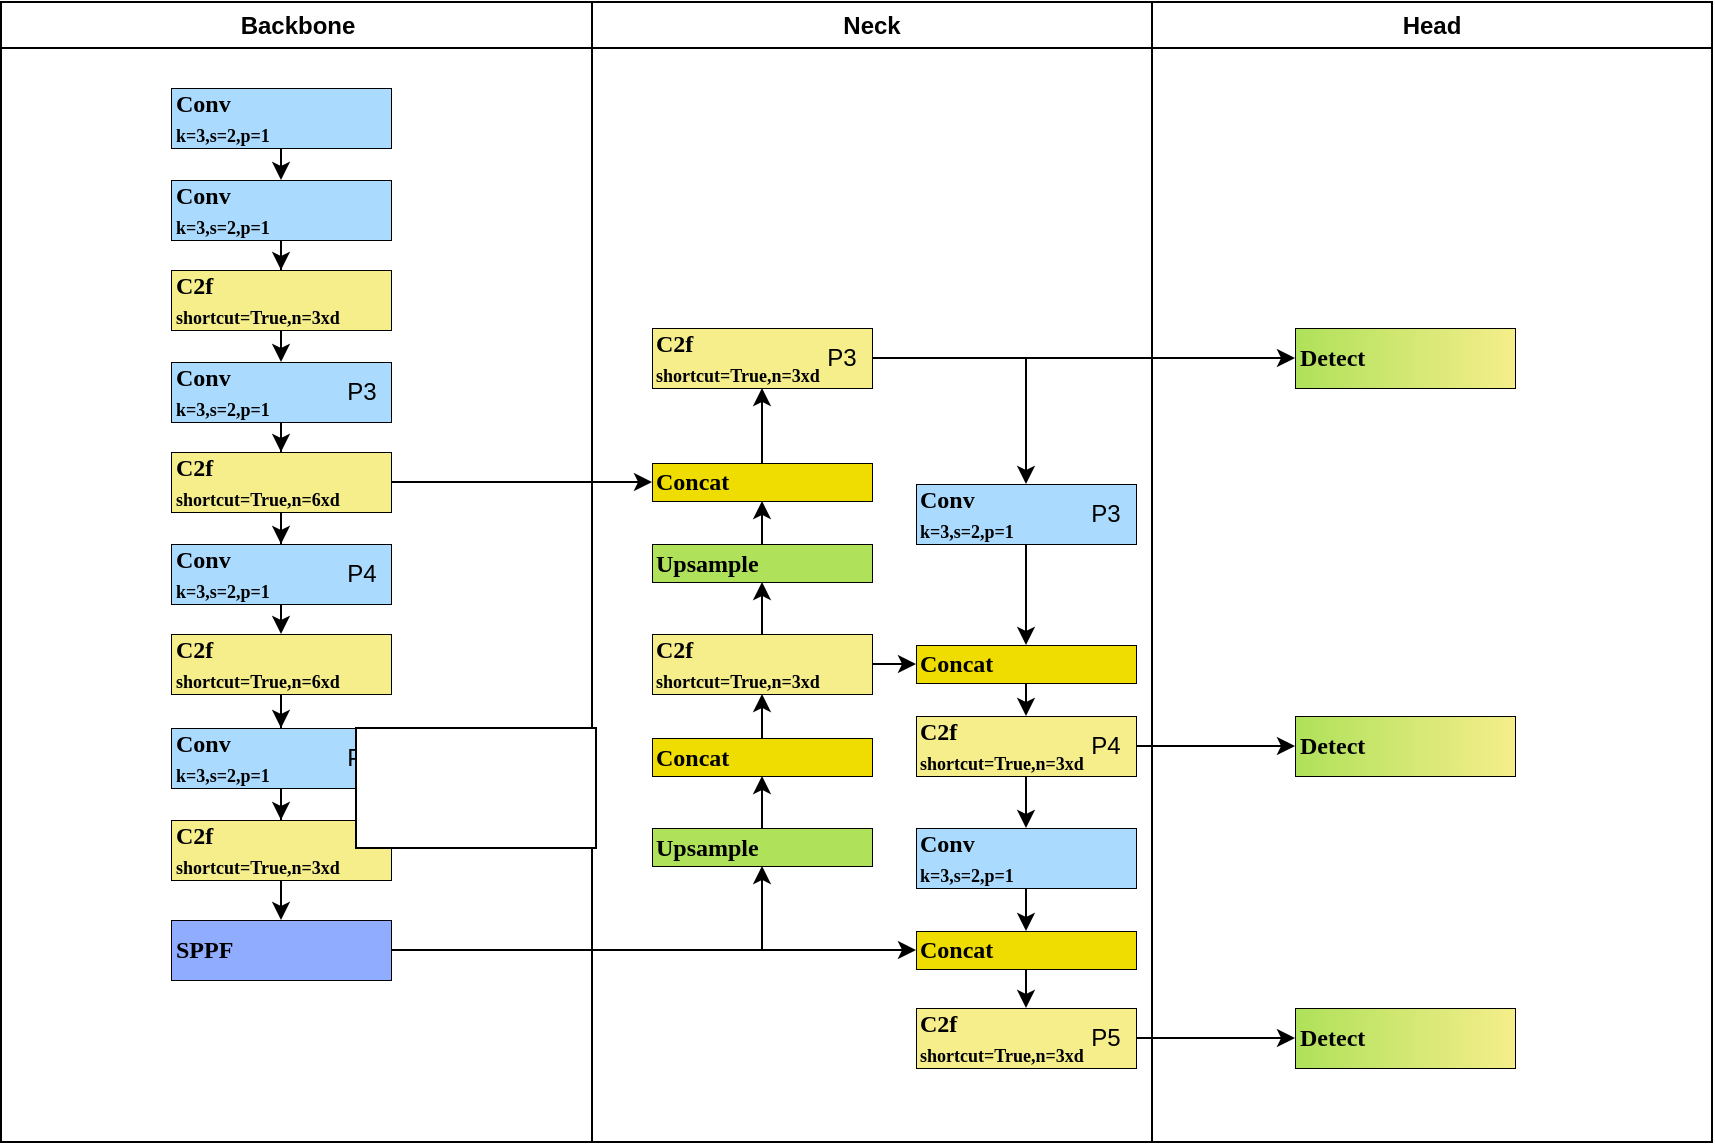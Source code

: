 <mxfile version="22.1.7" type="device" pages="5">
  <diagram name="Page-1" id="e7e014a7-5840-1c2e-5031-d8a46d1fe8dd">
    <mxGraphModel dx="1839" dy="977" grid="1" gridSize="10" guides="1" tooltips="1" connect="1" arrows="1" fold="1" page="1" pageScale="1" pageWidth="1100" pageHeight="850" background="none" math="0" shadow="0">
      <root>
        <mxCell id="0" />
        <mxCell id="1" parent="0" />
        <mxCell id="3" value="Neck" style="swimlane;whiteSpace=wrap;startSize=23;movable=0;resizable=0;rotatable=0;deletable=0;editable=0;locked=1;connectable=0;" parent="1" vertex="1">
          <mxGeometry x="458" y="157" width="280" height="570" as="geometry">
            <mxRectangle x="445" y="157" width="70" height="30" as="alternateBounds" />
          </mxGeometry>
        </mxCell>
        <mxCell id="cNrq2WyA_DiZ4qqM4yOn-118" style="edgeStyle=orthogonalEdgeStyle;rounded=0;orthogonalLoop=1;jettySize=auto;html=1;exitX=0.5;exitY=0;exitDx=0;exitDy=0;entryX=0.5;entryY=1;entryDx=0;entryDy=0;movable=0;resizable=0;rotatable=0;deletable=0;editable=0;locked=1;connectable=0;" parent="3" source="cNrq2WyA_DiZ4qqM4yOn-74" target="cNrq2WyA_DiZ4qqM4yOn-79" edge="1">
          <mxGeometry relative="1" as="geometry" />
        </mxCell>
        <mxCell id="cNrq2WyA_DiZ4qqM4yOn-74" value="&lt;div style=&quot;&quot;&gt;&lt;font&gt;Concat&lt;/font&gt;&lt;/div&gt;" style="rounded=0;whiteSpace=wrap;html=1;fillColor=#EFDC00;strokeColor=default;fontStyle=1;align=left;fontColor=default;fontFamily=Times New Roman;labelBackgroundColor=none;labelBorderColor=none;strokeWidth=0.5;movable=0;resizable=0;rotatable=0;deletable=0;editable=0;locked=1;connectable=0;" parent="3" vertex="1">
          <mxGeometry x="30" y="230.5" width="110" height="19" as="geometry" />
        </mxCell>
        <mxCell id="cNrq2WyA_DiZ4qqM4yOn-115" style="edgeStyle=orthogonalEdgeStyle;rounded=0;orthogonalLoop=1;jettySize=auto;html=1;exitX=0.5;exitY=0;exitDx=0;exitDy=0;entryX=0.5;entryY=1;entryDx=0;entryDy=0;movable=0;resizable=0;rotatable=0;deletable=0;editable=0;locked=1;connectable=0;" parent="3" source="cNrq2WyA_DiZ4qqM4yOn-75" target="cNrq2WyA_DiZ4qqM4yOn-80" edge="1">
          <mxGeometry relative="1" as="geometry" />
        </mxCell>
        <mxCell id="cNrq2WyA_DiZ4qqM4yOn-75" value="&lt;div style=&quot;&quot;&gt;&lt;font&gt;Concat&lt;/font&gt;&lt;/div&gt;" style="rounded=0;whiteSpace=wrap;html=1;fillColor=#EFDC00;strokeColor=default;fontStyle=1;align=left;fontColor=default;fontFamily=Times New Roman;labelBackgroundColor=none;labelBorderColor=none;strokeWidth=0.5;movable=0;resizable=0;rotatable=0;deletable=0;editable=0;locked=1;connectable=0;" parent="3" vertex="1">
          <mxGeometry x="30" y="368" width="110" height="19" as="geometry" />
        </mxCell>
        <mxCell id="cNrq2WyA_DiZ4qqM4yOn-117" style="edgeStyle=orthogonalEdgeStyle;rounded=0;orthogonalLoop=1;jettySize=auto;html=1;exitX=0.5;exitY=0;exitDx=0;exitDy=0;entryX=0.5;entryY=1;entryDx=0;entryDy=0;movable=0;resizable=0;rotatable=0;deletable=0;editable=0;locked=1;connectable=0;" parent="3" source="cNrq2WyA_DiZ4qqM4yOn-78" target="cNrq2WyA_DiZ4qqM4yOn-74" edge="1">
          <mxGeometry relative="1" as="geometry" />
        </mxCell>
        <mxCell id="cNrq2WyA_DiZ4qqM4yOn-78" value="&lt;div style=&quot;&quot;&gt;&lt;font&gt;Upsample&lt;/font&gt;&lt;/div&gt;" style="rounded=0;whiteSpace=wrap;html=1;fillColor=#AFE15A;strokeColor=default;fontStyle=1;align=left;fontColor=default;fontFamily=Times New Roman;labelBackgroundColor=none;labelBorderColor=none;strokeWidth=0.5;movable=0;resizable=0;rotatable=0;deletable=0;editable=0;locked=1;connectable=0;" parent="3" vertex="1">
          <mxGeometry x="30" y="271" width="110" height="19" as="geometry" />
        </mxCell>
        <mxCell id="cNrq2WyA_DiZ4qqM4yOn-99" style="edgeStyle=orthogonalEdgeStyle;rounded=0;orthogonalLoop=1;jettySize=auto;html=1;exitX=1;exitY=0.5;exitDx=0;exitDy=0;movable=0;resizable=0;rotatable=0;deletable=0;editable=0;locked=1;connectable=0;" parent="3" source="cNrq2WyA_DiZ4qqM4yOn-79" target="cNrq2WyA_DiZ4qqM4yOn-98" edge="1">
          <mxGeometry relative="1" as="geometry" />
        </mxCell>
        <mxCell id="cNrq2WyA_DiZ4qqM4yOn-79" value="&lt;div style=&quot;&quot;&gt;C2f&lt;/div&gt;&lt;div style=&quot;&quot;&gt;&lt;font style=&quot;font-size: 9px;&quot;&gt;shortcut=True,n=3xd&lt;/font&gt;&lt;/div&gt;" style="rounded=0;whiteSpace=wrap;html=1;fillColor=#F5EE8B;strokeColor=default;fontStyle=1;align=left;fontFamily=Times New Roman;fontColor=default;labelBackgroundColor=none;labelBorderColor=none;strokeWidth=0.5;movable=0;resizable=0;rotatable=0;deletable=0;editable=0;locked=1;connectable=0;" parent="3" vertex="1">
          <mxGeometry x="30" y="163" width="110" height="30" as="geometry" />
        </mxCell>
        <mxCell id="cNrq2WyA_DiZ4qqM4yOn-112" style="edgeStyle=orthogonalEdgeStyle;rounded=0;orthogonalLoop=1;jettySize=auto;html=1;exitX=1;exitY=0.5;exitDx=0;exitDy=0;entryX=0;entryY=0.5;entryDx=0;entryDy=0;movable=0;resizable=0;rotatable=0;deletable=0;editable=0;locked=1;connectable=0;" parent="3" source="cNrq2WyA_DiZ4qqM4yOn-80" target="cNrq2WyA_DiZ4qqM4yOn-86" edge="1">
          <mxGeometry relative="1" as="geometry" />
        </mxCell>
        <mxCell id="cNrq2WyA_DiZ4qqM4yOn-116" style="edgeStyle=orthogonalEdgeStyle;rounded=0;orthogonalLoop=1;jettySize=auto;html=1;exitX=0.5;exitY=0;exitDx=0;exitDy=0;entryX=0.5;entryY=1;entryDx=0;entryDy=0;movable=0;resizable=0;rotatable=0;deletable=0;editable=0;locked=1;connectable=0;" parent="3" source="cNrq2WyA_DiZ4qqM4yOn-80" target="cNrq2WyA_DiZ4qqM4yOn-78" edge="1">
          <mxGeometry relative="1" as="geometry" />
        </mxCell>
        <mxCell id="cNrq2WyA_DiZ4qqM4yOn-80" value="&lt;div style=&quot;&quot;&gt;C2f&lt;/div&gt;&lt;div style=&quot;&quot;&gt;&lt;font style=&quot;font-size: 9px;&quot;&gt;shortcut=True,n=3xd&lt;/font&gt;&lt;/div&gt;" style="rounded=0;whiteSpace=wrap;html=1;fillColor=#F5EE8B;strokeColor=default;fontStyle=1;align=left;fontFamily=Times New Roman;fontColor=default;labelBackgroundColor=none;labelBorderColor=none;strokeWidth=0.5;movable=0;resizable=0;rotatable=0;deletable=0;editable=0;locked=1;connectable=0;" parent="3" vertex="1">
          <mxGeometry x="30" y="316" width="110" height="30" as="geometry" />
        </mxCell>
        <mxCell id="cNrq2WyA_DiZ4qqM4yOn-114" style="edgeStyle=orthogonalEdgeStyle;rounded=0;orthogonalLoop=1;jettySize=auto;html=1;exitX=0.5;exitY=0;exitDx=0;exitDy=0;entryX=0.5;entryY=1;entryDx=0;entryDy=0;movable=0;resizable=0;rotatable=0;deletable=0;editable=0;locked=1;connectable=0;" parent="3" source="cNrq2WyA_DiZ4qqM4yOn-81" target="cNrq2WyA_DiZ4qqM4yOn-75" edge="1">
          <mxGeometry relative="1" as="geometry" />
        </mxCell>
        <mxCell id="cNrq2WyA_DiZ4qqM4yOn-81" value="&lt;div style=&quot;&quot;&gt;&lt;font&gt;Upsample&lt;/font&gt;&lt;/div&gt;" style="rounded=0;whiteSpace=wrap;html=1;fillColor=#AFE15A;strokeColor=default;fontStyle=1;align=left;fontColor=default;fontFamily=Times New Roman;labelBackgroundColor=none;labelBorderColor=none;strokeWidth=0.5;movable=0;resizable=0;rotatable=0;deletable=0;editable=0;locked=1;connectable=0;" parent="3" vertex="1">
          <mxGeometry x="30" y="413" width="110" height="19" as="geometry" />
        </mxCell>
        <mxCell id="cNrq2WyA_DiZ4qqM4yOn-94" style="edgeStyle=orthogonalEdgeStyle;rounded=0;orthogonalLoop=1;jettySize=auto;html=1;exitX=0.5;exitY=1;exitDx=0;exitDy=0;entryX=0.5;entryY=0;entryDx=0;entryDy=0;movable=0;resizable=0;rotatable=0;deletable=0;editable=0;locked=1;connectable=0;" parent="3" source="cNrq2WyA_DiZ4qqM4yOn-86" target="cNrq2WyA_DiZ4qqM4yOn-87" edge="1">
          <mxGeometry relative="1" as="geometry" />
        </mxCell>
        <mxCell id="cNrq2WyA_DiZ4qqM4yOn-86" value="&lt;div style=&quot;&quot;&gt;&lt;font&gt;Concat&lt;/font&gt;&lt;/div&gt;" style="rounded=0;whiteSpace=wrap;html=1;fillColor=#EFDC00;strokeColor=default;fontStyle=1;align=left;fontColor=default;fontFamily=Times New Roman;labelBackgroundColor=none;labelBorderColor=none;strokeWidth=0.5;movable=0;resizable=0;rotatable=0;deletable=0;editable=0;locked=1;connectable=0;" parent="3" vertex="1">
          <mxGeometry x="162" y="321.5" width="110" height="19" as="geometry" />
        </mxCell>
        <mxCell id="cNrq2WyA_DiZ4qqM4yOn-95" style="edgeStyle=orthogonalEdgeStyle;rounded=0;orthogonalLoop=1;jettySize=auto;html=1;exitX=0.5;exitY=1;exitDx=0;exitDy=0;entryX=0.5;entryY=0;entryDx=0;entryDy=0;movable=0;resizable=0;rotatable=0;deletable=0;editable=0;locked=1;connectable=0;" parent="3" source="cNrq2WyA_DiZ4qqM4yOn-87" target="cNrq2WyA_DiZ4qqM4yOn-88" edge="1">
          <mxGeometry relative="1" as="geometry" />
        </mxCell>
        <mxCell id="cNrq2WyA_DiZ4qqM4yOn-87" value="&lt;div style=&quot;&quot;&gt;C2f&lt;/div&gt;&lt;div style=&quot;&quot;&gt;&lt;font style=&quot;font-size: 9px;&quot;&gt;shortcut=True,n=3xd&lt;/font&gt;&lt;/div&gt;" style="rounded=0;whiteSpace=wrap;html=1;fillColor=#F5EE8B;strokeColor=default;fontStyle=1;align=left;fontFamily=Times New Roman;fontColor=default;labelBackgroundColor=none;labelBorderColor=none;strokeWidth=0.5;movable=0;resizable=0;rotatable=0;deletable=0;editable=0;locked=1;connectable=0;" parent="3" vertex="1">
          <mxGeometry x="162" y="357" width="110" height="30" as="geometry" />
        </mxCell>
        <mxCell id="cNrq2WyA_DiZ4qqM4yOn-96" style="edgeStyle=orthogonalEdgeStyle;rounded=0;orthogonalLoop=1;jettySize=auto;html=1;exitX=0.5;exitY=1;exitDx=0;exitDy=0;entryX=0.5;entryY=0;entryDx=0;entryDy=0;movable=0;resizable=0;rotatable=0;deletable=0;editable=0;locked=1;connectable=0;" parent="3" source="cNrq2WyA_DiZ4qqM4yOn-88" target="cNrq2WyA_DiZ4qqM4yOn-89" edge="1">
          <mxGeometry relative="1" as="geometry" />
        </mxCell>
        <mxCell id="cNrq2WyA_DiZ4qqM4yOn-88" value="&lt;div style=&quot;&quot;&gt;&lt;span style=&quot;&quot;&gt;Conv&lt;/span&gt;&lt;/div&gt;&lt;font style=&quot;font-size: 9px;&quot;&gt;k=3,s=2,p=1&lt;/font&gt;" style="rounded=0;whiteSpace=wrap;html=1;fillColor=#AADBFF;strokeColor=default;fontStyle=1;align=left;fontFamily=Times New Roman;fontColor=default;labelBackgroundColor=none;labelBorderColor=none;strokeWidth=0.5;movable=0;resizable=0;rotatable=0;deletable=0;editable=0;locked=1;connectable=0;" parent="3" vertex="1">
          <mxGeometry x="162" y="413" width="110" height="30" as="geometry" />
        </mxCell>
        <mxCell id="cNrq2WyA_DiZ4qqM4yOn-97" style="edgeStyle=orthogonalEdgeStyle;rounded=0;orthogonalLoop=1;jettySize=auto;html=1;exitX=0.5;exitY=1;exitDx=0;exitDy=0;entryX=0.5;entryY=0;entryDx=0;entryDy=0;movable=0;resizable=0;rotatable=0;deletable=0;editable=0;locked=1;connectable=0;" parent="3" source="cNrq2WyA_DiZ4qqM4yOn-89" target="cNrq2WyA_DiZ4qqM4yOn-90" edge="1">
          <mxGeometry relative="1" as="geometry" />
        </mxCell>
        <mxCell id="cNrq2WyA_DiZ4qqM4yOn-89" value="&lt;div style=&quot;&quot;&gt;&lt;font&gt;Concat&lt;/font&gt;&lt;/div&gt;" style="rounded=0;whiteSpace=wrap;html=1;fillColor=#EFDC00;strokeColor=default;fontStyle=1;align=left;fontColor=default;fontFamily=Times New Roman;labelBackgroundColor=none;labelBorderColor=none;strokeWidth=0.5;movable=0;resizable=0;rotatable=0;deletable=0;editable=0;locked=1;connectable=0;" parent="3" vertex="1">
          <mxGeometry x="162" y="464.5" width="110" height="19" as="geometry" />
        </mxCell>
        <mxCell id="cNrq2WyA_DiZ4qqM4yOn-90" value="&lt;div style=&quot;&quot;&gt;C2f&lt;/div&gt;&lt;div style=&quot;&quot;&gt;&lt;font style=&quot;font-size: 9px;&quot;&gt;shortcut=True,n=3xd&lt;/font&gt;&lt;/div&gt;" style="rounded=0;whiteSpace=wrap;html=1;fillColor=#F5EE8B;strokeColor=default;fontStyle=1;align=left;fontFamily=Times New Roman;fontColor=default;labelBackgroundColor=none;labelBorderColor=none;strokeWidth=0.5;movable=0;resizable=0;rotatable=0;deletable=0;editable=0;locked=1;connectable=0;" parent="3" vertex="1">
          <mxGeometry x="162" y="503" width="110" height="30" as="geometry" />
        </mxCell>
        <mxCell id="cNrq2WyA_DiZ4qqM4yOn-100" style="edgeStyle=orthogonalEdgeStyle;rounded=0;orthogonalLoop=1;jettySize=auto;html=1;exitX=0.5;exitY=1;exitDx=0;exitDy=0;entryX=0.5;entryY=0;entryDx=0;entryDy=0;movable=0;resizable=0;rotatable=0;deletable=0;editable=0;locked=1;connectable=0;" parent="3" source="cNrq2WyA_DiZ4qqM4yOn-98" target="cNrq2WyA_DiZ4qqM4yOn-86" edge="1">
          <mxGeometry relative="1" as="geometry" />
        </mxCell>
        <mxCell id="cNrq2WyA_DiZ4qqM4yOn-98" value="&lt;div style=&quot;&quot;&gt;&lt;span style=&quot;&quot;&gt;Conv&lt;/span&gt;&lt;/div&gt;&lt;font style=&quot;font-size: 9px;&quot;&gt;k=3,s=2,p=1&lt;/font&gt;" style="rounded=0;whiteSpace=wrap;html=1;fillColor=#AADBFF;strokeColor=default;fontStyle=1;align=left;fontFamily=Times New Roman;fontColor=default;labelBackgroundColor=none;labelBorderColor=none;strokeWidth=0.5;movable=0;resizable=0;rotatable=0;deletable=0;editable=0;locked=1;connectable=0;" parent="3" vertex="1">
          <mxGeometry x="162" y="241" width="110" height="30" as="geometry" />
        </mxCell>
        <mxCell id="cNrq2WyA_DiZ4qqM4yOn-146" value="P3" style="text;html=1;strokeColor=none;fillColor=none;align=center;verticalAlign=middle;whiteSpace=wrap;rounded=0;movable=0;resizable=0;rotatable=0;deletable=0;editable=0;locked=1;connectable=0;" parent="3" vertex="1">
          <mxGeometry x="110" y="163" width="30" height="30" as="geometry" />
        </mxCell>
        <mxCell id="cNrq2WyA_DiZ4qqM4yOn-147" value="P3" style="text;html=1;strokeColor=none;fillColor=none;align=center;verticalAlign=middle;whiteSpace=wrap;rounded=0;movable=0;resizable=0;rotatable=0;deletable=0;editable=0;locked=1;connectable=0;" parent="3" vertex="1">
          <mxGeometry x="242" y="241" width="30" height="30" as="geometry" />
        </mxCell>
        <mxCell id="cNrq2WyA_DiZ4qqM4yOn-148" value="P4" style="text;html=1;strokeColor=none;fillColor=none;align=center;verticalAlign=middle;whiteSpace=wrap;rounded=0;movable=0;resizable=0;rotatable=0;deletable=0;editable=0;locked=1;connectable=0;" parent="3" vertex="1">
          <mxGeometry x="242" y="357" width="30" height="30" as="geometry" />
        </mxCell>
        <mxCell id="cNrq2WyA_DiZ4qqM4yOn-149" value="P5" style="text;html=1;strokeColor=none;fillColor=none;align=center;verticalAlign=middle;whiteSpace=wrap;rounded=0;movable=0;resizable=0;rotatable=0;deletable=0;editable=0;locked=1;connectable=0;" parent="3" vertex="1">
          <mxGeometry x="242" y="503" width="30" height="30" as="geometry" />
        </mxCell>
        <mxCell id="2" value="Backbone" style="swimlane;whiteSpace=wrap;movable=0;resizable=0;rotatable=0;deletable=0;editable=0;locked=1;connectable=0;" parent="1" vertex="1">
          <mxGeometry x="162.5" y="157" width="295.5" height="570" as="geometry" />
        </mxCell>
        <mxCell id="cNrq2WyA_DiZ4qqM4yOn-60" style="edgeStyle=orthogonalEdgeStyle;rounded=0;orthogonalLoop=1;jettySize=auto;html=1;exitX=0.5;exitY=1;exitDx=0;exitDy=0;entryX=0.5;entryY=0;entryDx=0;entryDy=0;movable=0;resizable=0;rotatable=0;deletable=0;editable=0;locked=1;connectable=0;" parent="2" source="cNrq2WyA_DiZ4qqM4yOn-48" target="cNrq2WyA_DiZ4qqM4yOn-49" edge="1">
          <mxGeometry relative="1" as="geometry" />
        </mxCell>
        <mxCell id="cNrq2WyA_DiZ4qqM4yOn-48" value="&lt;div style=&quot;&quot;&gt;&lt;span style=&quot;&quot;&gt;Conv&lt;/span&gt;&lt;/div&gt;&lt;font style=&quot;font-size: 9px;&quot;&gt;k=3,s=2,p=1&lt;/font&gt;" style="rounded=0;whiteSpace=wrap;html=1;fillColor=#AADBFF;strokeColor=default;fontStyle=1;align=left;fontFamily=Times New Roman;fontColor=default;labelBackgroundColor=none;labelBorderColor=none;strokeWidth=0.5;movable=0;resizable=0;rotatable=0;deletable=0;editable=0;locked=1;connectable=0;" parent="2" vertex="1">
          <mxGeometry x="85" y="43" width="110" height="30" as="geometry" />
        </mxCell>
        <mxCell id="cNrq2WyA_DiZ4qqM4yOn-63" style="edgeStyle=orthogonalEdgeStyle;rounded=0;orthogonalLoop=1;jettySize=auto;html=1;entryX=0.5;entryY=0;entryDx=0;entryDy=0;movable=0;resizable=0;rotatable=0;deletable=0;editable=0;locked=1;connectable=0;" parent="2" source="cNrq2WyA_DiZ4qqM4yOn-49" target="cNrq2WyA_DiZ4qqM4yOn-50" edge="1">
          <mxGeometry relative="1" as="geometry" />
        </mxCell>
        <mxCell id="cNrq2WyA_DiZ4qqM4yOn-49" value="&lt;div style=&quot;&quot;&gt;&lt;span style=&quot;&quot;&gt;Conv&lt;/span&gt;&lt;/div&gt;&lt;font style=&quot;font-size: 9px;&quot;&gt;k=3,s=2,p=1&lt;/font&gt;" style="rounded=0;whiteSpace=wrap;html=1;fillColor=#AADBFF;strokeColor=default;fontStyle=1;align=left;fontFamily=Times New Roman;fontColor=default;labelBackgroundColor=none;labelBorderColor=none;strokeWidth=0.5;movable=0;resizable=0;rotatable=0;deletable=0;editable=0;locked=1;connectable=0;" parent="2" vertex="1">
          <mxGeometry x="85" y="89" width="110" height="30" as="geometry" />
        </mxCell>
        <mxCell id="cNrq2WyA_DiZ4qqM4yOn-64" style="edgeStyle=orthogonalEdgeStyle;rounded=0;orthogonalLoop=1;jettySize=auto;html=1;exitX=0.5;exitY=1;exitDx=0;exitDy=0;entryX=0.5;entryY=0;entryDx=0;entryDy=0;movable=0;resizable=0;rotatable=0;deletable=0;editable=0;locked=1;connectable=0;" parent="2" source="cNrq2WyA_DiZ4qqM4yOn-50" target="cNrq2WyA_DiZ4qqM4yOn-51" edge="1">
          <mxGeometry relative="1" as="geometry" />
        </mxCell>
        <mxCell id="cNrq2WyA_DiZ4qqM4yOn-50" value="&lt;div style=&quot;&quot;&gt;C2f&lt;/div&gt;&lt;div style=&quot;&quot;&gt;&lt;font style=&quot;font-size: 9px;&quot;&gt;shortcut=True,n=3xd&lt;/font&gt;&lt;/div&gt;" style="rounded=0;whiteSpace=wrap;html=1;fillColor=#F5EE8B;strokeColor=default;fontStyle=1;align=left;fontFamily=Times New Roman;fontColor=default;labelBackgroundColor=none;labelBorderColor=none;strokeWidth=0.5;movable=0;resizable=0;rotatable=0;deletable=0;editable=0;locked=1;connectable=0;" parent="2" vertex="1">
          <mxGeometry x="85" y="134" width="110" height="30" as="geometry" />
        </mxCell>
        <mxCell id="cNrq2WyA_DiZ4qqM4yOn-65" style="edgeStyle=orthogonalEdgeStyle;rounded=0;orthogonalLoop=1;jettySize=auto;html=1;entryX=0.5;entryY=0;entryDx=0;entryDy=0;movable=0;resizable=0;rotatable=0;deletable=0;editable=0;locked=1;connectable=0;" parent="2" source="cNrq2WyA_DiZ4qqM4yOn-51" target="cNrq2WyA_DiZ4qqM4yOn-52" edge="1">
          <mxGeometry relative="1" as="geometry" />
        </mxCell>
        <mxCell id="cNrq2WyA_DiZ4qqM4yOn-51" value="&lt;div style=&quot;&quot;&gt;&lt;span style=&quot;&quot;&gt;Conv&lt;/span&gt;&lt;/div&gt;&lt;font style=&quot;font-size: 9px;&quot;&gt;k=3,s=2,p=1&lt;/font&gt;" style="rounded=0;whiteSpace=wrap;html=1;fillColor=#AADBFF;strokeColor=default;fontStyle=1;align=left;fontFamily=Times New Roman;fontColor=default;labelBackgroundColor=none;labelBorderColor=none;strokeWidth=0.5;movable=0;resizable=0;rotatable=0;deletable=0;editable=0;locked=1;connectable=0;" parent="2" vertex="1">
          <mxGeometry x="85" y="180" width="110" height="30" as="geometry" />
        </mxCell>
        <mxCell id="cNrq2WyA_DiZ4qqM4yOn-66" style="edgeStyle=orthogonalEdgeStyle;rounded=0;orthogonalLoop=1;jettySize=auto;html=1;entryX=0.5;entryY=0;entryDx=0;entryDy=0;movable=0;resizable=0;rotatable=0;deletable=0;editable=0;locked=1;connectable=0;" parent="2" source="cNrq2WyA_DiZ4qqM4yOn-52" target="cNrq2WyA_DiZ4qqM4yOn-53" edge="1">
          <mxGeometry relative="1" as="geometry" />
        </mxCell>
        <mxCell id="cNrq2WyA_DiZ4qqM4yOn-52" value="&lt;div style=&quot;&quot;&gt;C2f&lt;/div&gt;&lt;div style=&quot;&quot;&gt;&lt;font style=&quot;font-size: 9px;&quot;&gt;shortcut=True,n=6xd&lt;/font&gt;&lt;/div&gt;" style="rounded=0;whiteSpace=wrap;html=1;fillColor=#F5EE8B;strokeColor=default;fontStyle=1;align=left;fontFamily=Times New Roman;fontColor=default;labelBackgroundColor=none;labelBorderColor=none;strokeWidth=0.5;movable=0;resizable=0;rotatable=0;deletable=0;editable=0;locked=1;connectable=0;" parent="2" vertex="1">
          <mxGeometry x="85" y="225" width="110" height="30" as="geometry" />
        </mxCell>
        <mxCell id="cNrq2WyA_DiZ4qqM4yOn-67" style="edgeStyle=orthogonalEdgeStyle;rounded=0;orthogonalLoop=1;jettySize=auto;html=1;exitX=0.5;exitY=1;exitDx=0;exitDy=0;entryX=0.5;entryY=0;entryDx=0;entryDy=0;movable=0;resizable=0;rotatable=0;deletable=0;editable=0;locked=1;connectable=0;" parent="2" source="cNrq2WyA_DiZ4qqM4yOn-53" target="cNrq2WyA_DiZ4qqM4yOn-54" edge="1">
          <mxGeometry relative="1" as="geometry" />
        </mxCell>
        <mxCell id="cNrq2WyA_DiZ4qqM4yOn-53" value="&lt;div style=&quot;&quot;&gt;&lt;span style=&quot;&quot;&gt;Conv&lt;/span&gt;&lt;/div&gt;&lt;font style=&quot;font-size: 9px;&quot;&gt;k=3,s=2,p=1&lt;/font&gt;" style="rounded=0;whiteSpace=wrap;html=1;fillColor=#AADBFF;strokeColor=default;fontStyle=1;align=left;fontFamily=Times New Roman;fontColor=default;labelBackgroundColor=none;labelBorderColor=none;strokeWidth=0.5;movable=0;resizable=0;rotatable=0;deletable=0;editable=0;locked=1;connectable=0;" parent="2" vertex="1">
          <mxGeometry x="85" y="271" width="110" height="30" as="geometry" />
        </mxCell>
        <mxCell id="cNrq2WyA_DiZ4qqM4yOn-107" style="edgeStyle=orthogonalEdgeStyle;rounded=0;orthogonalLoop=1;jettySize=auto;html=1;entryX=0.5;entryY=0;entryDx=0;entryDy=0;movable=0;resizable=0;rotatable=0;deletable=0;editable=0;locked=1;connectable=0;" parent="2" source="cNrq2WyA_DiZ4qqM4yOn-54" target="cNrq2WyA_DiZ4qqM4yOn-56" edge="1">
          <mxGeometry relative="1" as="geometry" />
        </mxCell>
        <mxCell id="cNrq2WyA_DiZ4qqM4yOn-54" value="&lt;div style=&quot;&quot;&gt;C2f&lt;/div&gt;&lt;div style=&quot;&quot;&gt;&lt;font style=&quot;font-size: 9px;&quot;&gt;shortcut=True,n=6xd&lt;/font&gt;&lt;/div&gt;" style="rounded=0;whiteSpace=wrap;html=1;fillColor=#F5EE8B;strokeColor=default;fontStyle=1;align=left;fontFamily=Times New Roman;fontColor=default;labelBackgroundColor=none;labelBorderColor=none;strokeWidth=0.5;movable=0;resizable=0;rotatable=0;deletable=0;editable=0;locked=1;connectable=0;" parent="2" vertex="1">
          <mxGeometry x="85" y="316" width="110" height="30" as="geometry" />
        </mxCell>
        <mxCell id="cNrq2WyA_DiZ4qqM4yOn-70" style="edgeStyle=orthogonalEdgeStyle;rounded=0;orthogonalLoop=1;jettySize=auto;html=1;entryX=0.5;entryY=0;entryDx=0;entryDy=0;movable=0;resizable=0;rotatable=0;deletable=0;editable=0;locked=1;connectable=0;" parent="2" source="cNrq2WyA_DiZ4qqM4yOn-56" target="cNrq2WyA_DiZ4qqM4yOn-57" edge="1">
          <mxGeometry relative="1" as="geometry" />
        </mxCell>
        <mxCell id="cNrq2WyA_DiZ4qqM4yOn-56" value="&lt;div style=&quot;&quot;&gt;&lt;span style=&quot;&quot;&gt;Conv&lt;/span&gt;&lt;/div&gt;&lt;font style=&quot;font-size: 9px;&quot;&gt;k=3,s=2,p=1&lt;/font&gt;" style="rounded=0;whiteSpace=wrap;html=1;fillColor=#AADBFF;strokeColor=default;fontStyle=1;align=left;fontFamily=Times New Roman;fontColor=default;labelBackgroundColor=none;labelBorderColor=none;strokeWidth=0.5;movable=0;resizable=0;rotatable=0;deletable=0;editable=0;locked=1;connectable=0;" parent="2" vertex="1">
          <mxGeometry x="85" y="363" width="110" height="30" as="geometry" />
        </mxCell>
        <mxCell id="cNrq2WyA_DiZ4qqM4yOn-71" style="edgeStyle=orthogonalEdgeStyle;rounded=0;orthogonalLoop=1;jettySize=auto;html=1;exitX=0.5;exitY=1;exitDx=0;exitDy=0;entryX=0.5;entryY=0;entryDx=0;entryDy=0;movable=0;resizable=0;rotatable=0;deletable=0;editable=0;locked=1;connectable=0;" parent="2" source="cNrq2WyA_DiZ4qqM4yOn-57" target="cNrq2WyA_DiZ4qqM4yOn-59" edge="1">
          <mxGeometry relative="1" as="geometry" />
        </mxCell>
        <mxCell id="cNrq2WyA_DiZ4qqM4yOn-57" value="&lt;div style=&quot;&quot;&gt;C2f&lt;/div&gt;&lt;div style=&quot;&quot;&gt;&lt;font style=&quot;font-size: 9px;&quot;&gt;shortcut=True,n=3xd&lt;/font&gt;&lt;/div&gt;" style="rounded=0;whiteSpace=wrap;html=1;fillColor=#F5EE8B;strokeColor=default;fontStyle=1;align=left;fontFamily=Times New Roman;fontColor=default;labelBackgroundColor=none;labelBorderColor=none;strokeWidth=0.5;movable=0;resizable=0;rotatable=0;deletable=0;editable=0;locked=1;connectable=0;" parent="2" vertex="1">
          <mxGeometry x="85" y="409" width="110" height="30" as="geometry" />
        </mxCell>
        <mxCell id="cNrq2WyA_DiZ4qqM4yOn-59" value="&lt;div style=&quot;&quot;&gt;&lt;font&gt;SPPF&lt;/font&gt;&lt;/div&gt;" style="rounded=0;whiteSpace=wrap;html=1;fillColor=#8FACFF;strokeColor=default;fontStyle=1;align=left;fontColor=default;fontFamily=Times New Roman;labelBackgroundColor=none;labelBorderColor=none;strokeWidth=0.5;movable=0;resizable=0;rotatable=0;deletable=0;editable=0;locked=1;connectable=0;" parent="2" vertex="1">
          <mxGeometry x="85" y="459" width="110" height="30" as="geometry" />
        </mxCell>
        <mxCell id="cNrq2WyA_DiZ4qqM4yOn-106" value="P3" style="text;html=1;strokeColor=none;fillColor=none;align=center;verticalAlign=middle;whiteSpace=wrap;rounded=0;movable=0;resizable=0;rotatable=0;deletable=0;editable=0;locked=1;connectable=0;" parent="2" vertex="1">
          <mxGeometry x="165" y="180" width="30" height="30" as="geometry" />
        </mxCell>
        <mxCell id="cNrq2WyA_DiZ4qqM4yOn-108" value="P4" style="text;html=1;strokeColor=none;fillColor=none;align=center;verticalAlign=middle;whiteSpace=wrap;rounded=0;movable=0;resizable=0;rotatable=0;deletable=0;editable=0;locked=1;connectable=0;" parent="2" vertex="1">
          <mxGeometry x="165" y="271" width="30" height="30" as="geometry" />
        </mxCell>
        <mxCell id="cNrq2WyA_DiZ4qqM4yOn-109" value="P5" style="text;html=1;strokeColor=none;fillColor=none;align=center;verticalAlign=middle;whiteSpace=wrap;rounded=0;movable=0;resizable=0;rotatable=0;deletable=0;editable=0;locked=1;connectable=0;" parent="2" vertex="1">
          <mxGeometry x="165" y="363" width="30" height="30" as="geometry" />
        </mxCell>
        <mxCell id="4" value="Head" style="swimlane;whiteSpace=wrap;movable=0;resizable=0;rotatable=0;deletable=0;editable=0;locked=1;connectable=0;" parent="1" vertex="1">
          <mxGeometry x="738" y="157" width="280" height="570" as="geometry" />
        </mxCell>
        <mxCell id="cNrq2WyA_DiZ4qqM4yOn-82" value="&lt;div style=&quot;&quot;&gt;&lt;font&gt;Detect&lt;/font&gt;&lt;/div&gt;" style="rounded=0;whiteSpace=wrap;html=1;fillColor=#AFE15A;strokeColor=default;fontStyle=1;align=left;fontColor=default;fontFamily=Times New Roman;labelBackgroundColor=none;labelBorderColor=none;strokeWidth=0.5;gradientColor=#F5EE8B;gradientDirection=east;movable=0;resizable=0;rotatable=0;deletable=0;editable=0;locked=1;connectable=0;" parent="4" vertex="1">
          <mxGeometry x="71.5" y="163" width="110" height="30" as="geometry" />
        </mxCell>
        <mxCell id="cNrq2WyA_DiZ4qqM4yOn-83" value="&lt;div style=&quot;&quot;&gt;&lt;font&gt;Detect&lt;/font&gt;&lt;/div&gt;" style="rounded=0;whiteSpace=wrap;html=1;fillColor=#AFE15A;strokeColor=default;fontStyle=1;align=left;fontColor=default;fontFamily=Times New Roman;labelBackgroundColor=none;labelBorderColor=none;strokeWidth=0.5;gradientColor=#F5EE8B;gradientDirection=east;movable=0;resizable=0;rotatable=0;deletable=0;editable=0;locked=1;connectable=0;" parent="4" vertex="1">
          <mxGeometry x="71.5" y="357" width="110" height="30" as="geometry" />
        </mxCell>
        <mxCell id="cNrq2WyA_DiZ4qqM4yOn-76" style="edgeStyle=orthogonalEdgeStyle;rounded=0;orthogonalLoop=1;jettySize=auto;html=1;entryX=0;entryY=0.5;entryDx=0;entryDy=0;movable=0;resizable=0;rotatable=0;deletable=0;editable=0;locked=1;connectable=0;" parent="1" source="cNrq2WyA_DiZ4qqM4yOn-52" target="cNrq2WyA_DiZ4qqM4yOn-74" edge="1">
          <mxGeometry relative="1" as="geometry" />
        </mxCell>
        <mxCell id="cNrq2WyA_DiZ4qqM4yOn-84" value="&lt;div style=&quot;&quot;&gt;&lt;font&gt;Detect&lt;/font&gt;&lt;/div&gt;" style="rounded=0;whiteSpace=wrap;html=1;fillColor=#AFE15A;strokeColor=default;fontStyle=1;align=left;fontColor=default;fontFamily=Times New Roman;labelBackgroundColor=none;labelBorderColor=none;strokeWidth=0.5;gradientColor=#F5EE8B;gradientDirection=east;movable=0;resizable=0;rotatable=0;deletable=0;editable=0;locked=1;connectable=0;" parent="1" vertex="1">
          <mxGeometry x="809.5" y="660" width="110" height="30" as="geometry" />
        </mxCell>
        <mxCell id="cNrq2WyA_DiZ4qqM4yOn-85" style="edgeStyle=orthogonalEdgeStyle;rounded=0;orthogonalLoop=1;jettySize=auto;html=1;entryX=0;entryY=0.5;entryDx=0;entryDy=0;movable=0;resizable=0;rotatable=0;deletable=0;editable=0;locked=1;connectable=0;" parent="1" source="cNrq2WyA_DiZ4qqM4yOn-79" target="cNrq2WyA_DiZ4qqM4yOn-82" edge="1">
          <mxGeometry relative="1" as="geometry" />
        </mxCell>
        <mxCell id="cNrq2WyA_DiZ4qqM4yOn-91" style="edgeStyle=orthogonalEdgeStyle;rounded=0;orthogonalLoop=1;jettySize=auto;html=1;entryX=0;entryY=0.5;entryDx=0;entryDy=0;movable=0;resizable=0;rotatable=0;deletable=0;editable=0;locked=1;connectable=0;" parent="1" source="cNrq2WyA_DiZ4qqM4yOn-90" target="cNrq2WyA_DiZ4qqM4yOn-84" edge="1">
          <mxGeometry relative="1" as="geometry" />
        </mxCell>
        <mxCell id="cNrq2WyA_DiZ4qqM4yOn-92" style="edgeStyle=orthogonalEdgeStyle;rounded=0;orthogonalLoop=1;jettySize=auto;html=1;movable=0;resizable=0;rotatable=0;deletable=0;editable=0;locked=1;connectable=0;" parent="1" source="cNrq2WyA_DiZ4qqM4yOn-87" target="cNrq2WyA_DiZ4qqM4yOn-83" edge="1">
          <mxGeometry relative="1" as="geometry" />
        </mxCell>
        <mxCell id="cNrq2WyA_DiZ4qqM4yOn-101" style="edgeStyle=orthogonalEdgeStyle;rounded=0;orthogonalLoop=1;jettySize=auto;html=1;entryX=0;entryY=0.5;entryDx=0;entryDy=0;movable=0;resizable=0;rotatable=0;deletable=0;editable=0;locked=1;connectable=0;" parent="1" source="cNrq2WyA_DiZ4qqM4yOn-59" target="cNrq2WyA_DiZ4qqM4yOn-89" edge="1">
          <mxGeometry relative="1" as="geometry" />
        </mxCell>
        <mxCell id="cNrq2WyA_DiZ4qqM4yOn-145" style="edgeStyle=orthogonalEdgeStyle;rounded=0;orthogonalLoop=1;jettySize=auto;html=1;entryX=0.5;entryY=1;entryDx=0;entryDy=0;movable=0;resizable=0;rotatable=0;deletable=0;editable=0;locked=1;connectable=0;" parent="1" source="cNrq2WyA_DiZ4qqM4yOn-59" target="cNrq2WyA_DiZ4qqM4yOn-81" edge="1">
          <mxGeometry relative="1" as="geometry" />
        </mxCell>
        <mxCell id="Uuvnor9WeGPbzeUKp7rp-4" value="" style="rounded=0;whiteSpace=wrap;html=1;" parent="1" vertex="1">
          <mxGeometry x="340" y="520" width="120" height="60" as="geometry" />
        </mxCell>
      </root>
    </mxGraphModel>
  </diagram>
  <diagram name="Page-2" id="U6jIewm2TGVC2h1q_qSc">
    <mxGraphModel dx="1839" dy="977" grid="1" gridSize="10" guides="1" tooltips="1" connect="1" arrows="1" fold="1" page="1" pageScale="1" pageWidth="1100" pageHeight="850" background="none" math="0" shadow="0">
      <root>
        <mxCell id="VQgTv5q_pLbR_TaW97i2-0" />
        <mxCell id="VQgTv5q_pLbR_TaW97i2-1" parent="VQgTv5q_pLbR_TaW97i2-0" />
        <mxCell id="VQgTv5q_pLbR_TaW97i2-2" value="Neck" style="swimlane;whiteSpace=wrap;startSize=23;movable=1;resizable=1;rotatable=1;deletable=1;editable=1;locked=0;connectable=1;" parent="VQgTv5q_pLbR_TaW97i2-1" vertex="1">
          <mxGeometry x="458" y="157" width="280" height="570" as="geometry">
            <mxRectangle x="445" y="157" width="70" height="30" as="alternateBounds" />
          </mxGeometry>
        </mxCell>
        <mxCell id="VQgTv5q_pLbR_TaW97i2-3" style="edgeStyle=orthogonalEdgeStyle;rounded=0;orthogonalLoop=1;jettySize=auto;html=1;exitX=0.5;exitY=0;exitDx=0;exitDy=0;entryX=0.5;entryY=1;entryDx=0;entryDy=0;movable=1;resizable=1;rotatable=1;deletable=1;editable=1;locked=0;connectable=1;" parent="VQgTv5q_pLbR_TaW97i2-2" source="VQgTv5q_pLbR_TaW97i2-4" target="VQgTv5q_pLbR_TaW97i2-10" edge="1">
          <mxGeometry relative="1" as="geometry" />
        </mxCell>
        <mxCell id="VQgTv5q_pLbR_TaW97i2-4" value="&lt;div style=&quot;&quot;&gt;&lt;font&gt;Concat&lt;/font&gt;&lt;/div&gt;" style="rounded=0;whiteSpace=wrap;html=1;fillColor=#EFDC00;strokeColor=default;fontStyle=1;align=left;fontColor=default;fontFamily=Times New Roman;labelBackgroundColor=none;labelBorderColor=none;strokeWidth=0.5;movable=1;resizable=1;rotatable=1;deletable=1;editable=1;locked=0;connectable=1;" parent="VQgTv5q_pLbR_TaW97i2-2" vertex="1">
          <mxGeometry x="30" y="230.5" width="110" height="19" as="geometry" />
        </mxCell>
        <mxCell id="VQgTv5q_pLbR_TaW97i2-5" style="edgeStyle=orthogonalEdgeStyle;rounded=0;orthogonalLoop=1;jettySize=auto;html=1;exitX=0.5;exitY=0;exitDx=0;exitDy=0;entryX=0.5;entryY=1;entryDx=0;entryDy=0;movable=1;resizable=1;rotatable=1;deletable=1;editable=1;locked=0;connectable=1;" parent="VQgTv5q_pLbR_TaW97i2-2" source="VQgTv5q_pLbR_TaW97i2-6" target="VQgTv5q_pLbR_TaW97i2-13" edge="1">
          <mxGeometry relative="1" as="geometry" />
        </mxCell>
        <mxCell id="VQgTv5q_pLbR_TaW97i2-6" value="&lt;div style=&quot;&quot;&gt;&lt;font&gt;Concat&lt;/font&gt;&lt;/div&gt;" style="rounded=0;whiteSpace=wrap;html=1;fillColor=#EFDC00;strokeColor=default;fontStyle=1;align=left;fontColor=default;fontFamily=Times New Roman;labelBackgroundColor=none;labelBorderColor=none;strokeWidth=0.5;movable=1;resizable=1;rotatable=1;deletable=1;editable=1;locked=0;connectable=1;" parent="VQgTv5q_pLbR_TaW97i2-2" vertex="1">
          <mxGeometry x="30" y="368" width="110" height="19" as="geometry" />
        </mxCell>
        <mxCell id="VQgTv5q_pLbR_TaW97i2-7" style="edgeStyle=orthogonalEdgeStyle;rounded=0;orthogonalLoop=1;jettySize=auto;html=1;exitX=0.5;exitY=0;exitDx=0;exitDy=0;entryX=0.5;entryY=1;entryDx=0;entryDy=0;movable=1;resizable=1;rotatable=1;deletable=1;editable=1;locked=0;connectable=1;" parent="VQgTv5q_pLbR_TaW97i2-2" source="VQgTv5q_pLbR_TaW97i2-8" target="VQgTv5q_pLbR_TaW97i2-4" edge="1">
          <mxGeometry relative="1" as="geometry" />
        </mxCell>
        <mxCell id="VQgTv5q_pLbR_TaW97i2-8" value="&lt;div style=&quot;&quot;&gt;&lt;font&gt;Upsample&lt;/font&gt;&lt;/div&gt;" style="rounded=0;whiteSpace=wrap;html=1;fillColor=#AFE15A;strokeColor=default;fontStyle=1;align=left;fontColor=default;fontFamily=Times New Roman;labelBackgroundColor=none;labelBorderColor=none;strokeWidth=0.5;movable=1;resizable=1;rotatable=1;deletable=1;editable=1;locked=0;connectable=1;" parent="VQgTv5q_pLbR_TaW97i2-2" vertex="1">
          <mxGeometry x="30" y="271" width="110" height="19" as="geometry" />
        </mxCell>
        <mxCell id="VQgTv5q_pLbR_TaW97i2-9" style="edgeStyle=orthogonalEdgeStyle;rounded=0;orthogonalLoop=1;jettySize=auto;html=1;exitX=1;exitY=0.5;exitDx=0;exitDy=0;movable=1;resizable=1;rotatable=1;deletable=1;editable=1;locked=0;connectable=1;" parent="VQgTv5q_pLbR_TaW97i2-2" source="VQgTv5q_pLbR_TaW97i2-10" target="VQgTv5q_pLbR_TaW97i2-26" edge="1">
          <mxGeometry relative="1" as="geometry" />
        </mxCell>
        <mxCell id="VQgTv5q_pLbR_TaW97i2-10" value="&lt;div style=&quot;&quot;&gt;C2f&lt;/div&gt;&lt;div style=&quot;&quot;&gt;&lt;font style=&quot;font-size: 9px;&quot;&gt;shortcut=True,n=3xd&lt;/font&gt;&lt;/div&gt;" style="rounded=0;whiteSpace=wrap;html=1;fillColor=#F5EE8B;strokeColor=default;fontStyle=1;align=left;fontFamily=Times New Roman;fontColor=default;labelBackgroundColor=none;labelBorderColor=none;strokeWidth=0.5;movable=1;resizable=1;rotatable=1;deletable=1;editable=1;locked=0;connectable=1;" parent="VQgTv5q_pLbR_TaW97i2-2" vertex="1">
          <mxGeometry x="30" y="163" width="110" height="30" as="geometry" />
        </mxCell>
        <mxCell id="VQgTv5q_pLbR_TaW97i2-11" style="edgeStyle=orthogonalEdgeStyle;rounded=0;orthogonalLoop=1;jettySize=auto;html=1;exitX=1;exitY=0.5;exitDx=0;exitDy=0;entryX=0;entryY=0.5;entryDx=0;entryDy=0;movable=1;resizable=1;rotatable=1;deletable=1;editable=1;locked=0;connectable=1;" parent="VQgTv5q_pLbR_TaW97i2-2" source="VQgTv5q_pLbR_TaW97i2-13" target="VQgTv5q_pLbR_TaW97i2-17" edge="1">
          <mxGeometry relative="1" as="geometry" />
        </mxCell>
        <mxCell id="VQgTv5q_pLbR_TaW97i2-12" style="edgeStyle=orthogonalEdgeStyle;rounded=0;orthogonalLoop=1;jettySize=auto;html=1;exitX=0.5;exitY=0;exitDx=0;exitDy=0;entryX=0.5;entryY=1;entryDx=0;entryDy=0;movable=1;resizable=1;rotatable=1;deletable=1;editable=1;locked=0;connectable=1;" parent="VQgTv5q_pLbR_TaW97i2-2" source="VQgTv5q_pLbR_TaW97i2-13" target="VQgTv5q_pLbR_TaW97i2-8" edge="1">
          <mxGeometry relative="1" as="geometry" />
        </mxCell>
        <mxCell id="VQgTv5q_pLbR_TaW97i2-13" value="&lt;div style=&quot;&quot;&gt;C2f&lt;/div&gt;&lt;div style=&quot;&quot;&gt;&lt;font style=&quot;font-size: 9px;&quot;&gt;shortcut=True,n=3xd&lt;/font&gt;&lt;/div&gt;" style="rounded=0;whiteSpace=wrap;html=1;fillColor=#F5EE8B;strokeColor=default;fontStyle=1;align=left;fontFamily=Times New Roman;fontColor=default;labelBackgroundColor=none;labelBorderColor=none;strokeWidth=0.5;movable=1;resizable=1;rotatable=1;deletable=1;editable=1;locked=0;connectable=1;" parent="VQgTv5q_pLbR_TaW97i2-2" vertex="1">
          <mxGeometry x="30" y="316" width="110" height="30" as="geometry" />
        </mxCell>
        <mxCell id="VQgTv5q_pLbR_TaW97i2-14" style="edgeStyle=orthogonalEdgeStyle;rounded=0;orthogonalLoop=1;jettySize=auto;html=1;exitX=0.5;exitY=0;exitDx=0;exitDy=0;entryX=0.5;entryY=1;entryDx=0;entryDy=0;movable=1;resizable=1;rotatable=1;deletable=1;editable=1;locked=0;connectable=1;" parent="VQgTv5q_pLbR_TaW97i2-2" source="VQgTv5q_pLbR_TaW97i2-15" target="VQgTv5q_pLbR_TaW97i2-6" edge="1">
          <mxGeometry relative="1" as="geometry" />
        </mxCell>
        <mxCell id="VQgTv5q_pLbR_TaW97i2-15" value="&lt;div style=&quot;&quot;&gt;&lt;font&gt;Upsample&lt;/font&gt;&lt;/div&gt;" style="rounded=0;whiteSpace=wrap;html=1;fillColor=#AFE15A;strokeColor=default;fontStyle=1;align=left;fontColor=default;fontFamily=Times New Roman;labelBackgroundColor=none;labelBorderColor=none;strokeWidth=0.5;movable=1;resizable=1;rotatable=1;deletable=1;editable=1;locked=0;connectable=1;" parent="VQgTv5q_pLbR_TaW97i2-2" vertex="1">
          <mxGeometry x="30" y="413" width="110" height="19" as="geometry" />
        </mxCell>
        <mxCell id="VQgTv5q_pLbR_TaW97i2-16" style="edgeStyle=orthogonalEdgeStyle;rounded=0;orthogonalLoop=1;jettySize=auto;html=1;exitX=0.5;exitY=1;exitDx=0;exitDy=0;entryX=0.5;entryY=0;entryDx=0;entryDy=0;movable=1;resizable=1;rotatable=1;deletable=1;editable=1;locked=0;connectable=1;" parent="VQgTv5q_pLbR_TaW97i2-2" source="VQgTv5q_pLbR_TaW97i2-17" target="VQgTv5q_pLbR_TaW97i2-19" edge="1">
          <mxGeometry relative="1" as="geometry" />
        </mxCell>
        <mxCell id="VQgTv5q_pLbR_TaW97i2-17" value="&lt;div style=&quot;&quot;&gt;&lt;font&gt;Concat&lt;/font&gt;&lt;/div&gt;" style="rounded=0;whiteSpace=wrap;html=1;fillColor=#EFDC00;strokeColor=default;fontStyle=1;align=left;fontColor=default;fontFamily=Times New Roman;labelBackgroundColor=none;labelBorderColor=none;strokeWidth=0.5;movable=1;resizable=1;rotatable=1;deletable=1;editable=1;locked=0;connectable=1;" parent="VQgTv5q_pLbR_TaW97i2-2" vertex="1">
          <mxGeometry x="162" y="321.5" width="110" height="19" as="geometry" />
        </mxCell>
        <mxCell id="VQgTv5q_pLbR_TaW97i2-18" style="edgeStyle=orthogonalEdgeStyle;rounded=0;orthogonalLoop=1;jettySize=auto;html=1;exitX=0.5;exitY=1;exitDx=0;exitDy=0;entryX=0.5;entryY=0;entryDx=0;entryDy=0;movable=1;resizable=1;rotatable=1;deletable=1;editable=1;locked=0;connectable=1;" parent="VQgTv5q_pLbR_TaW97i2-2" source="VQgTv5q_pLbR_TaW97i2-19" target="VQgTv5q_pLbR_TaW97i2-21" edge="1">
          <mxGeometry relative="1" as="geometry" />
        </mxCell>
        <mxCell id="VQgTv5q_pLbR_TaW97i2-19" value="&lt;div style=&quot;&quot;&gt;C2f&lt;/div&gt;&lt;div style=&quot;&quot;&gt;&lt;font style=&quot;font-size: 9px;&quot;&gt;shortcut=True,n=3xd&lt;/font&gt;&lt;/div&gt;" style="rounded=0;whiteSpace=wrap;html=1;fillColor=#F5EE8B;strokeColor=default;fontStyle=1;align=left;fontFamily=Times New Roman;fontColor=default;labelBackgroundColor=none;labelBorderColor=none;strokeWidth=0.5;movable=1;resizable=1;rotatable=1;deletable=1;editable=1;locked=0;connectable=1;" parent="VQgTv5q_pLbR_TaW97i2-2" vertex="1">
          <mxGeometry x="162" y="357" width="110" height="30" as="geometry" />
        </mxCell>
        <mxCell id="VQgTv5q_pLbR_TaW97i2-20" style="edgeStyle=orthogonalEdgeStyle;rounded=0;orthogonalLoop=1;jettySize=auto;html=1;exitX=0.5;exitY=1;exitDx=0;exitDy=0;entryX=0.5;entryY=0;entryDx=0;entryDy=0;movable=1;resizable=1;rotatable=1;deletable=1;editable=1;locked=0;connectable=1;" parent="VQgTv5q_pLbR_TaW97i2-2" source="VQgTv5q_pLbR_TaW97i2-21" target="VQgTv5q_pLbR_TaW97i2-23" edge="1">
          <mxGeometry relative="1" as="geometry" />
        </mxCell>
        <mxCell id="VQgTv5q_pLbR_TaW97i2-21" value="&lt;div style=&quot;&quot;&gt;&lt;span style=&quot;&quot;&gt;Conv&lt;/span&gt;&lt;/div&gt;&lt;font style=&quot;font-size: 9px;&quot;&gt;k=3,s=1,p=1&lt;/font&gt;" style="rounded=0;whiteSpace=wrap;html=1;fillColor=#AADBFF;strokeColor=default;fontStyle=1;align=left;fontFamily=Times New Roman;fontColor=default;labelBackgroundColor=none;labelBorderColor=none;strokeWidth=0.5;movable=1;resizable=1;rotatable=1;deletable=1;editable=1;locked=0;connectable=1;" parent="VQgTv5q_pLbR_TaW97i2-2" vertex="1">
          <mxGeometry x="162" y="413" width="110" height="30" as="geometry" />
        </mxCell>
        <mxCell id="VQgTv5q_pLbR_TaW97i2-22" style="edgeStyle=orthogonalEdgeStyle;rounded=0;orthogonalLoop=1;jettySize=auto;html=1;exitX=0.5;exitY=1;exitDx=0;exitDy=0;entryX=0.5;entryY=0;entryDx=0;entryDy=0;movable=1;resizable=1;rotatable=1;deletable=1;editable=1;locked=0;connectable=1;" parent="VQgTv5q_pLbR_TaW97i2-2" source="VQgTv5q_pLbR_TaW97i2-23" target="VQgTv5q_pLbR_TaW97i2-24" edge="1">
          <mxGeometry relative="1" as="geometry" />
        </mxCell>
        <mxCell id="VQgTv5q_pLbR_TaW97i2-23" value="&lt;div style=&quot;&quot;&gt;&lt;font&gt;Concat&lt;/font&gt;&lt;/div&gt;" style="rounded=0;whiteSpace=wrap;html=1;fillColor=#EFDC00;strokeColor=default;fontStyle=1;align=left;fontColor=default;fontFamily=Times New Roman;labelBackgroundColor=none;labelBorderColor=none;strokeWidth=0.5;movable=1;resizable=1;rotatable=1;deletable=1;editable=1;locked=0;connectable=1;" parent="VQgTv5q_pLbR_TaW97i2-2" vertex="1">
          <mxGeometry x="162" y="484" width="110" height="19" as="geometry" />
        </mxCell>
        <mxCell id="VQgTv5q_pLbR_TaW97i2-25" style="edgeStyle=orthogonalEdgeStyle;rounded=0;orthogonalLoop=1;jettySize=auto;html=1;exitX=0.5;exitY=1;exitDx=0;exitDy=0;entryX=0.5;entryY=0;entryDx=0;entryDy=0;movable=1;resizable=1;rotatable=1;deletable=1;editable=1;locked=0;connectable=1;" parent="VQgTv5q_pLbR_TaW97i2-2" source="VQgTv5q_pLbR_TaW97i2-26" target="VQgTv5q_pLbR_TaW97i2-17" edge="1">
          <mxGeometry relative="1" as="geometry" />
        </mxCell>
        <mxCell id="VQgTv5q_pLbR_TaW97i2-26" value="&lt;div style=&quot;&quot;&gt;&lt;span style=&quot;&quot;&gt;Conv&lt;/span&gt;&lt;/div&gt;&lt;font style=&quot;font-size: 9px;&quot;&gt;k=3,s=1,p=1&lt;/font&gt;" style="rounded=0;whiteSpace=wrap;html=1;fillColor=#AADBFF;strokeColor=default;fontStyle=1;align=left;fontFamily=Times New Roman;fontColor=default;labelBackgroundColor=none;labelBorderColor=none;strokeWidth=0.5;movable=1;resizable=1;rotatable=1;deletable=1;editable=1;locked=0;connectable=1;" parent="VQgTv5q_pLbR_TaW97i2-2" vertex="1">
          <mxGeometry x="162" y="241" width="110" height="30" as="geometry" />
        </mxCell>
        <mxCell id="VQgTv5q_pLbR_TaW97i2-27" value="P3" style="text;html=1;strokeColor=none;fillColor=none;align=center;verticalAlign=middle;whiteSpace=wrap;rounded=0;movable=1;resizable=1;rotatable=1;deletable=1;editable=1;locked=0;connectable=1;" parent="VQgTv5q_pLbR_TaW97i2-2" vertex="1">
          <mxGeometry x="110" y="163" width="30" height="30" as="geometry" />
        </mxCell>
        <mxCell id="VQgTv5q_pLbR_TaW97i2-28" value="P3" style="text;html=1;strokeColor=none;fillColor=none;align=center;verticalAlign=middle;whiteSpace=wrap;rounded=0;movable=1;resizable=1;rotatable=1;deletable=1;editable=1;locked=0;connectable=1;" parent="VQgTv5q_pLbR_TaW97i2-2" vertex="1">
          <mxGeometry x="242" y="241" width="30" height="30" as="geometry" />
        </mxCell>
        <mxCell id="VQgTv5q_pLbR_TaW97i2-29" value="P4" style="text;html=1;strokeColor=none;fillColor=none;align=center;verticalAlign=middle;whiteSpace=wrap;rounded=0;movable=1;resizable=1;rotatable=1;deletable=1;editable=1;locked=0;connectable=1;" parent="VQgTv5q_pLbR_TaW97i2-2" vertex="1">
          <mxGeometry x="242" y="357" width="30" height="30" as="geometry" />
        </mxCell>
        <mxCell id="g93Dqi9F32DOjGt03oqj-53" value="&lt;div style=&quot;&quot;&gt;&lt;font&gt;SPD&lt;/font&gt;&lt;/div&gt;" style="rounded=0;whiteSpace=wrap;html=1;fillColor=#f0a30a;strokeColor=#BD7000;fontStyle=1;align=left;fontColor=#000000;fontFamily=Times New Roman;labelBackgroundColor=none;labelBorderColor=none;strokeWidth=0.5;" parent="VQgTv5q_pLbR_TaW97i2-2" vertex="1">
          <mxGeometry x="162" y="283" width="110" height="20" as="geometry" />
        </mxCell>
        <mxCell id="g93Dqi9F32DOjGt03oqj-54" value="&lt;div style=&quot;&quot;&gt;&lt;font&gt;SPD&lt;/font&gt;&lt;/div&gt;" style="rounded=0;whiteSpace=wrap;html=1;fillColor=#f0a30a;strokeColor=#BD7000;fontStyle=1;align=left;fontColor=#000000;fontFamily=Times New Roman;labelBackgroundColor=none;labelBorderColor=none;strokeWidth=0.5;" parent="VQgTv5q_pLbR_TaW97i2-2" vertex="1">
          <mxGeometry x="162" y="453" width="110" height="20" as="geometry" />
        </mxCell>
        <mxCell id="g93Dqi9F32DOjGt03oqj-55" value="" style="group" parent="VQgTv5q_pLbR_TaW97i2-2" vertex="1" connectable="0">
          <mxGeometry x="162" y="523" width="110" height="30" as="geometry" />
        </mxCell>
        <mxCell id="VQgTv5q_pLbR_TaW97i2-24" value="&lt;div style=&quot;&quot;&gt;C2f&lt;/div&gt;&lt;div style=&quot;&quot;&gt;&lt;font style=&quot;font-size: 9px;&quot;&gt;shortcut=True,n=3xd&lt;/font&gt;&lt;/div&gt;" style="rounded=0;whiteSpace=wrap;html=1;fillColor=#F5EE8B;strokeColor=default;fontStyle=1;align=left;fontFamily=Times New Roman;fontColor=default;labelBackgroundColor=none;labelBorderColor=none;strokeWidth=0.5;movable=1;resizable=1;rotatable=1;deletable=1;editable=1;locked=0;connectable=1;" parent="g93Dqi9F32DOjGt03oqj-55" vertex="1">
          <mxGeometry width="110" height="30" as="geometry" />
        </mxCell>
        <mxCell id="VQgTv5q_pLbR_TaW97i2-30" value="P5" style="text;html=1;strokeColor=none;fillColor=none;align=center;verticalAlign=middle;whiteSpace=wrap;rounded=0;movable=1;resizable=1;rotatable=1;deletable=1;editable=1;locked=0;connectable=1;" parent="g93Dqi9F32DOjGt03oqj-55" vertex="1">
          <mxGeometry x="80" width="30" height="30" as="geometry" />
        </mxCell>
        <mxCell id="VQgTv5q_pLbR_TaW97i2-31" value="Backbone" style="swimlane;whiteSpace=wrap;movable=1;resizable=1;rotatable=1;deletable=1;editable=1;locked=0;connectable=1;" parent="VQgTv5q_pLbR_TaW97i2-1" vertex="1">
          <mxGeometry x="162.5" y="157" width="295.5" height="570" as="geometry" />
        </mxCell>
        <mxCell id="VQgTv5q_pLbR_TaW97i2-32" style="edgeStyle=orthogonalEdgeStyle;rounded=0;orthogonalLoop=1;jettySize=auto;html=1;exitX=0.5;exitY=1;exitDx=0;exitDy=0;entryX=0.5;entryY=0;entryDx=0;entryDy=0;movable=1;resizable=1;rotatable=1;deletable=1;editable=1;locked=0;connectable=1;" parent="VQgTv5q_pLbR_TaW97i2-31" source="VQgTv5q_pLbR_TaW97i2-33" target="VQgTv5q_pLbR_TaW97i2-35" edge="1">
          <mxGeometry relative="1" as="geometry" />
        </mxCell>
        <mxCell id="VQgTv5q_pLbR_TaW97i2-33" value="&lt;div style=&quot;&quot;&gt;&lt;span style=&quot;&quot;&gt;Conv&lt;/span&gt;&lt;/div&gt;&lt;font style=&quot;font-size: 9px;&quot;&gt;k=3,s=1,p=1&lt;/font&gt;" style="rounded=0;whiteSpace=wrap;html=1;fillColor=#AADBFF;strokeColor=default;fontStyle=1;align=left;fontFamily=Times New Roman;fontColor=default;labelBackgroundColor=none;labelBorderColor=none;strokeWidth=0.5;movable=1;resizable=1;rotatable=1;deletable=1;editable=1;locked=0;connectable=1;" parent="VQgTv5q_pLbR_TaW97i2-31" vertex="1">
          <mxGeometry x="85" y="31" width="110" height="30" as="geometry" />
        </mxCell>
        <mxCell id="g93Dqi9F32DOjGt03oqj-2" style="edgeStyle=orthogonalEdgeStyle;rounded=0;orthogonalLoop=1;jettySize=auto;html=1;entryX=0.5;entryY=0;entryDx=0;entryDy=0;" parent="VQgTv5q_pLbR_TaW97i2-31" source="VQgTv5q_pLbR_TaW97i2-35" target="g93Dqi9F32DOjGt03oqj-0" edge="1">
          <mxGeometry relative="1" as="geometry" />
        </mxCell>
        <mxCell id="VQgTv5q_pLbR_TaW97i2-35" value="&lt;div style=&quot;&quot;&gt;&lt;span style=&quot;&quot;&gt;Conv&lt;/span&gt;&lt;/div&gt;&lt;font style=&quot;font-size: 9px;&quot;&gt;k=3,s=1,p=1&lt;/font&gt;" style="rounded=0;whiteSpace=wrap;html=1;fillColor=#AADBFF;strokeColor=default;fontStyle=1;align=left;fontFamily=Times New Roman;fontColor=default;labelBackgroundColor=none;labelBorderColor=none;strokeWidth=0.5;movable=1;resizable=1;rotatable=1;deletable=1;editable=1;locked=0;connectable=1;" parent="VQgTv5q_pLbR_TaW97i2-31" vertex="1">
          <mxGeometry x="85" y="69" width="110" height="30" as="geometry" />
        </mxCell>
        <mxCell id="g93Dqi9F32DOjGt03oqj-1" style="edgeStyle=orthogonalEdgeStyle;rounded=0;orthogonalLoop=1;jettySize=auto;html=1;entryX=0.5;entryY=0;entryDx=0;entryDy=0;" parent="VQgTv5q_pLbR_TaW97i2-31" source="VQgTv5q_pLbR_TaW97i2-37" target="VQgTv5q_pLbR_TaW97i2-39" edge="1">
          <mxGeometry relative="1" as="geometry" />
        </mxCell>
        <mxCell id="VQgTv5q_pLbR_TaW97i2-37" value="&lt;div style=&quot;&quot;&gt;C2f&lt;/div&gt;&lt;div style=&quot;&quot;&gt;&lt;font style=&quot;font-size: 9px;&quot;&gt;shortcut=True,n=3xd&lt;/font&gt;&lt;/div&gt;" style="rounded=0;whiteSpace=wrap;html=1;fillColor=#F5EE8B;strokeColor=default;fontStyle=1;align=left;fontFamily=Times New Roman;fontColor=default;labelBackgroundColor=none;labelBorderColor=none;strokeWidth=0.5;movable=1;resizable=1;rotatable=1;deletable=1;editable=1;locked=0;connectable=1;" parent="VQgTv5q_pLbR_TaW97i2-31" vertex="1">
          <mxGeometry x="85" y="145" width="110" height="30" as="geometry" />
        </mxCell>
        <mxCell id="VQgTv5q_pLbR_TaW97i2-40" style="edgeStyle=orthogonalEdgeStyle;rounded=0;orthogonalLoop=1;jettySize=auto;html=1;entryX=0.5;entryY=0;entryDx=0;entryDy=0;movable=1;resizable=1;rotatable=1;deletable=1;editable=1;locked=0;connectable=1;" parent="VQgTv5q_pLbR_TaW97i2-31" source="VQgTv5q_pLbR_TaW97i2-41" target="VQgTv5q_pLbR_TaW97i2-43" edge="1">
          <mxGeometry relative="1" as="geometry" />
        </mxCell>
        <mxCell id="VQgTv5q_pLbR_TaW97i2-41" value="&lt;div style=&quot;&quot;&gt;C2f&lt;/div&gt;&lt;div style=&quot;&quot;&gt;&lt;font style=&quot;font-size: 9px;&quot;&gt;shortcut=True,n=6xd&lt;/font&gt;&lt;/div&gt;" style="rounded=0;whiteSpace=wrap;html=1;fillColor=#F5EE8B;strokeColor=default;fontStyle=1;align=left;fontFamily=Times New Roman;fontColor=default;labelBackgroundColor=none;labelBorderColor=none;strokeWidth=0.5;movable=1;resizable=1;rotatable=1;deletable=1;editable=1;locked=0;connectable=1;" parent="VQgTv5q_pLbR_TaW97i2-31" vertex="1">
          <mxGeometry x="85" y="259" width="110" height="30" as="geometry" />
        </mxCell>
        <mxCell id="g93Dqi9F32DOjGt03oqj-49" style="edgeStyle=orthogonalEdgeStyle;rounded=0;orthogonalLoop=1;jettySize=auto;html=1;exitX=0.5;exitY=1;exitDx=0;exitDy=0;entryX=0.5;entryY=0;entryDx=0;entryDy=0;" parent="VQgTv5q_pLbR_TaW97i2-31" source="VQgTv5q_pLbR_TaW97i2-45" target="VQgTv5q_pLbR_TaW97i2-47" edge="1">
          <mxGeometry relative="1" as="geometry" />
        </mxCell>
        <mxCell id="VQgTv5q_pLbR_TaW97i2-45" value="&lt;div style=&quot;&quot;&gt;C2f&lt;/div&gt;&lt;div style=&quot;&quot;&gt;&lt;font style=&quot;font-size: 9px;&quot;&gt;shortcut=True,n=6xd&lt;/font&gt;&lt;/div&gt;" style="rounded=0;whiteSpace=wrap;html=1;fillColor=#F5EE8B;strokeColor=default;fontStyle=1;align=left;fontFamily=Times New Roman;fontColor=default;labelBackgroundColor=none;labelBorderColor=none;strokeWidth=0.5;movable=1;resizable=1;rotatable=1;deletable=1;editable=1;locked=0;connectable=1;" parent="VQgTv5q_pLbR_TaW97i2-31" vertex="1">
          <mxGeometry x="85" y="373" width="110" height="30" as="geometry" />
        </mxCell>
        <mxCell id="g93Dqi9F32DOjGt03oqj-52" style="edgeStyle=orthogonalEdgeStyle;rounded=0;orthogonalLoop=1;jettySize=auto;html=1;exitX=0.5;exitY=1;exitDx=0;exitDy=0;entryX=0.5;entryY=0;entryDx=0;entryDy=0;" parent="VQgTv5q_pLbR_TaW97i2-31" source="VQgTv5q_pLbR_TaW97i2-49" target="VQgTv5q_pLbR_TaW97i2-50" edge="1">
          <mxGeometry relative="1" as="geometry" />
        </mxCell>
        <mxCell id="VQgTv5q_pLbR_TaW97i2-49" value="&lt;div style=&quot;&quot;&gt;C2f&lt;/div&gt;&lt;div style=&quot;&quot;&gt;&lt;font style=&quot;font-size: 9px;&quot;&gt;shortcut=True,n=3xd&lt;/font&gt;&lt;/div&gt;" style="rounded=0;whiteSpace=wrap;html=1;fillColor=#F5EE8B;strokeColor=default;fontStyle=1;align=left;fontFamily=Times New Roman;fontColor=default;labelBackgroundColor=none;labelBorderColor=none;strokeWidth=0.5;movable=1;resizable=1;rotatable=1;deletable=1;editable=1;locked=0;connectable=1;" parent="VQgTv5q_pLbR_TaW97i2-31" vertex="1">
          <mxGeometry x="85" y="487" width="110" height="30" as="geometry" />
        </mxCell>
        <mxCell id="VQgTv5q_pLbR_TaW97i2-50" value="&lt;div style=&quot;&quot;&gt;&lt;font&gt;SPPF&lt;/font&gt;&lt;/div&gt;" style="rounded=0;whiteSpace=wrap;html=1;fillColor=#8FACFF;strokeColor=default;fontStyle=1;align=left;fontColor=default;fontFamily=Times New Roman;labelBackgroundColor=none;labelBorderColor=none;strokeWidth=0.5;movable=1;resizable=1;rotatable=1;deletable=1;editable=1;locked=0;connectable=1;" parent="VQgTv5q_pLbR_TaW97i2-31" vertex="1">
          <mxGeometry x="85" y="525" width="110" height="30" as="geometry" />
        </mxCell>
        <mxCell id="g93Dqi9F32DOjGt03oqj-10" style="edgeStyle=orthogonalEdgeStyle;rounded=0;orthogonalLoop=1;jettySize=auto;html=1;exitX=0.5;exitY=1;exitDx=0;exitDy=0;entryX=0.5;entryY=0;entryDx=0;entryDy=0;" parent="VQgTv5q_pLbR_TaW97i2-31" source="g93Dqi9F32DOjGt03oqj-0" target="VQgTv5q_pLbR_TaW97i2-37" edge="1">
          <mxGeometry relative="1" as="geometry" />
        </mxCell>
        <mxCell id="g93Dqi9F32DOjGt03oqj-0" value="&lt;div style=&quot;&quot;&gt;&lt;font&gt;SPD&lt;/font&gt;&lt;/div&gt;" style="rounded=0;whiteSpace=wrap;html=1;fillColor=#f0a30a;strokeColor=#BD7000;fontStyle=1;align=left;fontColor=#000000;fontFamily=Times New Roman;labelBackgroundColor=none;labelBorderColor=none;strokeWidth=0.5;" parent="VQgTv5q_pLbR_TaW97i2-31" vertex="1">
          <mxGeometry x="85" y="112" width="110" height="20" as="geometry" />
        </mxCell>
        <mxCell id="g93Dqi9F32DOjGt03oqj-4" value="" style="group" parent="VQgTv5q_pLbR_TaW97i2-31" vertex="1" connectable="0">
          <mxGeometry x="85" y="183" width="110" height="30" as="geometry" />
        </mxCell>
        <mxCell id="VQgTv5q_pLbR_TaW97i2-39" value="&lt;div style=&quot;&quot;&gt;&lt;span style=&quot;&quot;&gt;Conv&lt;/span&gt;&lt;/div&gt;&lt;font style=&quot;font-size: 9px;&quot;&gt;k=3,&lt;font color=&quot;#cc0000&quot;&gt;s=1&lt;/font&gt;,p=1&lt;/font&gt;" style="rounded=0;whiteSpace=wrap;html=1;fillColor=#AADBFF;strokeColor=default;fontStyle=1;align=left;fontFamily=Times New Roman;fontColor=default;labelBackgroundColor=none;labelBorderColor=none;strokeWidth=0.5;movable=1;resizable=1;rotatable=1;deletable=1;editable=1;locked=0;connectable=1;" parent="g93Dqi9F32DOjGt03oqj-4" vertex="1">
          <mxGeometry width="110" height="30" as="geometry" />
        </mxCell>
        <mxCell id="VQgTv5q_pLbR_TaW97i2-51" value="P3" style="text;html=1;strokeColor=none;fillColor=none;align=center;verticalAlign=middle;whiteSpace=wrap;rounded=0;movable=1;resizable=1;rotatable=1;deletable=1;editable=1;locked=0;connectable=1;" parent="g93Dqi9F32DOjGt03oqj-4" vertex="1">
          <mxGeometry x="80" width="30" height="30" as="geometry" />
        </mxCell>
        <mxCell id="g93Dqi9F32DOjGt03oqj-5" value="" style="group" parent="VQgTv5q_pLbR_TaW97i2-31" vertex="1" connectable="0">
          <mxGeometry x="85" y="297" width="110" height="30" as="geometry" />
        </mxCell>
        <mxCell id="VQgTv5q_pLbR_TaW97i2-43" value="&lt;div style=&quot;&quot;&gt;&lt;span style=&quot;&quot;&gt;Conv&lt;/span&gt;&lt;/div&gt;&lt;font style=&quot;font-size: 9px;&quot;&gt;k=3,&lt;font color=&quot;#cc0000&quot;&gt;s=1&lt;/font&gt;,p=1&lt;/font&gt;" style="rounded=0;whiteSpace=wrap;html=1;fillColor=#AADBFF;strokeColor=default;fontStyle=1;align=left;fontFamily=Times New Roman;fontColor=default;labelBackgroundColor=none;labelBorderColor=none;strokeWidth=0.5;movable=1;resizable=1;rotatable=1;deletable=1;editable=1;locked=0;connectable=1;" parent="g93Dqi9F32DOjGt03oqj-5" vertex="1">
          <mxGeometry width="110" height="30" as="geometry" />
        </mxCell>
        <mxCell id="VQgTv5q_pLbR_TaW97i2-52" value="P4" style="text;html=1;strokeColor=none;fillColor=none;align=center;verticalAlign=middle;whiteSpace=wrap;rounded=0;movable=1;resizable=1;rotatable=1;deletable=1;editable=1;locked=0;connectable=1;" parent="g93Dqi9F32DOjGt03oqj-5" vertex="1">
          <mxGeometry x="80" width="30" height="30" as="geometry" />
        </mxCell>
        <mxCell id="g93Dqi9F32DOjGt03oqj-6" value="" style="group" parent="VQgTv5q_pLbR_TaW97i2-31" vertex="1" connectable="0">
          <mxGeometry x="85" y="411" width="120" height="30" as="geometry" />
        </mxCell>
        <mxCell id="g93Dqi9F32DOjGt03oqj-46" value="" style="group" parent="g93Dqi9F32DOjGt03oqj-6" vertex="1" connectable="0">
          <mxGeometry width="110" height="30" as="geometry" />
        </mxCell>
        <mxCell id="VQgTv5q_pLbR_TaW97i2-47" value="&lt;div style=&quot;&quot;&gt;&lt;span style=&quot;&quot;&gt;Conv&lt;/span&gt;&lt;/div&gt;&lt;font style=&quot;font-size: 9px;&quot;&gt;k=3,&lt;font color=&quot;#cc0000&quot;&gt;s=1&lt;/font&gt;,p=1&lt;/font&gt;" style="rounded=0;whiteSpace=wrap;html=1;fillColor=#AADBFF;strokeColor=default;fontStyle=1;align=left;fontFamily=Times New Roman;fontColor=default;labelBackgroundColor=none;labelBorderColor=none;strokeWidth=0.5;movable=1;resizable=1;rotatable=1;deletable=1;editable=1;locked=0;connectable=1;" parent="g93Dqi9F32DOjGt03oqj-46" vertex="1">
          <mxGeometry width="110" height="30" as="geometry" />
        </mxCell>
        <mxCell id="VQgTv5q_pLbR_TaW97i2-53" value="P5" style="text;html=1;strokeColor=none;fillColor=none;align=center;verticalAlign=middle;whiteSpace=wrap;rounded=0;movable=1;resizable=1;rotatable=1;deletable=1;editable=1;locked=0;connectable=1;" parent="g93Dqi9F32DOjGt03oqj-46" vertex="1">
          <mxGeometry x="80" width="30" height="30" as="geometry" />
        </mxCell>
        <mxCell id="g93Dqi9F32DOjGt03oqj-13" style="edgeStyle=orthogonalEdgeStyle;rounded=0;orthogonalLoop=1;jettySize=auto;html=1;exitX=0.5;exitY=1;exitDx=0;exitDy=0;entryX=0.5;entryY=0;entryDx=0;entryDy=0;" parent="VQgTv5q_pLbR_TaW97i2-31" source="g93Dqi9F32DOjGt03oqj-11" target="VQgTv5q_pLbR_TaW97i2-41" edge="1">
          <mxGeometry relative="1" as="geometry" />
        </mxCell>
        <mxCell id="g93Dqi9F32DOjGt03oqj-11" value="&lt;div style=&quot;&quot;&gt;&lt;font&gt;SPD&lt;/font&gt;&lt;/div&gt;" style="rounded=0;whiteSpace=wrap;html=1;fillColor=#f0a30a;strokeColor=#BD7000;fontStyle=1;align=left;fontColor=#000000;fontFamily=Times New Roman;labelBackgroundColor=none;labelBorderColor=none;strokeWidth=0.5;" parent="VQgTv5q_pLbR_TaW97i2-31" vertex="1">
          <mxGeometry x="85" y="226" width="110" height="20" as="geometry" />
        </mxCell>
        <mxCell id="g93Dqi9F32DOjGt03oqj-12" style="edgeStyle=orthogonalEdgeStyle;rounded=0;orthogonalLoop=1;jettySize=auto;html=1;exitX=0.5;exitY=1;exitDx=0;exitDy=0;entryX=0.5;entryY=0;entryDx=0;entryDy=0;" parent="VQgTv5q_pLbR_TaW97i2-31" source="VQgTv5q_pLbR_TaW97i2-39" target="g93Dqi9F32DOjGt03oqj-11" edge="1">
          <mxGeometry relative="1" as="geometry" />
        </mxCell>
        <mxCell id="g93Dqi9F32DOjGt03oqj-48" style="edgeStyle=orthogonalEdgeStyle;rounded=0;orthogonalLoop=1;jettySize=auto;html=1;exitX=0.5;exitY=1;exitDx=0;exitDy=0;entryX=0.5;entryY=0;entryDx=0;entryDy=0;" parent="VQgTv5q_pLbR_TaW97i2-31" source="g93Dqi9F32DOjGt03oqj-44" target="VQgTv5q_pLbR_TaW97i2-45" edge="1">
          <mxGeometry relative="1" as="geometry" />
        </mxCell>
        <mxCell id="g93Dqi9F32DOjGt03oqj-44" value="&lt;div style=&quot;&quot;&gt;&lt;font&gt;SPD&lt;/font&gt;&lt;/div&gt;" style="rounded=0;whiteSpace=wrap;html=1;fillColor=#f0a30a;strokeColor=#BD7000;fontStyle=1;align=left;fontColor=#000000;fontFamily=Times New Roman;labelBackgroundColor=none;labelBorderColor=none;strokeWidth=0.5;" parent="VQgTv5q_pLbR_TaW97i2-31" vertex="1">
          <mxGeometry x="85" y="340" width="110" height="20" as="geometry" />
        </mxCell>
        <mxCell id="g93Dqi9F32DOjGt03oqj-51" style="edgeStyle=orthogonalEdgeStyle;rounded=0;orthogonalLoop=1;jettySize=auto;html=1;exitX=0.5;exitY=1;exitDx=0;exitDy=0;entryX=0.5;entryY=0;entryDx=0;entryDy=0;" parent="VQgTv5q_pLbR_TaW97i2-31" source="g93Dqi9F32DOjGt03oqj-45" target="VQgTv5q_pLbR_TaW97i2-49" edge="1">
          <mxGeometry relative="1" as="geometry" />
        </mxCell>
        <mxCell id="g93Dqi9F32DOjGt03oqj-45" value="&lt;div style=&quot;&quot;&gt;&lt;font&gt;SPD&lt;/font&gt;&lt;/div&gt;" style="rounded=0;whiteSpace=wrap;html=1;fillColor=#f0a30a;strokeColor=#BD7000;fontStyle=1;align=left;fontColor=#000000;fontFamily=Times New Roman;labelBackgroundColor=none;labelBorderColor=none;strokeWidth=0.5;" parent="VQgTv5q_pLbR_TaW97i2-31" vertex="1">
          <mxGeometry x="85" y="454" width="110" height="20" as="geometry" />
        </mxCell>
        <mxCell id="g93Dqi9F32DOjGt03oqj-47" style="edgeStyle=orthogonalEdgeStyle;rounded=0;orthogonalLoop=1;jettySize=auto;html=1;exitX=0.5;exitY=1;exitDx=0;exitDy=0;entryX=0.5;entryY=0;entryDx=0;entryDy=0;" parent="VQgTv5q_pLbR_TaW97i2-31" source="VQgTv5q_pLbR_TaW97i2-43" target="g93Dqi9F32DOjGt03oqj-44" edge="1">
          <mxGeometry relative="1" as="geometry" />
        </mxCell>
        <mxCell id="g93Dqi9F32DOjGt03oqj-50" style="edgeStyle=orthogonalEdgeStyle;rounded=0;orthogonalLoop=1;jettySize=auto;html=1;exitX=0.5;exitY=1;exitDx=0;exitDy=0;entryX=0.5;entryY=0;entryDx=0;entryDy=0;" parent="VQgTv5q_pLbR_TaW97i2-31" source="VQgTv5q_pLbR_TaW97i2-47" target="g93Dqi9F32DOjGt03oqj-45" edge="1">
          <mxGeometry relative="1" as="geometry" />
        </mxCell>
        <mxCell id="VQgTv5q_pLbR_TaW97i2-54" value="Head" style="swimlane;whiteSpace=wrap;movable=1;resizable=1;rotatable=1;deletable=1;editable=1;locked=0;connectable=1;" parent="VQgTv5q_pLbR_TaW97i2-1" vertex="1">
          <mxGeometry x="738" y="157" width="280" height="570" as="geometry" />
        </mxCell>
        <mxCell id="VQgTv5q_pLbR_TaW97i2-55" value="&lt;div style=&quot;&quot;&gt;&lt;font&gt;Detect&lt;/font&gt;&lt;/div&gt;" style="rounded=0;whiteSpace=wrap;html=1;fillColor=#AFE15A;strokeColor=default;fontStyle=1;align=left;fontColor=default;fontFamily=Times New Roman;labelBackgroundColor=none;labelBorderColor=none;strokeWidth=0.5;gradientColor=#F5EE8B;gradientDirection=east;movable=1;resizable=1;rotatable=1;deletable=1;editable=1;locked=0;connectable=1;" parent="VQgTv5q_pLbR_TaW97i2-54" vertex="1">
          <mxGeometry x="71.5" y="163" width="110" height="30" as="geometry" />
        </mxCell>
        <mxCell id="VQgTv5q_pLbR_TaW97i2-56" value="&lt;div style=&quot;&quot;&gt;&lt;font&gt;Detect&lt;/font&gt;&lt;/div&gt;" style="rounded=0;whiteSpace=wrap;html=1;fillColor=#AFE15A;strokeColor=default;fontStyle=1;align=left;fontColor=default;fontFamily=Times New Roman;labelBackgroundColor=none;labelBorderColor=none;strokeWidth=0.5;gradientColor=#F5EE8B;gradientDirection=east;movable=1;resizable=1;rotatable=1;deletable=1;editable=1;locked=0;connectable=1;" parent="VQgTv5q_pLbR_TaW97i2-54" vertex="1">
          <mxGeometry x="71.5" y="357" width="110" height="30" as="geometry" />
        </mxCell>
        <mxCell id="VQgTv5q_pLbR_TaW97i2-58" value="&lt;div style=&quot;&quot;&gt;&lt;font&gt;Detect&lt;/font&gt;&lt;/div&gt;" style="rounded=0;whiteSpace=wrap;html=1;fillColor=#AFE15A;strokeColor=default;fontStyle=1;align=left;fontColor=default;fontFamily=Times New Roman;labelBackgroundColor=none;labelBorderColor=none;strokeWidth=0.5;gradientColor=#F5EE8B;gradientDirection=east;movable=1;resizable=1;rotatable=1;deletable=1;editable=1;locked=0;connectable=1;" parent="VQgTv5q_pLbR_TaW97i2-54" vertex="1">
          <mxGeometry x="71.5" y="523" width="110" height="30" as="geometry" />
        </mxCell>
        <mxCell id="VQgTv5q_pLbR_TaW97i2-57" style="edgeStyle=orthogonalEdgeStyle;rounded=0;orthogonalLoop=1;jettySize=auto;html=1;entryX=0;entryY=0.5;entryDx=0;entryDy=0;movable=1;resizable=1;rotatable=1;deletable=1;editable=1;locked=0;connectable=1;" parent="VQgTv5q_pLbR_TaW97i2-1" source="VQgTv5q_pLbR_TaW97i2-41" target="VQgTv5q_pLbR_TaW97i2-4" edge="1">
          <mxGeometry relative="1" as="geometry" />
        </mxCell>
        <mxCell id="VQgTv5q_pLbR_TaW97i2-59" style="edgeStyle=orthogonalEdgeStyle;rounded=0;orthogonalLoop=1;jettySize=auto;html=1;entryX=0;entryY=0.5;entryDx=0;entryDy=0;movable=1;resizable=1;rotatable=1;deletable=1;editable=1;locked=0;connectable=1;" parent="VQgTv5q_pLbR_TaW97i2-1" source="VQgTv5q_pLbR_TaW97i2-10" target="VQgTv5q_pLbR_TaW97i2-55" edge="1">
          <mxGeometry relative="1" as="geometry" />
        </mxCell>
        <mxCell id="VQgTv5q_pLbR_TaW97i2-60" style="edgeStyle=orthogonalEdgeStyle;rounded=0;orthogonalLoop=1;jettySize=auto;html=1;entryX=0;entryY=0.5;entryDx=0;entryDy=0;movable=1;resizable=1;rotatable=1;deletable=1;editable=1;locked=0;connectable=1;" parent="VQgTv5q_pLbR_TaW97i2-1" source="VQgTv5q_pLbR_TaW97i2-24" target="VQgTv5q_pLbR_TaW97i2-58" edge="1">
          <mxGeometry relative="1" as="geometry" />
        </mxCell>
        <mxCell id="VQgTv5q_pLbR_TaW97i2-61" style="edgeStyle=orthogonalEdgeStyle;rounded=0;orthogonalLoop=1;jettySize=auto;html=1;movable=1;resizable=1;rotatable=1;deletable=1;editable=1;locked=0;connectable=1;" parent="VQgTv5q_pLbR_TaW97i2-1" source="VQgTv5q_pLbR_TaW97i2-19" target="VQgTv5q_pLbR_TaW97i2-56" edge="1">
          <mxGeometry relative="1" as="geometry" />
        </mxCell>
        <mxCell id="VQgTv5q_pLbR_TaW97i2-62" style="edgeStyle=orthogonalEdgeStyle;rounded=0;orthogonalLoop=1;jettySize=auto;html=1;entryX=0;entryY=0.5;entryDx=0;entryDy=0;movable=1;resizable=1;rotatable=1;deletable=1;editable=1;locked=0;connectable=1;" parent="VQgTv5q_pLbR_TaW97i2-1" target="VQgTv5q_pLbR_TaW97i2-23" edge="1">
          <mxGeometry relative="1" as="geometry">
            <mxPoint x="360.5" y="697.029" as="sourcePoint" />
            <mxPoint x="623" y="631" as="targetPoint" />
            <Array as="points">
              <mxPoint x="543" y="697" />
              <mxPoint x="543" y="650" />
              <mxPoint x="620" y="650" />
            </Array>
          </mxGeometry>
        </mxCell>
        <mxCell id="VQgTv5q_pLbR_TaW97i2-63" style="edgeStyle=orthogonalEdgeStyle;rounded=0;orthogonalLoop=1;jettySize=auto;html=1;entryX=0.5;entryY=1;entryDx=0;entryDy=0;movable=1;resizable=1;rotatable=1;deletable=1;editable=1;locked=0;connectable=1;" parent="VQgTv5q_pLbR_TaW97i2-1" source="VQgTv5q_pLbR_TaW97i2-50" target="VQgTv5q_pLbR_TaW97i2-15" edge="1">
          <mxGeometry relative="1" as="geometry" />
        </mxCell>
      </root>
    </mxGraphModel>
  </diagram>
  <diagram name="Page-3" id="XlEVh0vE9bdoBKGpLqvB">
    <mxGraphModel dx="1839" dy="977" grid="1" gridSize="10" guides="1" tooltips="1" connect="1" arrows="1" fold="1" page="1" pageScale="1" pageWidth="1100" pageHeight="850" background="none" math="0" shadow="0">
      <root>
        <mxCell id="lwsHNhnl_uTOYyMBLwHD-0" />
        <mxCell id="lwsHNhnl_uTOYyMBLwHD-1" parent="lwsHNhnl_uTOYyMBLwHD-0" />
        <mxCell id="lwsHNhnl_uTOYyMBLwHD-2" value="Neck" style="swimlane;whiteSpace=wrap;startSize=23;movable=1;resizable=1;rotatable=1;deletable=1;editable=1;locked=0;connectable=1;" parent="lwsHNhnl_uTOYyMBLwHD-1" vertex="1">
          <mxGeometry x="458" y="157" width="280" height="570" as="geometry">
            <mxRectangle x="445" y="157" width="70" height="30" as="alternateBounds" />
          </mxGeometry>
        </mxCell>
        <mxCell id="lwsHNhnl_uTOYyMBLwHD-3" style="edgeStyle=orthogonalEdgeStyle;rounded=0;orthogonalLoop=1;jettySize=auto;html=1;exitX=0.5;exitY=0;exitDx=0;exitDy=0;entryX=0.5;entryY=1;entryDx=0;entryDy=0;movable=1;resizable=1;rotatable=1;deletable=1;editable=1;locked=0;connectable=1;" parent="lwsHNhnl_uTOYyMBLwHD-2" source="lwsHNhnl_uTOYyMBLwHD-4" target="lwsHNhnl_uTOYyMBLwHD-10" edge="1">
          <mxGeometry relative="1" as="geometry" />
        </mxCell>
        <mxCell id="lwsHNhnl_uTOYyMBLwHD-4" value="&lt;div style=&quot;&quot;&gt;&lt;font&gt;Concat&lt;/font&gt;&lt;/div&gt;" style="rounded=0;whiteSpace=wrap;html=1;fillColor=#EFDC00;strokeColor=default;fontStyle=1;align=left;fontColor=default;fontFamily=Times New Roman;labelBackgroundColor=none;labelBorderColor=none;strokeWidth=0.5;movable=1;resizable=1;rotatable=1;deletable=1;editable=1;locked=0;connectable=1;" parent="lwsHNhnl_uTOYyMBLwHD-2" vertex="1">
          <mxGeometry x="30" y="230.5" width="110" height="19" as="geometry" />
        </mxCell>
        <mxCell id="lwsHNhnl_uTOYyMBLwHD-5" style="edgeStyle=orthogonalEdgeStyle;rounded=0;orthogonalLoop=1;jettySize=auto;html=1;exitX=0.5;exitY=0;exitDx=0;exitDy=0;entryX=0.5;entryY=1;entryDx=0;entryDy=0;movable=1;resizable=1;rotatable=1;deletable=1;editable=1;locked=0;connectable=1;" parent="lwsHNhnl_uTOYyMBLwHD-2" source="lwsHNhnl_uTOYyMBLwHD-6" target="lwsHNhnl_uTOYyMBLwHD-13" edge="1">
          <mxGeometry relative="1" as="geometry" />
        </mxCell>
        <mxCell id="lwsHNhnl_uTOYyMBLwHD-6" value="&lt;div style=&quot;&quot;&gt;&lt;font&gt;Concat&lt;/font&gt;&lt;/div&gt;" style="rounded=0;whiteSpace=wrap;html=1;fillColor=#EFDC00;strokeColor=default;fontStyle=1;align=left;fontColor=default;fontFamily=Times New Roman;labelBackgroundColor=none;labelBorderColor=none;strokeWidth=0.5;movable=1;resizable=1;rotatable=1;deletable=1;editable=1;locked=0;connectable=1;" parent="lwsHNhnl_uTOYyMBLwHD-2" vertex="1">
          <mxGeometry x="30" y="368" width="110" height="19" as="geometry" />
        </mxCell>
        <mxCell id="lwsHNhnl_uTOYyMBLwHD-7" style="edgeStyle=orthogonalEdgeStyle;rounded=0;orthogonalLoop=1;jettySize=auto;html=1;exitX=0.5;exitY=0;exitDx=0;exitDy=0;entryX=0.5;entryY=1;entryDx=0;entryDy=0;movable=1;resizable=1;rotatable=1;deletable=1;editable=1;locked=0;connectable=1;" parent="lwsHNhnl_uTOYyMBLwHD-2" source="lwsHNhnl_uTOYyMBLwHD-8" target="lwsHNhnl_uTOYyMBLwHD-4" edge="1">
          <mxGeometry relative="1" as="geometry" />
        </mxCell>
        <mxCell id="lwsHNhnl_uTOYyMBLwHD-8" value="&lt;div style=&quot;&quot;&gt;&lt;font&gt;Upsample&lt;/font&gt;&lt;/div&gt;" style="rounded=0;whiteSpace=wrap;html=1;fillColor=#AFE15A;strokeColor=default;fontStyle=1;align=left;fontColor=default;fontFamily=Times New Roman;labelBackgroundColor=none;labelBorderColor=none;strokeWidth=0.5;movable=1;resizable=1;rotatable=1;deletable=1;editable=1;locked=0;connectable=1;" parent="lwsHNhnl_uTOYyMBLwHD-2" vertex="1">
          <mxGeometry x="30" y="271" width="110" height="19" as="geometry" />
        </mxCell>
        <mxCell id="lwsHNhnl_uTOYyMBLwHD-9" style="edgeStyle=orthogonalEdgeStyle;rounded=0;orthogonalLoop=1;jettySize=auto;html=1;exitX=1;exitY=0.5;exitDx=0;exitDy=0;movable=1;resizable=1;rotatable=1;deletable=1;editable=1;locked=0;connectable=1;" parent="lwsHNhnl_uTOYyMBLwHD-2" source="lwsHNhnl_uTOYyMBLwHD-10" target="lwsHNhnl_uTOYyMBLwHD-26" edge="1">
          <mxGeometry relative="1" as="geometry" />
        </mxCell>
        <mxCell id="lwsHNhnl_uTOYyMBLwHD-10" value="&lt;div style=&quot;&quot;&gt;C2f&lt;/div&gt;&lt;div style=&quot;&quot;&gt;&lt;font style=&quot;font-size: 9px;&quot;&gt;shortcut=True,n=3xd&lt;/font&gt;&lt;/div&gt;" style="rounded=0;whiteSpace=wrap;html=1;fillColor=#F5EE8B;strokeColor=default;fontStyle=1;align=left;fontFamily=Times New Roman;fontColor=default;labelBackgroundColor=none;labelBorderColor=none;strokeWidth=0.5;movable=1;resizable=1;rotatable=1;deletable=1;editable=1;locked=0;connectable=1;" parent="lwsHNhnl_uTOYyMBLwHD-2" vertex="1">
          <mxGeometry x="30" y="163" width="110" height="30" as="geometry" />
        </mxCell>
        <mxCell id="lwsHNhnl_uTOYyMBLwHD-11" style="edgeStyle=orthogonalEdgeStyle;rounded=0;orthogonalLoop=1;jettySize=auto;html=1;exitX=1;exitY=0.5;exitDx=0;exitDy=0;entryX=0;entryY=0.5;entryDx=0;entryDy=0;movable=1;resizable=1;rotatable=1;deletable=1;editable=1;locked=0;connectable=1;" parent="lwsHNhnl_uTOYyMBLwHD-2" source="lwsHNhnl_uTOYyMBLwHD-13" target="lwsHNhnl_uTOYyMBLwHD-17" edge="1">
          <mxGeometry relative="1" as="geometry" />
        </mxCell>
        <mxCell id="lwsHNhnl_uTOYyMBLwHD-12" style="edgeStyle=orthogonalEdgeStyle;rounded=0;orthogonalLoop=1;jettySize=auto;html=1;exitX=0.5;exitY=0;exitDx=0;exitDy=0;entryX=0.5;entryY=1;entryDx=0;entryDy=0;movable=1;resizable=1;rotatable=1;deletable=1;editable=1;locked=0;connectable=1;" parent="lwsHNhnl_uTOYyMBLwHD-2" source="lwsHNhnl_uTOYyMBLwHD-13" target="lwsHNhnl_uTOYyMBLwHD-8" edge="1">
          <mxGeometry relative="1" as="geometry" />
        </mxCell>
        <mxCell id="lwsHNhnl_uTOYyMBLwHD-13" value="&lt;div style=&quot;&quot;&gt;C2f&lt;/div&gt;&lt;div style=&quot;&quot;&gt;&lt;font style=&quot;font-size: 9px;&quot;&gt;shortcut=True,n=3xd&lt;/font&gt;&lt;/div&gt;" style="rounded=0;whiteSpace=wrap;html=1;fillColor=#F5EE8B;strokeColor=default;fontStyle=1;align=left;fontFamily=Times New Roman;fontColor=default;labelBackgroundColor=none;labelBorderColor=none;strokeWidth=0.5;movable=1;resizable=1;rotatable=1;deletable=1;editable=1;locked=0;connectable=1;" parent="lwsHNhnl_uTOYyMBLwHD-2" vertex="1">
          <mxGeometry x="30" y="316" width="110" height="30" as="geometry" />
        </mxCell>
        <mxCell id="lwsHNhnl_uTOYyMBLwHD-14" style="edgeStyle=orthogonalEdgeStyle;rounded=0;orthogonalLoop=1;jettySize=auto;html=1;exitX=0.5;exitY=0;exitDx=0;exitDy=0;entryX=0.5;entryY=1;entryDx=0;entryDy=0;movable=1;resizable=1;rotatable=1;deletable=1;editable=1;locked=0;connectable=1;" parent="lwsHNhnl_uTOYyMBLwHD-2" source="lwsHNhnl_uTOYyMBLwHD-15" target="lwsHNhnl_uTOYyMBLwHD-6" edge="1">
          <mxGeometry relative="1" as="geometry" />
        </mxCell>
        <mxCell id="lwsHNhnl_uTOYyMBLwHD-15" value="&lt;div style=&quot;&quot;&gt;&lt;font&gt;Upsample&lt;/font&gt;&lt;/div&gt;" style="rounded=0;whiteSpace=wrap;html=1;fillColor=#AFE15A;strokeColor=default;fontStyle=1;align=left;fontColor=default;fontFamily=Times New Roman;labelBackgroundColor=none;labelBorderColor=none;strokeWidth=0.5;movable=1;resizable=1;rotatable=1;deletable=1;editable=1;locked=0;connectable=1;" parent="lwsHNhnl_uTOYyMBLwHD-2" vertex="1">
          <mxGeometry x="30" y="413" width="110" height="19" as="geometry" />
        </mxCell>
        <mxCell id="lwsHNhnl_uTOYyMBLwHD-16" style="edgeStyle=orthogonalEdgeStyle;rounded=0;orthogonalLoop=1;jettySize=auto;html=1;exitX=0.5;exitY=1;exitDx=0;exitDy=0;entryX=0.5;entryY=0;entryDx=0;entryDy=0;movable=1;resizable=1;rotatable=1;deletable=1;editable=1;locked=0;connectable=1;" parent="lwsHNhnl_uTOYyMBLwHD-2" source="lwsHNhnl_uTOYyMBLwHD-17" target="lwsHNhnl_uTOYyMBLwHD-19" edge="1">
          <mxGeometry relative="1" as="geometry" />
        </mxCell>
        <mxCell id="lwsHNhnl_uTOYyMBLwHD-17" value="&lt;div style=&quot;&quot;&gt;&lt;font&gt;Concat&lt;/font&gt;&lt;/div&gt;" style="rounded=0;whiteSpace=wrap;html=1;fillColor=#EFDC00;strokeColor=default;fontStyle=1;align=left;fontColor=default;fontFamily=Times New Roman;labelBackgroundColor=none;labelBorderColor=none;strokeWidth=0.5;movable=1;resizable=1;rotatable=1;deletable=1;editable=1;locked=0;connectable=1;" parent="lwsHNhnl_uTOYyMBLwHD-2" vertex="1">
          <mxGeometry x="162" y="321.5" width="110" height="19" as="geometry" />
        </mxCell>
        <mxCell id="lwsHNhnl_uTOYyMBLwHD-18" style="edgeStyle=orthogonalEdgeStyle;rounded=0;orthogonalLoop=1;jettySize=auto;html=1;exitX=0.5;exitY=1;exitDx=0;exitDy=0;entryX=0.5;entryY=0;entryDx=0;entryDy=0;movable=1;resizable=1;rotatable=1;deletable=1;editable=1;locked=0;connectable=1;" parent="lwsHNhnl_uTOYyMBLwHD-2" source="lwsHNhnl_uTOYyMBLwHD-19" target="lwsHNhnl_uTOYyMBLwHD-21" edge="1">
          <mxGeometry relative="1" as="geometry" />
        </mxCell>
        <mxCell id="lwsHNhnl_uTOYyMBLwHD-19" value="&lt;div style=&quot;&quot;&gt;C2f&lt;/div&gt;&lt;div style=&quot;&quot;&gt;&lt;font style=&quot;font-size: 9px;&quot;&gt;shortcut=True,n=3xd&lt;/font&gt;&lt;/div&gt;" style="rounded=0;whiteSpace=wrap;html=1;fillColor=#F5EE8B;strokeColor=default;fontStyle=1;align=left;fontFamily=Times New Roman;fontColor=default;labelBackgroundColor=none;labelBorderColor=none;strokeWidth=0.5;movable=1;resizable=1;rotatable=1;deletable=1;editable=1;locked=0;connectable=1;" parent="lwsHNhnl_uTOYyMBLwHD-2" vertex="1">
          <mxGeometry x="162" y="357" width="110" height="30" as="geometry" />
        </mxCell>
        <mxCell id="lwsHNhnl_uTOYyMBLwHD-20" style="edgeStyle=orthogonalEdgeStyle;rounded=0;orthogonalLoop=1;jettySize=auto;html=1;exitX=0.5;exitY=1;exitDx=0;exitDy=0;entryX=0.5;entryY=0;entryDx=0;entryDy=0;movable=1;resizable=1;rotatable=1;deletable=1;editable=1;locked=0;connectable=1;" parent="lwsHNhnl_uTOYyMBLwHD-2" source="lwsHNhnl_uTOYyMBLwHD-21" target="lwsHNhnl_uTOYyMBLwHD-23" edge="1">
          <mxGeometry relative="1" as="geometry" />
        </mxCell>
        <mxCell id="lwsHNhnl_uTOYyMBLwHD-21" value="&lt;div style=&quot;&quot;&gt;&lt;span style=&quot;&quot;&gt;Conv&lt;/span&gt;&lt;/div&gt;&lt;font style=&quot;font-size: 9px;&quot;&gt;k=3,s=2,p=1&lt;/font&gt;" style="rounded=0;whiteSpace=wrap;html=1;fillColor=#AADBFF;strokeColor=default;fontStyle=1;align=left;fontFamily=Times New Roman;fontColor=default;labelBackgroundColor=none;labelBorderColor=none;strokeWidth=0.5;movable=1;resizable=1;rotatable=1;deletable=1;editable=1;locked=0;connectable=1;" parent="lwsHNhnl_uTOYyMBLwHD-2" vertex="1">
          <mxGeometry x="162" y="413" width="110" height="30" as="geometry" />
        </mxCell>
        <mxCell id="lwsHNhnl_uTOYyMBLwHD-22" style="edgeStyle=orthogonalEdgeStyle;rounded=0;orthogonalLoop=1;jettySize=auto;html=1;exitX=0.5;exitY=1;exitDx=0;exitDy=0;entryX=0.5;entryY=0;entryDx=0;entryDy=0;movable=1;resizable=1;rotatable=1;deletable=1;editable=1;locked=0;connectable=1;" parent="lwsHNhnl_uTOYyMBLwHD-2" source="lwsHNhnl_uTOYyMBLwHD-23" target="lwsHNhnl_uTOYyMBLwHD-24" edge="1">
          <mxGeometry relative="1" as="geometry" />
        </mxCell>
        <mxCell id="lwsHNhnl_uTOYyMBLwHD-23" value="&lt;div style=&quot;&quot;&gt;&lt;font&gt;Concat&lt;/font&gt;&lt;/div&gt;" style="rounded=0;whiteSpace=wrap;html=1;fillColor=#EFDC00;strokeColor=default;fontStyle=1;align=left;fontColor=default;fontFamily=Times New Roman;labelBackgroundColor=none;labelBorderColor=none;strokeWidth=0.5;movable=1;resizable=1;rotatable=1;deletable=1;editable=1;locked=0;connectable=1;" parent="lwsHNhnl_uTOYyMBLwHD-2" vertex="1">
          <mxGeometry x="162" y="464.5" width="110" height="19" as="geometry" />
        </mxCell>
        <mxCell id="lwsHNhnl_uTOYyMBLwHD-24" value="&lt;div style=&quot;&quot;&gt;C2f&lt;/div&gt;&lt;div style=&quot;&quot;&gt;&lt;font style=&quot;font-size: 9px;&quot;&gt;shortcut=True,n=3xd&lt;/font&gt;&lt;/div&gt;" style="rounded=0;whiteSpace=wrap;html=1;fillColor=#F5EE8B;strokeColor=default;fontStyle=1;align=left;fontFamily=Times New Roman;fontColor=default;labelBackgroundColor=none;labelBorderColor=none;strokeWidth=0.5;movable=1;resizable=1;rotatable=1;deletable=1;editable=1;locked=0;connectable=1;" parent="lwsHNhnl_uTOYyMBLwHD-2" vertex="1">
          <mxGeometry x="162" y="503" width="110" height="30" as="geometry" />
        </mxCell>
        <mxCell id="lwsHNhnl_uTOYyMBLwHD-25" style="edgeStyle=orthogonalEdgeStyle;rounded=0;orthogonalLoop=1;jettySize=auto;html=1;exitX=0.5;exitY=1;exitDx=0;exitDy=0;entryX=0.5;entryY=0;entryDx=0;entryDy=0;movable=1;resizable=1;rotatable=1;deletable=1;editable=1;locked=0;connectable=1;" parent="lwsHNhnl_uTOYyMBLwHD-2" source="lwsHNhnl_uTOYyMBLwHD-26" target="lwsHNhnl_uTOYyMBLwHD-17" edge="1">
          <mxGeometry relative="1" as="geometry" />
        </mxCell>
        <mxCell id="lwsHNhnl_uTOYyMBLwHD-26" value="&lt;div style=&quot;&quot;&gt;&lt;span style=&quot;&quot;&gt;Conv&lt;/span&gt;&lt;/div&gt;&lt;font style=&quot;font-size: 9px;&quot;&gt;k=3,s=2,p=1&lt;/font&gt;" style="rounded=0;whiteSpace=wrap;html=1;fillColor=#AADBFF;strokeColor=default;fontStyle=1;align=left;fontFamily=Times New Roman;fontColor=default;labelBackgroundColor=none;labelBorderColor=none;strokeWidth=0.5;movable=1;resizable=1;rotatable=1;deletable=1;editable=1;locked=0;connectable=1;" parent="lwsHNhnl_uTOYyMBLwHD-2" vertex="1">
          <mxGeometry x="162" y="241" width="110" height="30" as="geometry" />
        </mxCell>
        <mxCell id="lwsHNhnl_uTOYyMBLwHD-27" value="P3" style="text;html=1;strokeColor=none;fillColor=none;align=center;verticalAlign=middle;whiteSpace=wrap;rounded=0;movable=1;resizable=1;rotatable=1;deletable=1;editable=1;locked=0;connectable=1;" parent="lwsHNhnl_uTOYyMBLwHD-2" vertex="1">
          <mxGeometry x="110" y="163" width="30" height="30" as="geometry" />
        </mxCell>
        <mxCell id="lwsHNhnl_uTOYyMBLwHD-28" value="P3" style="text;html=1;strokeColor=none;fillColor=none;align=center;verticalAlign=middle;whiteSpace=wrap;rounded=0;movable=1;resizable=1;rotatable=1;deletable=1;editable=1;locked=0;connectable=1;" parent="lwsHNhnl_uTOYyMBLwHD-2" vertex="1">
          <mxGeometry x="242" y="241" width="30" height="30" as="geometry" />
        </mxCell>
        <mxCell id="lwsHNhnl_uTOYyMBLwHD-29" value="P4" style="text;html=1;strokeColor=none;fillColor=none;align=center;verticalAlign=middle;whiteSpace=wrap;rounded=0;movable=1;resizable=1;rotatable=1;deletable=1;editable=1;locked=0;connectable=1;" parent="lwsHNhnl_uTOYyMBLwHD-2" vertex="1">
          <mxGeometry x="242" y="357" width="30" height="30" as="geometry" />
        </mxCell>
        <mxCell id="lwsHNhnl_uTOYyMBLwHD-30" value="P5" style="text;html=1;strokeColor=none;fillColor=none;align=center;verticalAlign=middle;whiteSpace=wrap;rounded=0;movable=1;resizable=1;rotatable=1;deletable=1;editable=1;locked=0;connectable=1;" parent="lwsHNhnl_uTOYyMBLwHD-2" vertex="1">
          <mxGeometry x="242" y="503" width="30" height="30" as="geometry" />
        </mxCell>
        <mxCell id="q4rqjnpRh_-ZkvTbro_3-5" style="edgeStyle=orthogonalEdgeStyle;rounded=0;orthogonalLoop=1;jettySize=auto;html=1;exitX=0.5;exitY=0;exitDx=0;exitDy=0;entryX=0.5;entryY=1;entryDx=0;entryDy=0;" parent="lwsHNhnl_uTOYyMBLwHD-2" source="q4rqjnpRh_-ZkvTbro_3-1" target="lwsHNhnl_uTOYyMBLwHD-15" edge="1">
          <mxGeometry relative="1" as="geometry" />
        </mxCell>
        <mxCell id="q4rqjnpRh_-ZkvTbro_3-1" value="&lt;div style=&quot;&quot;&gt;&lt;font&gt;Involution&lt;/font&gt;&lt;/div&gt;" style="rounded=0;whiteSpace=wrap;html=1;fillColor=#fff2cc;strokeColor=#d6b656;fontStyle=1;align=left;fontFamily=Times New Roman;labelBackgroundColor=none;labelBorderColor=none;strokeWidth=0.5;" parent="lwsHNhnl_uTOYyMBLwHD-2" vertex="1">
          <mxGeometry x="30" y="459" width="110" height="30" as="geometry" />
        </mxCell>
        <mxCell id="lwsHNhnl_uTOYyMBLwHD-31" value="Backbone" style="swimlane;whiteSpace=wrap;movable=1;resizable=1;rotatable=1;deletable=1;editable=1;locked=0;connectable=1;" parent="lwsHNhnl_uTOYyMBLwHD-1" vertex="1">
          <mxGeometry x="162.5" y="157" width="295.5" height="570" as="geometry" />
        </mxCell>
        <mxCell id="lwsHNhnl_uTOYyMBLwHD-32" style="edgeStyle=orthogonalEdgeStyle;rounded=0;orthogonalLoop=1;jettySize=auto;html=1;exitX=0.5;exitY=1;exitDx=0;exitDy=0;entryX=0.5;entryY=0;entryDx=0;entryDy=0;movable=1;resizable=1;rotatable=1;deletable=1;editable=1;locked=0;connectable=1;" parent="lwsHNhnl_uTOYyMBLwHD-31" source="lwsHNhnl_uTOYyMBLwHD-33" target="lwsHNhnl_uTOYyMBLwHD-35" edge="1">
          <mxGeometry relative="1" as="geometry" />
        </mxCell>
        <mxCell id="lwsHNhnl_uTOYyMBLwHD-33" value="&lt;div style=&quot;&quot;&gt;&lt;span style=&quot;&quot;&gt;Conv&lt;/span&gt;&lt;/div&gt;&lt;font style=&quot;font-size: 9px;&quot;&gt;k=3,s=2,p=1&lt;/font&gt;" style="rounded=0;whiteSpace=wrap;html=1;fillColor=#AADBFF;strokeColor=default;fontStyle=1;align=left;fontFamily=Times New Roman;fontColor=default;labelBackgroundColor=none;labelBorderColor=none;strokeWidth=0.5;movable=1;resizable=1;rotatable=1;deletable=1;editable=1;locked=0;connectable=1;" parent="lwsHNhnl_uTOYyMBLwHD-31" vertex="1">
          <mxGeometry x="85" y="43" width="110" height="30" as="geometry" />
        </mxCell>
        <mxCell id="lwsHNhnl_uTOYyMBLwHD-34" style="edgeStyle=orthogonalEdgeStyle;rounded=0;orthogonalLoop=1;jettySize=auto;html=1;entryX=0.5;entryY=0;entryDx=0;entryDy=0;movable=1;resizable=1;rotatable=1;deletable=1;editable=1;locked=0;connectable=1;" parent="lwsHNhnl_uTOYyMBLwHD-31" source="lwsHNhnl_uTOYyMBLwHD-35" target="lwsHNhnl_uTOYyMBLwHD-37" edge="1">
          <mxGeometry relative="1" as="geometry" />
        </mxCell>
        <mxCell id="lwsHNhnl_uTOYyMBLwHD-35" value="&lt;div style=&quot;&quot;&gt;&lt;span style=&quot;&quot;&gt;Conv&lt;/span&gt;&lt;/div&gt;&lt;font style=&quot;font-size: 9px;&quot;&gt;k=3,s=2,p=1&lt;/font&gt;" style="rounded=0;whiteSpace=wrap;html=1;fillColor=#AADBFF;strokeColor=default;fontStyle=1;align=left;fontFamily=Times New Roman;fontColor=default;labelBackgroundColor=none;labelBorderColor=none;strokeWidth=0.5;movable=1;resizable=1;rotatable=1;deletable=1;editable=1;locked=0;connectable=1;" parent="lwsHNhnl_uTOYyMBLwHD-31" vertex="1">
          <mxGeometry x="85" y="89" width="110" height="30" as="geometry" />
        </mxCell>
        <mxCell id="lwsHNhnl_uTOYyMBLwHD-36" style="edgeStyle=orthogonalEdgeStyle;rounded=0;orthogonalLoop=1;jettySize=auto;html=1;exitX=0.5;exitY=1;exitDx=0;exitDy=0;entryX=0.5;entryY=0;entryDx=0;entryDy=0;movable=1;resizable=1;rotatable=1;deletable=1;editable=1;locked=0;connectable=1;" parent="lwsHNhnl_uTOYyMBLwHD-31" source="lwsHNhnl_uTOYyMBLwHD-37" target="lwsHNhnl_uTOYyMBLwHD-39" edge="1">
          <mxGeometry relative="1" as="geometry" />
        </mxCell>
        <mxCell id="lwsHNhnl_uTOYyMBLwHD-37" value="&lt;div style=&quot;&quot;&gt;C2f&lt;/div&gt;&lt;div style=&quot;&quot;&gt;&lt;font style=&quot;font-size: 9px;&quot;&gt;shortcut=True,n=3xd&lt;/font&gt;&lt;/div&gt;" style="rounded=0;whiteSpace=wrap;html=1;fillColor=#F5EE8B;strokeColor=default;fontStyle=1;align=left;fontFamily=Times New Roman;fontColor=default;labelBackgroundColor=none;labelBorderColor=none;strokeWidth=0.5;movable=1;resizable=1;rotatable=1;deletable=1;editable=1;locked=0;connectable=1;" parent="lwsHNhnl_uTOYyMBLwHD-31" vertex="1">
          <mxGeometry x="85" y="134" width="110" height="30" as="geometry" />
        </mxCell>
        <mxCell id="lwsHNhnl_uTOYyMBLwHD-38" style="edgeStyle=orthogonalEdgeStyle;rounded=0;orthogonalLoop=1;jettySize=auto;html=1;entryX=0.5;entryY=0;entryDx=0;entryDy=0;movable=1;resizable=1;rotatable=1;deletable=1;editable=1;locked=0;connectable=1;" parent="lwsHNhnl_uTOYyMBLwHD-31" source="lwsHNhnl_uTOYyMBLwHD-39" target="lwsHNhnl_uTOYyMBLwHD-41" edge="1">
          <mxGeometry relative="1" as="geometry" />
        </mxCell>
        <mxCell id="lwsHNhnl_uTOYyMBLwHD-39" value="&lt;div style=&quot;&quot;&gt;&lt;span style=&quot;&quot;&gt;Conv&lt;/span&gt;&lt;/div&gt;&lt;font style=&quot;font-size: 9px;&quot;&gt;k=3,s=2,p=1&lt;/font&gt;" style="rounded=0;whiteSpace=wrap;html=1;fillColor=#AADBFF;strokeColor=default;fontStyle=1;align=left;fontFamily=Times New Roman;fontColor=default;labelBackgroundColor=none;labelBorderColor=none;strokeWidth=0.5;movable=1;resizable=1;rotatable=1;deletable=1;editable=1;locked=0;connectable=1;" parent="lwsHNhnl_uTOYyMBLwHD-31" vertex="1">
          <mxGeometry x="85" y="180" width="110" height="30" as="geometry" />
        </mxCell>
        <mxCell id="lwsHNhnl_uTOYyMBLwHD-40" style="edgeStyle=orthogonalEdgeStyle;rounded=0;orthogonalLoop=1;jettySize=auto;html=1;entryX=0.5;entryY=0;entryDx=0;entryDy=0;movable=1;resizable=1;rotatable=1;deletable=1;editable=1;locked=0;connectable=1;" parent="lwsHNhnl_uTOYyMBLwHD-31" source="lwsHNhnl_uTOYyMBLwHD-41" target="lwsHNhnl_uTOYyMBLwHD-43" edge="1">
          <mxGeometry relative="1" as="geometry" />
        </mxCell>
        <mxCell id="lwsHNhnl_uTOYyMBLwHD-41" value="&lt;div style=&quot;&quot;&gt;C2f&lt;/div&gt;&lt;div style=&quot;&quot;&gt;&lt;font style=&quot;font-size: 9px;&quot;&gt;shortcut=True,n=6xd&lt;/font&gt;&lt;/div&gt;" style="rounded=0;whiteSpace=wrap;html=1;fillColor=#F5EE8B;strokeColor=default;fontStyle=1;align=left;fontFamily=Times New Roman;fontColor=default;labelBackgroundColor=none;labelBorderColor=none;strokeWidth=0.5;movable=1;resizable=1;rotatable=1;deletable=1;editable=1;locked=0;connectable=1;" parent="lwsHNhnl_uTOYyMBLwHD-31" vertex="1">
          <mxGeometry x="85" y="225" width="110" height="30" as="geometry" />
        </mxCell>
        <mxCell id="lwsHNhnl_uTOYyMBLwHD-42" style="edgeStyle=orthogonalEdgeStyle;rounded=0;orthogonalLoop=1;jettySize=auto;html=1;exitX=0.5;exitY=1;exitDx=0;exitDy=0;entryX=0.5;entryY=0;entryDx=0;entryDy=0;movable=1;resizable=1;rotatable=1;deletable=1;editable=1;locked=0;connectable=1;" parent="lwsHNhnl_uTOYyMBLwHD-31" source="lwsHNhnl_uTOYyMBLwHD-43" target="lwsHNhnl_uTOYyMBLwHD-45" edge="1">
          <mxGeometry relative="1" as="geometry" />
        </mxCell>
        <mxCell id="lwsHNhnl_uTOYyMBLwHD-43" value="&lt;div style=&quot;&quot;&gt;&lt;span style=&quot;&quot;&gt;Conv&lt;/span&gt;&lt;/div&gt;&lt;font style=&quot;font-size: 9px;&quot;&gt;k=3,s=2,p=1&lt;/font&gt;" style="rounded=0;whiteSpace=wrap;html=1;fillColor=#AADBFF;strokeColor=default;fontStyle=1;align=left;fontFamily=Times New Roman;fontColor=default;labelBackgroundColor=none;labelBorderColor=none;strokeWidth=0.5;movable=1;resizable=1;rotatable=1;deletable=1;editable=1;locked=0;connectable=1;" parent="lwsHNhnl_uTOYyMBLwHD-31" vertex="1">
          <mxGeometry x="85" y="271" width="110" height="30" as="geometry" />
        </mxCell>
        <mxCell id="lwsHNhnl_uTOYyMBLwHD-44" style="edgeStyle=orthogonalEdgeStyle;rounded=0;orthogonalLoop=1;jettySize=auto;html=1;entryX=0.5;entryY=0;entryDx=0;entryDy=0;movable=1;resizable=1;rotatable=1;deletable=1;editable=1;locked=0;connectable=1;" parent="lwsHNhnl_uTOYyMBLwHD-31" source="lwsHNhnl_uTOYyMBLwHD-45" target="lwsHNhnl_uTOYyMBLwHD-47" edge="1">
          <mxGeometry relative="1" as="geometry" />
        </mxCell>
        <mxCell id="lwsHNhnl_uTOYyMBLwHD-45" value="&lt;div style=&quot;&quot;&gt;C2f&lt;/div&gt;&lt;div style=&quot;&quot;&gt;&lt;font style=&quot;font-size: 9px;&quot;&gt;shortcut=True,n=6xd&lt;/font&gt;&lt;/div&gt;" style="rounded=0;whiteSpace=wrap;html=1;fillColor=#F5EE8B;strokeColor=default;fontStyle=1;align=left;fontFamily=Times New Roman;fontColor=default;labelBackgroundColor=none;labelBorderColor=none;strokeWidth=0.5;movable=1;resizable=1;rotatable=1;deletable=1;editable=1;locked=0;connectable=1;" parent="lwsHNhnl_uTOYyMBLwHD-31" vertex="1">
          <mxGeometry x="85" y="316" width="110" height="30" as="geometry" />
        </mxCell>
        <mxCell id="lwsHNhnl_uTOYyMBLwHD-46" style="edgeStyle=orthogonalEdgeStyle;rounded=0;orthogonalLoop=1;jettySize=auto;html=1;entryX=0.5;entryY=0;entryDx=0;entryDy=0;movable=1;resizable=1;rotatable=1;deletable=1;editable=1;locked=0;connectable=1;" parent="lwsHNhnl_uTOYyMBLwHD-31" source="lwsHNhnl_uTOYyMBLwHD-47" target="lwsHNhnl_uTOYyMBLwHD-49" edge="1">
          <mxGeometry relative="1" as="geometry" />
        </mxCell>
        <mxCell id="lwsHNhnl_uTOYyMBLwHD-47" value="&lt;div style=&quot;&quot;&gt;&lt;span style=&quot;&quot;&gt;Conv&lt;/span&gt;&lt;/div&gt;&lt;font style=&quot;font-size: 9px;&quot;&gt;k=3,s=2,p=1&lt;/font&gt;" style="rounded=0;whiteSpace=wrap;html=1;fillColor=#AADBFF;strokeColor=default;fontStyle=1;align=left;fontFamily=Times New Roman;fontColor=default;labelBackgroundColor=none;labelBorderColor=none;strokeWidth=0.5;movable=1;resizable=1;rotatable=1;deletable=1;editable=1;locked=0;connectable=1;" parent="lwsHNhnl_uTOYyMBLwHD-31" vertex="1">
          <mxGeometry x="85" y="363" width="110" height="30" as="geometry" />
        </mxCell>
        <mxCell id="q4rqjnpRh_-ZkvTbro_3-2" style="edgeStyle=orthogonalEdgeStyle;rounded=0;orthogonalLoop=1;jettySize=auto;html=1;exitX=0.5;exitY=1;exitDx=0;exitDy=0;entryX=0.5;entryY=0;entryDx=0;entryDy=0;" parent="lwsHNhnl_uTOYyMBLwHD-31" source="lwsHNhnl_uTOYyMBLwHD-49" target="q4rqjnpRh_-ZkvTbro_3-0" edge="1">
          <mxGeometry relative="1" as="geometry" />
        </mxCell>
        <mxCell id="lwsHNhnl_uTOYyMBLwHD-49" value="&lt;div style=&quot;&quot;&gt;C2f&lt;/div&gt;&lt;div style=&quot;&quot;&gt;&lt;font style=&quot;font-size: 9px;&quot;&gt;shortcut=True,n=3xd&lt;/font&gt;&lt;/div&gt;" style="rounded=0;whiteSpace=wrap;html=1;fillColor=#F5EE8B;strokeColor=default;fontStyle=1;align=left;fontFamily=Times New Roman;fontColor=default;labelBackgroundColor=none;labelBorderColor=none;strokeWidth=0.5;movable=1;resizable=1;rotatable=1;deletable=1;editable=1;locked=0;connectable=1;" parent="lwsHNhnl_uTOYyMBLwHD-31" vertex="1">
          <mxGeometry x="85" y="409" width="110" height="30" as="geometry" />
        </mxCell>
        <mxCell id="lwsHNhnl_uTOYyMBLwHD-50" value="&lt;div style=&quot;&quot;&gt;&lt;font&gt;SPPF&lt;/font&gt;&lt;/div&gt;" style="rounded=0;whiteSpace=wrap;html=1;fillColor=#8FACFF;strokeColor=default;fontStyle=1;align=left;fontColor=default;fontFamily=Times New Roman;labelBackgroundColor=none;labelBorderColor=none;strokeWidth=0.5;movable=1;resizable=1;rotatable=1;deletable=1;editable=1;locked=0;connectable=1;" parent="lwsHNhnl_uTOYyMBLwHD-31" vertex="1">
          <mxGeometry x="85" y="503" width="110" height="30" as="geometry" />
        </mxCell>
        <mxCell id="lwsHNhnl_uTOYyMBLwHD-51" value="P3" style="text;html=1;strokeColor=none;fillColor=none;align=center;verticalAlign=middle;whiteSpace=wrap;rounded=0;movable=1;resizable=1;rotatable=1;deletable=1;editable=1;locked=0;connectable=1;" parent="lwsHNhnl_uTOYyMBLwHD-31" vertex="1">
          <mxGeometry x="165" y="180" width="30" height="30" as="geometry" />
        </mxCell>
        <mxCell id="lwsHNhnl_uTOYyMBLwHD-52" value="P4" style="text;html=1;strokeColor=none;fillColor=none;align=center;verticalAlign=middle;whiteSpace=wrap;rounded=0;movable=1;resizable=1;rotatable=1;deletable=1;editable=1;locked=0;connectable=1;" parent="lwsHNhnl_uTOYyMBLwHD-31" vertex="1">
          <mxGeometry x="165" y="271" width="30" height="30" as="geometry" />
        </mxCell>
        <mxCell id="lwsHNhnl_uTOYyMBLwHD-53" value="P5" style="text;html=1;strokeColor=none;fillColor=none;align=center;verticalAlign=middle;whiteSpace=wrap;rounded=0;movable=1;resizable=1;rotatable=1;deletable=1;editable=1;locked=0;connectable=1;" parent="lwsHNhnl_uTOYyMBLwHD-31" vertex="1">
          <mxGeometry x="165" y="363" width="30" height="30" as="geometry" />
        </mxCell>
        <mxCell id="q4rqjnpRh_-ZkvTbro_3-3" style="edgeStyle=orthogonalEdgeStyle;rounded=0;orthogonalLoop=1;jettySize=auto;html=1;exitX=0.5;exitY=1;exitDx=0;exitDy=0;entryX=0.5;entryY=0;entryDx=0;entryDy=0;" parent="lwsHNhnl_uTOYyMBLwHD-31" source="q4rqjnpRh_-ZkvTbro_3-0" target="lwsHNhnl_uTOYyMBLwHD-50" edge="1">
          <mxGeometry relative="1" as="geometry" />
        </mxCell>
        <mxCell id="q4rqjnpRh_-ZkvTbro_3-0" value="&lt;div style=&quot;&quot;&gt;&lt;font&gt;CBAM&lt;/font&gt;&lt;/div&gt;" style="rounded=0;whiteSpace=wrap;html=1;fillColor=#fa6800;strokeColor=#C73500;fontStyle=1;align=left;fontColor=#000000;fontFamily=Times New Roman;labelBackgroundColor=none;labelBorderColor=none;strokeWidth=0.5;" parent="lwsHNhnl_uTOYyMBLwHD-31" vertex="1">
          <mxGeometry x="85" y="453" width="110" height="30" as="geometry" />
        </mxCell>
        <mxCell id="lwsHNhnl_uTOYyMBLwHD-54" value="Head" style="swimlane;whiteSpace=wrap;movable=1;resizable=1;rotatable=1;deletable=1;editable=1;locked=0;connectable=1;" parent="lwsHNhnl_uTOYyMBLwHD-1" vertex="1">
          <mxGeometry x="738" y="157" width="280" height="570" as="geometry" />
        </mxCell>
        <mxCell id="lwsHNhnl_uTOYyMBLwHD-55" value="&lt;div style=&quot;&quot;&gt;&lt;font&gt;Detect&lt;/font&gt;&lt;/div&gt;" style="rounded=0;whiteSpace=wrap;html=1;fillColor=#AFE15A;strokeColor=default;fontStyle=1;align=left;fontColor=default;fontFamily=Times New Roman;labelBackgroundColor=none;labelBorderColor=none;strokeWidth=0.5;gradientColor=#F5EE8B;gradientDirection=east;movable=1;resizable=1;rotatable=1;deletable=1;editable=1;locked=0;connectable=1;" parent="lwsHNhnl_uTOYyMBLwHD-54" vertex="1">
          <mxGeometry x="71.5" y="163" width="110" height="30" as="geometry" />
        </mxCell>
        <mxCell id="lwsHNhnl_uTOYyMBLwHD-56" value="&lt;div style=&quot;&quot;&gt;&lt;font&gt;Detect&lt;/font&gt;&lt;/div&gt;" style="rounded=0;whiteSpace=wrap;html=1;fillColor=#AFE15A;strokeColor=default;fontStyle=1;align=left;fontColor=default;fontFamily=Times New Roman;labelBackgroundColor=none;labelBorderColor=none;strokeWidth=0.5;gradientColor=#F5EE8B;gradientDirection=east;movable=1;resizable=1;rotatable=1;deletable=1;editable=1;locked=0;connectable=1;" parent="lwsHNhnl_uTOYyMBLwHD-54" vertex="1">
          <mxGeometry x="71.5" y="357" width="110" height="30" as="geometry" />
        </mxCell>
        <mxCell id="lwsHNhnl_uTOYyMBLwHD-57" style="edgeStyle=orthogonalEdgeStyle;rounded=0;orthogonalLoop=1;jettySize=auto;html=1;entryX=0;entryY=0.5;entryDx=0;entryDy=0;movable=1;resizable=1;rotatable=1;deletable=1;editable=1;locked=0;connectable=1;" parent="lwsHNhnl_uTOYyMBLwHD-1" source="lwsHNhnl_uTOYyMBLwHD-41" target="lwsHNhnl_uTOYyMBLwHD-4" edge="1">
          <mxGeometry relative="1" as="geometry" />
        </mxCell>
        <mxCell id="lwsHNhnl_uTOYyMBLwHD-58" value="&lt;div style=&quot;&quot;&gt;&lt;font&gt;Detect&lt;/font&gt;&lt;/div&gt;" style="rounded=0;whiteSpace=wrap;html=1;fillColor=#AFE15A;strokeColor=default;fontStyle=1;align=left;fontColor=default;fontFamily=Times New Roman;labelBackgroundColor=none;labelBorderColor=none;strokeWidth=0.5;gradientColor=#F5EE8B;gradientDirection=east;movable=1;resizable=1;rotatable=1;deletable=1;editable=1;locked=0;connectable=1;" parent="lwsHNhnl_uTOYyMBLwHD-1" vertex="1">
          <mxGeometry x="809.5" y="660" width="110" height="30" as="geometry" />
        </mxCell>
        <mxCell id="lwsHNhnl_uTOYyMBLwHD-59" style="edgeStyle=orthogonalEdgeStyle;rounded=0;orthogonalLoop=1;jettySize=auto;html=1;entryX=0;entryY=0.5;entryDx=0;entryDy=0;movable=1;resizable=1;rotatable=1;deletable=1;editable=1;locked=0;connectable=1;" parent="lwsHNhnl_uTOYyMBLwHD-1" source="lwsHNhnl_uTOYyMBLwHD-10" target="lwsHNhnl_uTOYyMBLwHD-55" edge="1">
          <mxGeometry relative="1" as="geometry" />
        </mxCell>
        <mxCell id="lwsHNhnl_uTOYyMBLwHD-60" style="edgeStyle=orthogonalEdgeStyle;rounded=0;orthogonalLoop=1;jettySize=auto;html=1;entryX=0;entryY=0.5;entryDx=0;entryDy=0;movable=1;resizable=1;rotatable=1;deletable=1;editable=1;locked=0;connectable=1;" parent="lwsHNhnl_uTOYyMBLwHD-1" source="lwsHNhnl_uTOYyMBLwHD-24" target="lwsHNhnl_uTOYyMBLwHD-58" edge="1">
          <mxGeometry relative="1" as="geometry" />
        </mxCell>
        <mxCell id="lwsHNhnl_uTOYyMBLwHD-61" style="edgeStyle=orthogonalEdgeStyle;rounded=0;orthogonalLoop=1;jettySize=auto;html=1;movable=1;resizable=1;rotatable=1;deletable=1;editable=1;locked=0;connectable=1;" parent="lwsHNhnl_uTOYyMBLwHD-1" source="lwsHNhnl_uTOYyMBLwHD-19" target="lwsHNhnl_uTOYyMBLwHD-56" edge="1">
          <mxGeometry relative="1" as="geometry" />
        </mxCell>
        <mxCell id="q4rqjnpRh_-ZkvTbro_3-7" style="edgeStyle=orthogonalEdgeStyle;rounded=0;orthogonalLoop=1;jettySize=auto;html=1;entryX=0;entryY=0.5;entryDx=0;entryDy=0;" parent="lwsHNhnl_uTOYyMBLwHD-1" source="lwsHNhnl_uTOYyMBLwHD-50" target="lwsHNhnl_uTOYyMBLwHD-23" edge="1">
          <mxGeometry relative="1" as="geometry">
            <Array as="points">
              <mxPoint x="610" y="675" />
              <mxPoint x="610" y="631" />
            </Array>
          </mxGeometry>
        </mxCell>
        <mxCell id="q4rqjnpRh_-ZkvTbro_3-8" style="edgeStyle=orthogonalEdgeStyle;rounded=0;orthogonalLoop=1;jettySize=auto;html=1;entryX=0.5;entryY=1;entryDx=0;entryDy=0;" parent="lwsHNhnl_uTOYyMBLwHD-1" source="lwsHNhnl_uTOYyMBLwHD-50" target="q4rqjnpRh_-ZkvTbro_3-1" edge="1">
          <mxGeometry relative="1" as="geometry" />
        </mxCell>
      </root>
    </mxGraphModel>
  </diagram>
  <diagram id="a82fn99QSjYUqN2CTBvq" name="第 5 页">
    <mxGraphModel dx="1521" dy="796" grid="1" gridSize="10" guides="1" tooltips="1" connect="1" arrows="1" fold="1" page="1" pageScale="1" pageWidth="1100" pageHeight="850" math="0" shadow="0">
      <root>
        <mxCell id="0" />
        <mxCell id="1" parent="0" />
        <mxCell id="cV_ihHI-gOXyQKs7gdJn-1" value="Neck" style="swimlane;whiteSpace=wrap;startSize=23;movable=1;resizable=1;rotatable=1;deletable=1;editable=1;locked=0;connectable=1;" vertex="1" parent="1">
          <mxGeometry x="458" y="157" width="280" height="653" as="geometry">
            <mxRectangle x="445" y="157" width="70" height="30" as="alternateBounds" />
          </mxGeometry>
        </mxCell>
        <mxCell id="cV_ihHI-gOXyQKs7gdJn-2" style="edgeStyle=orthogonalEdgeStyle;rounded=0;orthogonalLoop=1;jettySize=auto;html=1;exitX=0.5;exitY=0;exitDx=0;exitDy=0;entryX=0.5;entryY=1;entryDx=0;entryDy=0;movable=1;resizable=1;rotatable=1;deletable=1;editable=1;locked=0;connectable=1;" edge="1" parent="cV_ihHI-gOXyQKs7gdJn-1" source="cV_ihHI-gOXyQKs7gdJn-3" target="cV_ihHI-gOXyQKs7gdJn-9">
          <mxGeometry relative="1" as="geometry" />
        </mxCell>
        <mxCell id="cV_ihHI-gOXyQKs7gdJn-3" value="&lt;div style=&quot;&quot;&gt;&lt;font&gt;Concat&lt;/font&gt;&lt;/div&gt;" style="rounded=0;whiteSpace=wrap;html=1;fillColor=#EFDC00;strokeColor=default;fontStyle=1;align=left;fontColor=default;fontFamily=Times New Roman;labelBackgroundColor=none;labelBorderColor=none;strokeWidth=0.5;movable=1;resizable=1;rotatable=1;deletable=1;editable=1;locked=0;connectable=1;" vertex="1" parent="cV_ihHI-gOXyQKs7gdJn-1">
          <mxGeometry x="30" y="230.5" width="110" height="19" as="geometry" />
        </mxCell>
        <mxCell id="cV_ihHI-gOXyQKs7gdJn-4" style="edgeStyle=orthogonalEdgeStyle;rounded=0;orthogonalLoop=1;jettySize=auto;html=1;exitX=0.5;exitY=0;exitDx=0;exitDy=0;entryX=0.5;entryY=1;entryDx=0;entryDy=0;movable=1;resizable=1;rotatable=1;deletable=1;editable=1;locked=0;connectable=1;" edge="1" parent="cV_ihHI-gOXyQKs7gdJn-1" source="cV_ihHI-gOXyQKs7gdJn-5" target="cV_ihHI-gOXyQKs7gdJn-12">
          <mxGeometry relative="1" as="geometry" />
        </mxCell>
        <mxCell id="cV_ihHI-gOXyQKs7gdJn-5" value="&lt;div style=&quot;&quot;&gt;&lt;font&gt;Concat&lt;/font&gt;&lt;/div&gt;" style="rounded=0;whiteSpace=wrap;html=1;fillColor=#EFDC00;strokeColor=default;fontStyle=1;align=left;fontColor=default;fontFamily=Times New Roman;labelBackgroundColor=none;labelBorderColor=none;strokeWidth=0.5;movable=1;resizable=1;rotatable=1;deletable=1;editable=1;locked=0;connectable=1;" vertex="1" parent="cV_ihHI-gOXyQKs7gdJn-1">
          <mxGeometry x="30" y="368" width="110" height="19" as="geometry" />
        </mxCell>
        <mxCell id="cV_ihHI-gOXyQKs7gdJn-6" style="edgeStyle=orthogonalEdgeStyle;rounded=0;orthogonalLoop=1;jettySize=auto;html=1;exitX=0.5;exitY=0;exitDx=0;exitDy=0;entryX=0.5;entryY=1;entryDx=0;entryDy=0;movable=1;resizable=1;rotatable=1;deletable=1;editable=1;locked=0;connectable=1;" edge="1" parent="cV_ihHI-gOXyQKs7gdJn-1" source="cV_ihHI-gOXyQKs7gdJn-7" target="cV_ihHI-gOXyQKs7gdJn-3">
          <mxGeometry relative="1" as="geometry" />
        </mxCell>
        <mxCell id="cV_ihHI-gOXyQKs7gdJn-7" value="&lt;div style=&quot;&quot;&gt;&lt;font&gt;Upsample&lt;/font&gt;&lt;/div&gt;" style="rounded=0;whiteSpace=wrap;html=1;fillColor=#AFE15A;strokeColor=default;fontStyle=1;align=left;fontColor=default;fontFamily=Times New Roman;labelBackgroundColor=none;labelBorderColor=none;strokeWidth=0.5;movable=1;resizable=1;rotatable=1;deletable=1;editable=1;locked=0;connectable=1;" vertex="1" parent="cV_ihHI-gOXyQKs7gdJn-1">
          <mxGeometry x="30" y="271" width="110" height="19" as="geometry" />
        </mxCell>
        <mxCell id="cV_ihHI-gOXyQKs7gdJn-8" style="edgeStyle=orthogonalEdgeStyle;rounded=0;orthogonalLoop=1;jettySize=auto;html=1;exitX=1;exitY=0.5;exitDx=0;exitDy=0;movable=1;resizable=1;rotatable=1;deletable=1;editable=1;locked=0;connectable=1;" edge="1" parent="cV_ihHI-gOXyQKs7gdJn-1" source="cV_ihHI-gOXyQKs7gdJn-9" target="cV_ihHI-gOXyQKs7gdJn-24">
          <mxGeometry relative="1" as="geometry" />
        </mxCell>
        <mxCell id="cV_ihHI-gOXyQKs7gdJn-9" value="&lt;div style=&quot;&quot;&gt;C2f&lt;/div&gt;&lt;div style=&quot;&quot;&gt;&lt;font style=&quot;font-size: 9px;&quot;&gt;shortcut=True,n=3xd&lt;/font&gt;&lt;/div&gt;" style="rounded=0;whiteSpace=wrap;html=1;fillColor=#F5EE8B;strokeColor=default;fontStyle=1;align=left;fontFamily=Times New Roman;fontColor=default;labelBackgroundColor=none;labelBorderColor=none;strokeWidth=0.5;movable=1;resizable=1;rotatable=1;deletable=1;editable=1;locked=0;connectable=1;" vertex="1" parent="cV_ihHI-gOXyQKs7gdJn-1">
          <mxGeometry x="30" y="163" width="110" height="30" as="geometry" />
        </mxCell>
        <mxCell id="cV_ihHI-gOXyQKs7gdJn-10" style="edgeStyle=orthogonalEdgeStyle;rounded=0;orthogonalLoop=1;jettySize=auto;html=1;exitX=1;exitY=0.5;exitDx=0;exitDy=0;entryX=0;entryY=0.5;entryDx=0;entryDy=0;movable=1;resizable=1;rotatable=1;deletable=1;editable=1;locked=0;connectable=1;" edge="1" parent="cV_ihHI-gOXyQKs7gdJn-1" source="cV_ihHI-gOXyQKs7gdJn-12" target="cV_ihHI-gOXyQKs7gdJn-16">
          <mxGeometry relative="1" as="geometry" />
        </mxCell>
        <mxCell id="cV_ihHI-gOXyQKs7gdJn-11" style="edgeStyle=orthogonalEdgeStyle;rounded=0;orthogonalLoop=1;jettySize=auto;html=1;exitX=0.5;exitY=0;exitDx=0;exitDy=0;entryX=0.5;entryY=1;entryDx=0;entryDy=0;movable=1;resizable=1;rotatable=1;deletable=1;editable=1;locked=0;connectable=1;" edge="1" parent="cV_ihHI-gOXyQKs7gdJn-1" source="cV_ihHI-gOXyQKs7gdJn-12" target="cV_ihHI-gOXyQKs7gdJn-7">
          <mxGeometry relative="1" as="geometry" />
        </mxCell>
        <mxCell id="cV_ihHI-gOXyQKs7gdJn-12" value="&lt;div style=&quot;&quot;&gt;C2f&lt;/div&gt;&lt;div style=&quot;&quot;&gt;&lt;font style=&quot;font-size: 9px;&quot;&gt;shortcut=True,n=3xd&lt;/font&gt;&lt;/div&gt;" style="rounded=0;whiteSpace=wrap;html=1;fillColor=#F5EE8B;strokeColor=default;fontStyle=1;align=left;fontFamily=Times New Roman;fontColor=default;labelBackgroundColor=none;labelBorderColor=none;strokeWidth=0.5;movable=1;resizable=1;rotatable=1;deletable=1;editable=1;locked=0;connectable=1;" vertex="1" parent="cV_ihHI-gOXyQKs7gdJn-1">
          <mxGeometry x="30" y="316" width="110" height="30" as="geometry" />
        </mxCell>
        <mxCell id="cV_ihHI-gOXyQKs7gdJn-13" style="edgeStyle=orthogonalEdgeStyle;rounded=0;orthogonalLoop=1;jettySize=auto;html=1;exitX=0.5;exitY=0;exitDx=0;exitDy=0;entryX=0.5;entryY=1;entryDx=0;entryDy=0;movable=1;resizable=1;rotatable=1;deletable=1;editable=1;locked=0;connectable=1;" edge="1" parent="cV_ihHI-gOXyQKs7gdJn-1" source="cV_ihHI-gOXyQKs7gdJn-14" target="cV_ihHI-gOXyQKs7gdJn-5">
          <mxGeometry relative="1" as="geometry" />
        </mxCell>
        <mxCell id="cV_ihHI-gOXyQKs7gdJn-14" value="&lt;div style=&quot;&quot;&gt;&lt;font&gt;Upsample&lt;/font&gt;&lt;/div&gt;" style="rounded=0;whiteSpace=wrap;html=1;fillColor=#AFE15A;strokeColor=default;fontStyle=1;align=left;fontColor=default;fontFamily=Times New Roman;labelBackgroundColor=none;labelBorderColor=none;strokeWidth=0.5;movable=1;resizable=1;rotatable=1;deletable=1;editable=1;locked=0;connectable=1;" vertex="1" parent="cV_ihHI-gOXyQKs7gdJn-1">
          <mxGeometry x="30" y="413" width="110" height="19" as="geometry" />
        </mxCell>
        <mxCell id="cV_ihHI-gOXyQKs7gdJn-15" style="edgeStyle=orthogonalEdgeStyle;rounded=0;orthogonalLoop=1;jettySize=auto;html=1;exitX=0.5;exitY=1;exitDx=0;exitDy=0;entryX=0.5;entryY=0;entryDx=0;entryDy=0;movable=1;resizable=1;rotatable=1;deletable=1;editable=1;locked=0;connectable=1;" edge="1" parent="cV_ihHI-gOXyQKs7gdJn-1" source="cV_ihHI-gOXyQKs7gdJn-16" target="cV_ihHI-gOXyQKs7gdJn-18">
          <mxGeometry relative="1" as="geometry" />
        </mxCell>
        <mxCell id="cV_ihHI-gOXyQKs7gdJn-16" value="&lt;div style=&quot;&quot;&gt;&lt;font&gt;Concat&lt;/font&gt;&lt;/div&gt;" style="rounded=0;whiteSpace=wrap;html=1;fillColor=#EFDC00;strokeColor=default;fontStyle=1;align=left;fontColor=default;fontFamily=Times New Roman;labelBackgroundColor=none;labelBorderColor=none;strokeWidth=0.5;movable=1;resizable=1;rotatable=1;deletable=1;editable=1;locked=0;connectable=1;" vertex="1" parent="cV_ihHI-gOXyQKs7gdJn-1">
          <mxGeometry x="162" y="321.5" width="110" height="19" as="geometry" />
        </mxCell>
        <mxCell id="cV_ihHI-gOXyQKs7gdJn-17" style="edgeStyle=orthogonalEdgeStyle;rounded=0;orthogonalLoop=1;jettySize=auto;html=1;exitX=0.5;exitY=1;exitDx=0;exitDy=0;entryX=0.5;entryY=0;entryDx=0;entryDy=0;movable=1;resizable=1;rotatable=1;deletable=1;editable=1;locked=0;connectable=1;" edge="1" parent="cV_ihHI-gOXyQKs7gdJn-1" source="cV_ihHI-gOXyQKs7gdJn-18" target="cV_ihHI-gOXyQKs7gdJn-20">
          <mxGeometry relative="1" as="geometry" />
        </mxCell>
        <mxCell id="cV_ihHI-gOXyQKs7gdJn-18" value="&lt;div style=&quot;&quot;&gt;C2f&lt;/div&gt;&lt;div style=&quot;&quot;&gt;&lt;font style=&quot;font-size: 9px;&quot;&gt;shortcut=True,n=3xd&lt;/font&gt;&lt;/div&gt;" style="rounded=0;whiteSpace=wrap;html=1;fillColor=#F5EE8B;strokeColor=default;fontStyle=1;align=left;fontFamily=Times New Roman;fontColor=default;labelBackgroundColor=none;labelBorderColor=none;strokeWidth=0.5;movable=1;resizable=1;rotatable=1;deletable=1;editable=1;locked=0;connectable=1;" vertex="1" parent="cV_ihHI-gOXyQKs7gdJn-1">
          <mxGeometry x="162" y="357" width="110" height="30" as="geometry" />
        </mxCell>
        <mxCell id="cV_ihHI-gOXyQKs7gdJn-19" style="edgeStyle=orthogonalEdgeStyle;rounded=0;orthogonalLoop=1;jettySize=auto;html=1;exitX=0.5;exitY=1;exitDx=0;exitDy=0;entryX=0.5;entryY=0;entryDx=0;entryDy=0;movable=1;resizable=1;rotatable=1;deletable=1;editable=1;locked=0;connectable=1;" edge="1" parent="cV_ihHI-gOXyQKs7gdJn-1" source="cV_ihHI-gOXyQKs7gdJn-20" target="cV_ihHI-gOXyQKs7gdJn-22">
          <mxGeometry relative="1" as="geometry" />
        </mxCell>
        <mxCell id="cV_ihHI-gOXyQKs7gdJn-20" value="&lt;div style=&quot;&quot;&gt;&lt;span style=&quot;&quot;&gt;Conv&lt;/span&gt;&lt;/div&gt;&lt;font style=&quot;font-size: 9px;&quot;&gt;k=3,s=1,p=1&lt;/font&gt;" style="rounded=0;whiteSpace=wrap;html=1;fillColor=#AADBFF;strokeColor=default;fontStyle=1;align=left;fontFamily=Times New Roman;fontColor=default;labelBackgroundColor=none;labelBorderColor=none;strokeWidth=0.5;movable=1;resizable=1;rotatable=1;deletable=1;editable=1;locked=0;connectable=1;" vertex="1" parent="cV_ihHI-gOXyQKs7gdJn-1">
          <mxGeometry x="162" y="413" width="110" height="30" as="geometry" />
        </mxCell>
        <mxCell id="cV_ihHI-gOXyQKs7gdJn-21" style="edgeStyle=orthogonalEdgeStyle;rounded=0;orthogonalLoop=1;jettySize=auto;html=1;exitX=0.5;exitY=1;exitDx=0;exitDy=0;entryX=0.5;entryY=0;entryDx=0;entryDy=0;movable=1;resizable=1;rotatable=1;deletable=1;editable=1;locked=0;connectable=1;" edge="1" parent="cV_ihHI-gOXyQKs7gdJn-1" source="cV_ihHI-gOXyQKs7gdJn-22" target="cV_ihHI-gOXyQKs7gdJn-31">
          <mxGeometry relative="1" as="geometry" />
        </mxCell>
        <mxCell id="cV_ihHI-gOXyQKs7gdJn-22" value="&lt;div style=&quot;&quot;&gt;&lt;font&gt;Concat&lt;/font&gt;&lt;/div&gt;" style="rounded=0;whiteSpace=wrap;html=1;fillColor=#EFDC00;strokeColor=default;fontStyle=1;align=left;fontColor=default;fontFamily=Times New Roman;labelBackgroundColor=none;labelBorderColor=none;strokeWidth=0.5;movable=1;resizable=1;rotatable=1;deletable=1;editable=1;locked=0;connectable=1;" vertex="1" parent="cV_ihHI-gOXyQKs7gdJn-1">
          <mxGeometry x="162" y="484" width="110" height="19" as="geometry" />
        </mxCell>
        <mxCell id="cV_ihHI-gOXyQKs7gdJn-23" style="edgeStyle=orthogonalEdgeStyle;rounded=0;orthogonalLoop=1;jettySize=auto;html=1;exitX=0.5;exitY=1;exitDx=0;exitDy=0;entryX=0.5;entryY=0;entryDx=0;entryDy=0;movable=1;resizable=1;rotatable=1;deletable=1;editable=1;locked=0;connectable=1;" edge="1" parent="cV_ihHI-gOXyQKs7gdJn-1" source="cV_ihHI-gOXyQKs7gdJn-24" target="cV_ihHI-gOXyQKs7gdJn-16">
          <mxGeometry relative="1" as="geometry" />
        </mxCell>
        <mxCell id="cV_ihHI-gOXyQKs7gdJn-24" value="&lt;div style=&quot;&quot;&gt;&lt;span style=&quot;&quot;&gt;Conv&lt;/span&gt;&lt;/div&gt;&lt;font style=&quot;font-size: 9px;&quot;&gt;k=3,s=1,p=1&lt;/font&gt;" style="rounded=0;whiteSpace=wrap;html=1;fillColor=#AADBFF;strokeColor=default;fontStyle=1;align=left;fontFamily=Times New Roman;fontColor=default;labelBackgroundColor=none;labelBorderColor=none;strokeWidth=0.5;movable=1;resizable=1;rotatable=1;deletable=1;editable=1;locked=0;connectable=1;" vertex="1" parent="cV_ihHI-gOXyQKs7gdJn-1">
          <mxGeometry x="162" y="241" width="110" height="30" as="geometry" />
        </mxCell>
        <mxCell id="cV_ihHI-gOXyQKs7gdJn-25" value="P3" style="text;html=1;strokeColor=none;fillColor=none;align=center;verticalAlign=middle;whiteSpace=wrap;rounded=0;movable=1;resizable=1;rotatable=1;deletable=1;editable=1;locked=0;connectable=1;" vertex="1" parent="cV_ihHI-gOXyQKs7gdJn-1">
          <mxGeometry x="110" y="163" width="30" height="30" as="geometry" />
        </mxCell>
        <mxCell id="cV_ihHI-gOXyQKs7gdJn-26" value="P3" style="text;html=1;strokeColor=none;fillColor=none;align=center;verticalAlign=middle;whiteSpace=wrap;rounded=0;movable=1;resizable=1;rotatable=1;deletable=1;editable=1;locked=0;connectable=1;" vertex="1" parent="cV_ihHI-gOXyQKs7gdJn-1">
          <mxGeometry x="242" y="241" width="30" height="30" as="geometry" />
        </mxCell>
        <mxCell id="cV_ihHI-gOXyQKs7gdJn-27" value="P4" style="text;html=1;strokeColor=none;fillColor=none;align=center;verticalAlign=middle;whiteSpace=wrap;rounded=0;movable=1;resizable=1;rotatable=1;deletable=1;editable=1;locked=0;connectable=1;" vertex="1" parent="cV_ihHI-gOXyQKs7gdJn-1">
          <mxGeometry x="242" y="357" width="30" height="30" as="geometry" />
        </mxCell>
        <mxCell id="cV_ihHI-gOXyQKs7gdJn-28" value="&lt;div style=&quot;&quot;&gt;&lt;font&gt;SPD&lt;/font&gt;&lt;/div&gt;" style="rounded=0;whiteSpace=wrap;html=1;fillColor=#f0a30a;strokeColor=#BD7000;fontStyle=1;align=left;fontColor=#000000;fontFamily=Times New Roman;labelBackgroundColor=none;labelBorderColor=none;strokeWidth=0.5;" vertex="1" parent="cV_ihHI-gOXyQKs7gdJn-1">
          <mxGeometry x="162" y="283" width="110" height="20" as="geometry" />
        </mxCell>
        <mxCell id="cV_ihHI-gOXyQKs7gdJn-29" value="&lt;div style=&quot;&quot;&gt;&lt;font&gt;SPD&lt;/font&gt;&lt;/div&gt;" style="rounded=0;whiteSpace=wrap;html=1;fillColor=#f0a30a;strokeColor=#BD7000;fontStyle=1;align=left;fontColor=#000000;fontFamily=Times New Roman;labelBackgroundColor=none;labelBorderColor=none;strokeWidth=0.5;" vertex="1" parent="cV_ihHI-gOXyQKs7gdJn-1">
          <mxGeometry x="162" y="453" width="110" height="20" as="geometry" />
        </mxCell>
        <mxCell id="cV_ihHI-gOXyQKs7gdJn-30" value="" style="group" vertex="1" connectable="0" parent="cV_ihHI-gOXyQKs7gdJn-1">
          <mxGeometry x="162" y="523" width="110" height="30" as="geometry" />
        </mxCell>
        <mxCell id="cV_ihHI-gOXyQKs7gdJn-31" value="&lt;div style=&quot;&quot;&gt;C2f&lt;/div&gt;&lt;div style=&quot;&quot;&gt;&lt;font style=&quot;font-size: 9px;&quot;&gt;shortcut=True,n=3xd&lt;/font&gt;&lt;/div&gt;" style="rounded=0;whiteSpace=wrap;html=1;fillColor=#F5EE8B;strokeColor=default;fontStyle=1;align=left;fontFamily=Times New Roman;fontColor=default;labelBackgroundColor=none;labelBorderColor=none;strokeWidth=0.5;movable=1;resizable=1;rotatable=1;deletable=1;editable=1;locked=0;connectable=1;" vertex="1" parent="cV_ihHI-gOXyQKs7gdJn-30">
          <mxGeometry width="110" height="30" as="geometry" />
        </mxCell>
        <mxCell id="cV_ihHI-gOXyQKs7gdJn-32" value="P5" style="text;html=1;strokeColor=none;fillColor=none;align=center;verticalAlign=middle;whiteSpace=wrap;rounded=0;movable=1;resizable=1;rotatable=1;deletable=1;editable=1;locked=0;connectable=1;" vertex="1" parent="cV_ihHI-gOXyQKs7gdJn-30">
          <mxGeometry x="80" width="30" height="30" as="geometry" />
        </mxCell>
        <mxCell id="cV_ihHI-gOXyQKs7gdJn-33" value="Backbone" style="swimlane;whiteSpace=wrap;movable=1;resizable=1;rotatable=1;deletable=1;editable=1;locked=0;connectable=1;" vertex="1" parent="1">
          <mxGeometry x="162.5" y="157" width="295.5" height="653" as="geometry" />
        </mxCell>
        <mxCell id="cV_ihHI-gOXyQKs7gdJn-34" style="edgeStyle=orthogonalEdgeStyle;rounded=0;orthogonalLoop=1;jettySize=auto;html=1;exitX=0.5;exitY=1;exitDx=0;exitDy=0;entryX=0.5;entryY=0;entryDx=0;entryDy=0;movable=1;resizable=1;rotatable=1;deletable=1;editable=1;locked=0;connectable=1;" edge="1" parent="cV_ihHI-gOXyQKs7gdJn-33" source="cV_ihHI-gOXyQKs7gdJn-35" target="cV_ihHI-gOXyQKs7gdJn-37">
          <mxGeometry relative="1" as="geometry" />
        </mxCell>
        <mxCell id="cV_ihHI-gOXyQKs7gdJn-35" value="&lt;div style=&quot;&quot;&gt;&lt;span style=&quot;&quot;&gt;Conv&lt;/span&gt;&lt;/div&gt;&lt;font style=&quot;font-size: 9px;&quot;&gt;k=3,s=1,p=1&lt;/font&gt;" style="rounded=0;whiteSpace=wrap;html=1;fillColor=#AADBFF;strokeColor=default;fontStyle=1;align=left;fontFamily=Times New Roman;fontColor=default;labelBackgroundColor=none;labelBorderColor=none;strokeWidth=0.5;movable=1;resizable=1;rotatable=1;deletable=1;editable=1;locked=0;connectable=1;" vertex="1" parent="cV_ihHI-gOXyQKs7gdJn-33">
          <mxGeometry x="85" y="31" width="110" height="30" as="geometry" />
        </mxCell>
        <mxCell id="cV_ihHI-gOXyQKs7gdJn-36" style="edgeStyle=orthogonalEdgeStyle;rounded=0;orthogonalLoop=1;jettySize=auto;html=1;entryX=0.5;entryY=0;entryDx=0;entryDy=0;" edge="1" parent="cV_ihHI-gOXyQKs7gdJn-33" source="cV_ihHI-gOXyQKs7gdJn-37" target="cV_ihHI-gOXyQKs7gdJn-48">
          <mxGeometry relative="1" as="geometry" />
        </mxCell>
        <mxCell id="cV_ihHI-gOXyQKs7gdJn-37" value="&lt;div style=&quot;&quot;&gt;&lt;span style=&quot;&quot;&gt;Conv&lt;/span&gt;&lt;/div&gt;&lt;font style=&quot;font-size: 9px;&quot;&gt;k=3,s=1,p=1&lt;/font&gt;" style="rounded=0;whiteSpace=wrap;html=1;fillColor=#AADBFF;strokeColor=default;fontStyle=1;align=left;fontFamily=Times New Roman;fontColor=default;labelBackgroundColor=none;labelBorderColor=none;strokeWidth=0.5;movable=1;resizable=1;rotatable=1;deletable=1;editable=1;locked=0;connectable=1;" vertex="1" parent="cV_ihHI-gOXyQKs7gdJn-33">
          <mxGeometry x="85" y="69" width="110" height="30" as="geometry" />
        </mxCell>
        <mxCell id="cV_ihHI-gOXyQKs7gdJn-38" style="edgeStyle=orthogonalEdgeStyle;rounded=0;orthogonalLoop=1;jettySize=auto;html=1;entryX=0.5;entryY=0;entryDx=0;entryDy=0;" edge="1" parent="cV_ihHI-gOXyQKs7gdJn-33" source="cV_ihHI-gOXyQKs7gdJn-39" target="cV_ihHI-gOXyQKs7gdJn-50">
          <mxGeometry relative="1" as="geometry" />
        </mxCell>
        <mxCell id="cV_ihHI-gOXyQKs7gdJn-39" value="&lt;div style=&quot;&quot;&gt;C2f&lt;/div&gt;&lt;div style=&quot;&quot;&gt;&lt;font style=&quot;font-size: 9px;&quot;&gt;shortcut=True,n=3xd&lt;/font&gt;&lt;/div&gt;" style="rounded=0;whiteSpace=wrap;html=1;fillColor=#F5EE8B;strokeColor=default;fontStyle=1;align=left;fontFamily=Times New Roman;fontColor=default;labelBackgroundColor=none;labelBorderColor=none;strokeWidth=0.5;movable=1;resizable=1;rotatable=1;deletable=1;editable=1;locked=0;connectable=1;" vertex="1" parent="cV_ihHI-gOXyQKs7gdJn-33">
          <mxGeometry x="85" y="145" width="110" height="30" as="geometry" />
        </mxCell>
        <mxCell id="cV_ihHI-gOXyQKs7gdJn-40" style="edgeStyle=orthogonalEdgeStyle;rounded=0;orthogonalLoop=1;jettySize=auto;html=1;entryX=0.5;entryY=0;entryDx=0;entryDy=0;movable=1;resizable=1;rotatable=1;deletable=1;editable=1;locked=0;connectable=1;" edge="1" parent="cV_ihHI-gOXyQKs7gdJn-33" source="cV_ihHI-gOXyQKs7gdJn-41" target="cV_ihHI-gOXyQKs7gdJn-53">
          <mxGeometry relative="1" as="geometry" />
        </mxCell>
        <mxCell id="cV_ihHI-gOXyQKs7gdJn-41" value="&lt;div style=&quot;&quot;&gt;C2f&lt;/div&gt;&lt;div style=&quot;&quot;&gt;&lt;font style=&quot;font-size: 9px;&quot;&gt;shortcut=True,n=6xd&lt;/font&gt;&lt;/div&gt;" style="rounded=0;whiteSpace=wrap;html=1;fillColor=#F5EE8B;strokeColor=default;fontStyle=1;align=left;fontFamily=Times New Roman;fontColor=default;labelBackgroundColor=none;labelBorderColor=none;strokeWidth=0.5;movable=1;resizable=1;rotatable=1;deletable=1;editable=1;locked=0;connectable=1;" vertex="1" parent="cV_ihHI-gOXyQKs7gdJn-33">
          <mxGeometry x="85" y="259" width="110" height="30" as="geometry" />
        </mxCell>
        <mxCell id="cV_ihHI-gOXyQKs7gdJn-42" style="edgeStyle=orthogonalEdgeStyle;rounded=0;orthogonalLoop=1;jettySize=auto;html=1;exitX=0.5;exitY=1;exitDx=0;exitDy=0;entryX=0.5;entryY=0;entryDx=0;entryDy=0;" edge="1" parent="cV_ihHI-gOXyQKs7gdJn-33" source="cV_ihHI-gOXyQKs7gdJn-43" target="cV_ihHI-gOXyQKs7gdJn-57">
          <mxGeometry relative="1" as="geometry" />
        </mxCell>
        <mxCell id="cV_ihHI-gOXyQKs7gdJn-43" value="&lt;div style=&quot;&quot;&gt;C2f&lt;/div&gt;&lt;div style=&quot;&quot;&gt;&lt;font style=&quot;font-size: 9px;&quot;&gt;shortcut=True,n=6xd&lt;/font&gt;&lt;/div&gt;" style="rounded=0;whiteSpace=wrap;html=1;fillColor=#F5EE8B;strokeColor=default;fontStyle=1;align=left;fontFamily=Times New Roman;fontColor=default;labelBackgroundColor=none;labelBorderColor=none;strokeWidth=0.5;movable=1;resizable=1;rotatable=1;deletable=1;editable=1;locked=0;connectable=1;" vertex="1" parent="cV_ihHI-gOXyQKs7gdJn-33">
          <mxGeometry x="85" y="373" width="110" height="30" as="geometry" />
        </mxCell>
        <mxCell id="EcQUIlFY0WUO7BXwhib2-6" style="edgeStyle=orthogonalEdgeStyle;rounded=0;orthogonalLoop=1;jettySize=auto;html=1;entryX=0.5;entryY=0;entryDx=0;entryDy=0;" edge="1" parent="cV_ihHI-gOXyQKs7gdJn-33" source="cV_ihHI-gOXyQKs7gdJn-45" target="EcQUIlFY0WUO7BXwhib2-5">
          <mxGeometry relative="1" as="geometry" />
        </mxCell>
        <mxCell id="cV_ihHI-gOXyQKs7gdJn-45" value="&lt;div style=&quot;&quot;&gt;C2f&lt;/div&gt;&lt;div style=&quot;&quot;&gt;&lt;font style=&quot;font-size: 9px;&quot;&gt;shortcut=True,n=3xd&lt;/font&gt;&lt;/div&gt;" style="rounded=0;whiteSpace=wrap;html=1;fillColor=#F5EE8B;strokeColor=default;fontStyle=1;align=left;fontFamily=Times New Roman;fontColor=default;labelBackgroundColor=none;labelBorderColor=none;strokeWidth=0.5;movable=1;resizable=1;rotatable=1;deletable=1;editable=1;locked=0;connectable=1;" vertex="1" parent="cV_ihHI-gOXyQKs7gdJn-33">
          <mxGeometry x="85" y="487" width="110" height="30" as="geometry" />
        </mxCell>
        <mxCell id="cV_ihHI-gOXyQKs7gdJn-46" value="&lt;div style=&quot;&quot;&gt;&lt;font&gt;SPPF&lt;/font&gt;&lt;/div&gt;" style="rounded=0;whiteSpace=wrap;html=1;fillColor=#8FACFF;strokeColor=default;fontStyle=1;align=left;fontColor=default;fontFamily=Times New Roman;labelBackgroundColor=none;labelBorderColor=none;strokeWidth=0.5;movable=1;resizable=1;rotatable=1;deletable=1;editable=1;locked=0;connectable=1;" vertex="1" parent="cV_ihHI-gOXyQKs7gdJn-33">
          <mxGeometry x="85" y="583" width="110" height="30" as="geometry" />
        </mxCell>
        <mxCell id="cV_ihHI-gOXyQKs7gdJn-47" style="edgeStyle=orthogonalEdgeStyle;rounded=0;orthogonalLoop=1;jettySize=auto;html=1;exitX=0.5;exitY=1;exitDx=0;exitDy=0;entryX=0.5;entryY=0;entryDx=0;entryDy=0;" edge="1" parent="cV_ihHI-gOXyQKs7gdJn-33" source="cV_ihHI-gOXyQKs7gdJn-48" target="cV_ihHI-gOXyQKs7gdJn-39">
          <mxGeometry relative="1" as="geometry" />
        </mxCell>
        <mxCell id="cV_ihHI-gOXyQKs7gdJn-48" value="&lt;div style=&quot;&quot;&gt;&lt;font&gt;SPD&lt;/font&gt;&lt;/div&gt;" style="rounded=0;whiteSpace=wrap;html=1;fillColor=#f0a30a;strokeColor=#BD7000;fontStyle=1;align=left;fontColor=#000000;fontFamily=Times New Roman;labelBackgroundColor=none;labelBorderColor=none;strokeWidth=0.5;" vertex="1" parent="cV_ihHI-gOXyQKs7gdJn-33">
          <mxGeometry x="85" y="112" width="110" height="20" as="geometry" />
        </mxCell>
        <mxCell id="cV_ihHI-gOXyQKs7gdJn-49" value="" style="group" vertex="1" connectable="0" parent="cV_ihHI-gOXyQKs7gdJn-33">
          <mxGeometry x="85" y="183" width="110" height="30" as="geometry" />
        </mxCell>
        <mxCell id="cV_ihHI-gOXyQKs7gdJn-50" value="&lt;div style=&quot;&quot;&gt;&lt;span style=&quot;&quot;&gt;Conv&lt;/span&gt;&lt;/div&gt;&lt;font style=&quot;font-size: 9px;&quot;&gt;k=3,&lt;font color=&quot;#cc0000&quot;&gt;s=1&lt;/font&gt;,p=1&lt;/font&gt;" style="rounded=0;whiteSpace=wrap;html=1;fillColor=#AADBFF;strokeColor=default;fontStyle=1;align=left;fontFamily=Times New Roman;fontColor=default;labelBackgroundColor=none;labelBorderColor=none;strokeWidth=0.5;movable=1;resizable=1;rotatable=1;deletable=1;editable=1;locked=0;connectable=1;" vertex="1" parent="cV_ihHI-gOXyQKs7gdJn-49">
          <mxGeometry width="110" height="30" as="geometry" />
        </mxCell>
        <mxCell id="cV_ihHI-gOXyQKs7gdJn-51" value="P3" style="text;html=1;strokeColor=none;fillColor=none;align=center;verticalAlign=middle;whiteSpace=wrap;rounded=0;movable=1;resizable=1;rotatable=1;deletable=1;editable=1;locked=0;connectable=1;" vertex="1" parent="cV_ihHI-gOXyQKs7gdJn-49">
          <mxGeometry x="80" width="30" height="30" as="geometry" />
        </mxCell>
        <mxCell id="cV_ihHI-gOXyQKs7gdJn-52" value="" style="group" vertex="1" connectable="0" parent="cV_ihHI-gOXyQKs7gdJn-33">
          <mxGeometry x="85" y="297" width="110" height="30" as="geometry" />
        </mxCell>
        <mxCell id="cV_ihHI-gOXyQKs7gdJn-53" value="&lt;div style=&quot;&quot;&gt;&lt;span style=&quot;&quot;&gt;Conv&lt;/span&gt;&lt;/div&gt;&lt;font style=&quot;font-size: 9px;&quot;&gt;k=3,&lt;font color=&quot;#cc0000&quot;&gt;s=1&lt;/font&gt;,p=1&lt;/font&gt;" style="rounded=0;whiteSpace=wrap;html=1;fillColor=#AADBFF;strokeColor=default;fontStyle=1;align=left;fontFamily=Times New Roman;fontColor=default;labelBackgroundColor=none;labelBorderColor=none;strokeWidth=0.5;movable=1;resizable=1;rotatable=1;deletable=1;editable=1;locked=0;connectable=1;" vertex="1" parent="cV_ihHI-gOXyQKs7gdJn-52">
          <mxGeometry width="110" height="30" as="geometry" />
        </mxCell>
        <mxCell id="cV_ihHI-gOXyQKs7gdJn-54" value="P4" style="text;html=1;strokeColor=none;fillColor=none;align=center;verticalAlign=middle;whiteSpace=wrap;rounded=0;movable=1;resizable=1;rotatable=1;deletable=1;editable=1;locked=0;connectable=1;" vertex="1" parent="cV_ihHI-gOXyQKs7gdJn-52">
          <mxGeometry x="80" width="30" height="30" as="geometry" />
        </mxCell>
        <mxCell id="cV_ihHI-gOXyQKs7gdJn-55" value="" style="group" vertex="1" connectable="0" parent="cV_ihHI-gOXyQKs7gdJn-33">
          <mxGeometry x="85" y="411" width="120" height="30" as="geometry" />
        </mxCell>
        <mxCell id="cV_ihHI-gOXyQKs7gdJn-56" value="" style="group" vertex="1" connectable="0" parent="cV_ihHI-gOXyQKs7gdJn-55">
          <mxGeometry width="110" height="30" as="geometry" />
        </mxCell>
        <mxCell id="cV_ihHI-gOXyQKs7gdJn-57" value="&lt;div style=&quot;&quot;&gt;&lt;span style=&quot;&quot;&gt;Conv&lt;/span&gt;&lt;/div&gt;&lt;font style=&quot;font-size: 9px;&quot;&gt;k=3,&lt;font color=&quot;#cc0000&quot;&gt;s=1&lt;/font&gt;,p=1&lt;/font&gt;" style="rounded=0;whiteSpace=wrap;html=1;fillColor=#AADBFF;strokeColor=default;fontStyle=1;align=left;fontFamily=Times New Roman;fontColor=default;labelBackgroundColor=none;labelBorderColor=none;strokeWidth=0.5;movable=1;resizable=1;rotatable=1;deletable=1;editable=1;locked=0;connectable=1;" vertex="1" parent="cV_ihHI-gOXyQKs7gdJn-56">
          <mxGeometry width="110" height="30" as="geometry" />
        </mxCell>
        <mxCell id="cV_ihHI-gOXyQKs7gdJn-58" value="P5" style="text;html=1;strokeColor=none;fillColor=none;align=center;verticalAlign=middle;whiteSpace=wrap;rounded=0;movable=1;resizable=1;rotatable=1;deletable=1;editable=1;locked=0;connectable=1;" vertex="1" parent="cV_ihHI-gOXyQKs7gdJn-56">
          <mxGeometry x="80" width="30" height="30" as="geometry" />
        </mxCell>
        <mxCell id="cV_ihHI-gOXyQKs7gdJn-59" style="edgeStyle=orthogonalEdgeStyle;rounded=0;orthogonalLoop=1;jettySize=auto;html=1;exitX=0.5;exitY=1;exitDx=0;exitDy=0;entryX=0.5;entryY=0;entryDx=0;entryDy=0;" edge="1" parent="cV_ihHI-gOXyQKs7gdJn-33" source="cV_ihHI-gOXyQKs7gdJn-60" target="cV_ihHI-gOXyQKs7gdJn-41">
          <mxGeometry relative="1" as="geometry" />
        </mxCell>
        <mxCell id="cV_ihHI-gOXyQKs7gdJn-60" value="&lt;div style=&quot;&quot;&gt;&lt;font&gt;SPD&lt;/font&gt;&lt;/div&gt;" style="rounded=0;whiteSpace=wrap;html=1;fillColor=#f0a30a;strokeColor=#BD7000;fontStyle=1;align=left;fontColor=#000000;fontFamily=Times New Roman;labelBackgroundColor=none;labelBorderColor=none;strokeWidth=0.5;" vertex="1" parent="cV_ihHI-gOXyQKs7gdJn-33">
          <mxGeometry x="85" y="226" width="110" height="20" as="geometry" />
        </mxCell>
        <mxCell id="cV_ihHI-gOXyQKs7gdJn-61" style="edgeStyle=orthogonalEdgeStyle;rounded=0;orthogonalLoop=1;jettySize=auto;html=1;exitX=0.5;exitY=1;exitDx=0;exitDy=0;entryX=0.5;entryY=0;entryDx=0;entryDy=0;" edge="1" parent="cV_ihHI-gOXyQKs7gdJn-33" source="cV_ihHI-gOXyQKs7gdJn-50" target="cV_ihHI-gOXyQKs7gdJn-60">
          <mxGeometry relative="1" as="geometry" />
        </mxCell>
        <mxCell id="cV_ihHI-gOXyQKs7gdJn-62" style="edgeStyle=orthogonalEdgeStyle;rounded=0;orthogonalLoop=1;jettySize=auto;html=1;exitX=0.5;exitY=1;exitDx=0;exitDy=0;entryX=0.5;entryY=0;entryDx=0;entryDy=0;" edge="1" parent="cV_ihHI-gOXyQKs7gdJn-33" source="cV_ihHI-gOXyQKs7gdJn-63" target="cV_ihHI-gOXyQKs7gdJn-43">
          <mxGeometry relative="1" as="geometry" />
        </mxCell>
        <mxCell id="cV_ihHI-gOXyQKs7gdJn-63" value="&lt;div style=&quot;&quot;&gt;&lt;font&gt;SPD&lt;/font&gt;&lt;/div&gt;" style="rounded=0;whiteSpace=wrap;html=1;fillColor=#f0a30a;strokeColor=#BD7000;fontStyle=1;align=left;fontColor=#000000;fontFamily=Times New Roman;labelBackgroundColor=none;labelBorderColor=none;strokeWidth=0.5;" vertex="1" parent="cV_ihHI-gOXyQKs7gdJn-33">
          <mxGeometry x="85" y="340" width="110" height="20" as="geometry" />
        </mxCell>
        <mxCell id="cV_ihHI-gOXyQKs7gdJn-64" style="edgeStyle=orthogonalEdgeStyle;rounded=0;orthogonalLoop=1;jettySize=auto;html=1;exitX=0.5;exitY=1;exitDx=0;exitDy=0;entryX=0.5;entryY=0;entryDx=0;entryDy=0;" edge="1" parent="cV_ihHI-gOXyQKs7gdJn-33" source="cV_ihHI-gOXyQKs7gdJn-65" target="cV_ihHI-gOXyQKs7gdJn-45">
          <mxGeometry relative="1" as="geometry" />
        </mxCell>
        <mxCell id="cV_ihHI-gOXyQKs7gdJn-65" value="&lt;div style=&quot;&quot;&gt;&lt;font&gt;SPD&lt;/font&gt;&lt;/div&gt;" style="rounded=0;whiteSpace=wrap;html=1;fillColor=#f0a30a;strokeColor=#BD7000;fontStyle=1;align=left;fontColor=#000000;fontFamily=Times New Roman;labelBackgroundColor=none;labelBorderColor=none;strokeWidth=0.5;" vertex="1" parent="cV_ihHI-gOXyQKs7gdJn-33">
          <mxGeometry x="85" y="454" width="110" height="20" as="geometry" />
        </mxCell>
        <mxCell id="cV_ihHI-gOXyQKs7gdJn-66" style="edgeStyle=orthogonalEdgeStyle;rounded=0;orthogonalLoop=1;jettySize=auto;html=1;exitX=0.5;exitY=1;exitDx=0;exitDy=0;entryX=0.5;entryY=0;entryDx=0;entryDy=0;" edge="1" parent="cV_ihHI-gOXyQKs7gdJn-33" source="cV_ihHI-gOXyQKs7gdJn-53" target="cV_ihHI-gOXyQKs7gdJn-63">
          <mxGeometry relative="1" as="geometry" />
        </mxCell>
        <mxCell id="cV_ihHI-gOXyQKs7gdJn-67" style="edgeStyle=orthogonalEdgeStyle;rounded=0;orthogonalLoop=1;jettySize=auto;html=1;exitX=0.5;exitY=1;exitDx=0;exitDy=0;entryX=0.5;entryY=0;entryDx=0;entryDy=0;" edge="1" parent="cV_ihHI-gOXyQKs7gdJn-33" source="cV_ihHI-gOXyQKs7gdJn-57" target="cV_ihHI-gOXyQKs7gdJn-65">
          <mxGeometry relative="1" as="geometry" />
        </mxCell>
        <mxCell id="EcQUIlFY0WUO7BXwhib2-7" style="edgeStyle=orthogonalEdgeStyle;rounded=0;orthogonalLoop=1;jettySize=auto;html=1;entryX=0.5;entryY=0;entryDx=0;entryDy=0;" edge="1" parent="cV_ihHI-gOXyQKs7gdJn-33" source="EcQUIlFY0WUO7BXwhib2-5" target="cV_ihHI-gOXyQKs7gdJn-46">
          <mxGeometry relative="1" as="geometry" />
        </mxCell>
        <mxCell id="EcQUIlFY0WUO7BXwhib2-5" value="&lt;div style=&quot;&quot;&gt;&lt;font&gt;CBAM&lt;/font&gt;&lt;/div&gt;" style="rounded=0;whiteSpace=wrap;html=1;fillColor=#fa6800;strokeColor=#C73500;fontStyle=1;align=left;fontColor=#000000;fontFamily=Times New Roman;labelBackgroundColor=none;labelBorderColor=none;strokeWidth=0.5;" vertex="1" parent="cV_ihHI-gOXyQKs7gdJn-33">
          <mxGeometry x="85" y="533" width="110" height="30" as="geometry" />
        </mxCell>
        <mxCell id="cV_ihHI-gOXyQKs7gdJn-68" value="Head" style="swimlane;whiteSpace=wrap;movable=1;resizable=1;rotatable=1;deletable=1;editable=1;locked=0;connectable=1;" vertex="1" parent="1">
          <mxGeometry x="738" y="157" width="280" height="653" as="geometry" />
        </mxCell>
        <mxCell id="cV_ihHI-gOXyQKs7gdJn-69" value="&lt;div style=&quot;&quot;&gt;&lt;font&gt;Detect&lt;/font&gt;&lt;/div&gt;" style="rounded=0;whiteSpace=wrap;html=1;fillColor=#AFE15A;strokeColor=default;fontStyle=1;align=left;fontColor=default;fontFamily=Times New Roman;labelBackgroundColor=none;labelBorderColor=none;strokeWidth=0.5;gradientColor=#F5EE8B;gradientDirection=east;movable=1;resizable=1;rotatable=1;deletable=1;editable=1;locked=0;connectable=1;" vertex="1" parent="cV_ihHI-gOXyQKs7gdJn-68">
          <mxGeometry x="71.5" y="163" width="110" height="30" as="geometry" />
        </mxCell>
        <mxCell id="cV_ihHI-gOXyQKs7gdJn-70" value="&lt;div style=&quot;&quot;&gt;&lt;font&gt;Detect&lt;/font&gt;&lt;/div&gt;" style="rounded=0;whiteSpace=wrap;html=1;fillColor=#AFE15A;strokeColor=default;fontStyle=1;align=left;fontColor=default;fontFamily=Times New Roman;labelBackgroundColor=none;labelBorderColor=none;strokeWidth=0.5;gradientColor=#F5EE8B;gradientDirection=east;movable=1;resizable=1;rotatable=1;deletable=1;editable=1;locked=0;connectable=1;" vertex="1" parent="cV_ihHI-gOXyQKs7gdJn-68">
          <mxGeometry x="71.5" y="357" width="110" height="30" as="geometry" />
        </mxCell>
        <mxCell id="cV_ihHI-gOXyQKs7gdJn-71" value="&lt;div style=&quot;&quot;&gt;&lt;font&gt;Detect&lt;/font&gt;&lt;/div&gt;" style="rounded=0;whiteSpace=wrap;html=1;fillColor=#AFE15A;strokeColor=default;fontStyle=1;align=left;fontColor=default;fontFamily=Times New Roman;labelBackgroundColor=none;labelBorderColor=none;strokeWidth=0.5;gradientColor=#F5EE8B;gradientDirection=east;movable=1;resizable=1;rotatable=1;deletable=1;editable=1;locked=0;connectable=1;" vertex="1" parent="cV_ihHI-gOXyQKs7gdJn-68">
          <mxGeometry x="71.5" y="523" width="110" height="30" as="geometry" />
        </mxCell>
        <mxCell id="cV_ihHI-gOXyQKs7gdJn-72" style="edgeStyle=orthogonalEdgeStyle;rounded=0;orthogonalLoop=1;jettySize=auto;html=1;entryX=0;entryY=0.5;entryDx=0;entryDy=0;movable=1;resizable=1;rotatable=1;deletable=1;editable=1;locked=0;connectable=1;" edge="1" parent="1" source="cV_ihHI-gOXyQKs7gdJn-41" target="cV_ihHI-gOXyQKs7gdJn-3">
          <mxGeometry relative="1" as="geometry">
            <Array as="points">
              <mxPoint x="430" y="431" />
              <mxPoint x="430" y="397" />
            </Array>
          </mxGeometry>
        </mxCell>
        <mxCell id="cV_ihHI-gOXyQKs7gdJn-73" style="edgeStyle=orthogonalEdgeStyle;rounded=0;orthogonalLoop=1;jettySize=auto;html=1;entryX=0;entryY=0.5;entryDx=0;entryDy=0;movable=1;resizable=1;rotatable=1;deletable=1;editable=1;locked=0;connectable=1;" edge="1" parent="1" source="cV_ihHI-gOXyQKs7gdJn-9" target="cV_ihHI-gOXyQKs7gdJn-69">
          <mxGeometry relative="1" as="geometry" />
        </mxCell>
        <mxCell id="cV_ihHI-gOXyQKs7gdJn-74" style="edgeStyle=orthogonalEdgeStyle;rounded=0;orthogonalLoop=1;jettySize=auto;html=1;entryX=0;entryY=0.5;entryDx=0;entryDy=0;movable=1;resizable=1;rotatable=1;deletable=1;editable=1;locked=0;connectable=1;" edge="1" parent="1" source="cV_ihHI-gOXyQKs7gdJn-31" target="cV_ihHI-gOXyQKs7gdJn-71">
          <mxGeometry relative="1" as="geometry" />
        </mxCell>
        <mxCell id="cV_ihHI-gOXyQKs7gdJn-75" style="edgeStyle=orthogonalEdgeStyle;rounded=0;orthogonalLoop=1;jettySize=auto;html=1;movable=1;resizable=1;rotatable=1;deletable=1;editable=1;locked=0;connectable=1;" edge="1" parent="1" source="cV_ihHI-gOXyQKs7gdJn-18" target="cV_ihHI-gOXyQKs7gdJn-70">
          <mxGeometry relative="1" as="geometry" />
        </mxCell>
        <mxCell id="cV_ihHI-gOXyQKs7gdJn-77" style="edgeStyle=orthogonalEdgeStyle;rounded=0;orthogonalLoop=1;jettySize=auto;html=1;entryX=0.5;entryY=1;entryDx=0;entryDy=0;movable=1;resizable=1;rotatable=1;deletable=1;editable=1;locked=0;connectable=1;" edge="1" parent="1" source="cV_ihHI-gOXyQKs7gdJn-46" target="cV_ihHI-gOXyQKs7gdJn-14">
          <mxGeometry relative="1" as="geometry" />
        </mxCell>
        <mxCell id="MsRitMIlzGsWyIrLzRIs-1" value="&lt;div style=&quot;&quot;&gt;&lt;font&gt;Involution&lt;/font&gt;&lt;/div&gt;" style="rounded=0;whiteSpace=wrap;html=1;fillColor=#fff2cc;strokeColor=#d6b656;fontStyle=1;align=left;fontFamily=Times New Roman;labelBackgroundColor=none;labelBorderColor=none;strokeWidth=0.5;" vertex="1" parent="1">
          <mxGeometry x="488" y="616" width="110" height="30" as="geometry" />
        </mxCell>
        <mxCell id="r3kLmJxXn9CpqEaUr03W-1" style="edgeStyle=orthogonalEdgeStyle;rounded=0;orthogonalLoop=1;jettySize=auto;html=1;entryX=0;entryY=0.5;entryDx=0;entryDy=0;" edge="1" parent="1" source="cV_ihHI-gOXyQKs7gdJn-46" target="cV_ihHI-gOXyQKs7gdJn-22">
          <mxGeometry relative="1" as="geometry">
            <Array as="points">
              <mxPoint x="600" y="755" />
              <mxPoint x="600" y="650" />
            </Array>
          </mxGeometry>
        </mxCell>
      </root>
    </mxGraphModel>
  </diagram>
  <diagram id="YMeLeDBG27SS-5kOkKVj" name="第 2 页">
    <mxGraphModel dx="1839" dy="977" grid="1" gridSize="10" guides="1" tooltips="1" connect="1" arrows="1" fold="1" page="1" pageScale="1" pageWidth="827" pageHeight="1169" math="0" shadow="0">
      <root>
        <mxCell id="0" />
        <mxCell id="1" parent="0" />
        <mxCell id="-Ag07jV6jq1mBH4o-RC4-1" value="&lt;div style=&quot;&quot;&gt;&lt;span style=&quot;&quot;&gt;Conv&lt;/span&gt;&lt;/div&gt;&lt;font style=&quot;font-size: 9px;&quot;&gt;k=3,s=2,p=1&lt;/font&gt;" style="rounded=0;whiteSpace=wrap;html=1;fillColor=#AADBFF;strokeColor=default;fontStyle=1;align=left;fontFamily=Times New Roman;fontColor=default;labelBackgroundColor=none;labelBorderColor=none;strokeWidth=0.5;" parent="1" vertex="1">
          <mxGeometry x="20" y="200" width="110" height="30" as="geometry" />
        </mxCell>
        <mxCell id="-Ag07jV6jq1mBH4o-RC4-2" value="&lt;div style=&quot;&quot;&gt;C2f&lt;/div&gt;&lt;div style=&quot;&quot;&gt;&lt;font style=&quot;font-size: 9px;&quot;&gt;shortcut=True,n=3xd&lt;/font&gt;&lt;/div&gt;" style="rounded=0;whiteSpace=wrap;html=1;fillColor=#F5EE8B;strokeColor=default;fontStyle=1;align=left;fontFamily=Times New Roman;fontColor=default;labelBackgroundColor=none;labelBorderColor=none;strokeWidth=0.5;" parent="1" vertex="1">
          <mxGeometry x="20" y="240" width="110" height="30" as="geometry" />
        </mxCell>
        <mxCell id="-Ag07jV6jq1mBH4o-RC4-3" value="&lt;div style=&quot;&quot;&gt;&lt;font&gt;SPPF&lt;/font&gt;&lt;/div&gt;" style="rounded=0;whiteSpace=wrap;html=1;fillColor=#8FACFF;strokeColor=default;fontStyle=1;align=left;fontColor=default;fontFamily=Times New Roman;labelBackgroundColor=none;labelBorderColor=none;strokeWidth=0.5;" parent="1" vertex="1">
          <mxGeometry x="20" y="350" width="110" height="30" as="geometry" />
        </mxCell>
        <mxCell id="-Ag07jV6jq1mBH4o-RC4-4" value="&lt;div style=&quot;&quot;&gt;&lt;font&gt;Concat&lt;/font&gt;&lt;/div&gt;" style="rounded=0;whiteSpace=wrap;html=1;fillColor=#EFDC00;strokeColor=default;fontStyle=1;align=left;fontColor=default;fontFamily=Times New Roman;labelBackgroundColor=none;labelBorderColor=none;strokeWidth=0.5;" parent="1" vertex="1">
          <mxGeometry x="20" y="390" width="110" height="30" as="geometry" />
        </mxCell>
        <mxCell id="-Ag07jV6jq1mBH4o-RC4-5" value="&lt;div style=&quot;&quot;&gt;&lt;font&gt;Upsample&lt;/font&gt;&lt;/div&gt;" style="rounded=0;whiteSpace=wrap;html=1;fillColor=#AFE15A;strokeColor=default;fontStyle=1;align=left;fontColor=default;fontFamily=Times New Roman;labelBackgroundColor=none;labelBorderColor=none;strokeWidth=0.5;" parent="1" vertex="1">
          <mxGeometry x="20" y="433" width="110" height="30" as="geometry" />
        </mxCell>
        <mxCell id="-Ag07jV6jq1mBH4o-RC4-6" value="&lt;div style=&quot;&quot;&gt;&lt;font&gt;Detect&lt;/font&gt;&lt;/div&gt;" style="rounded=0;whiteSpace=wrap;html=1;fillColor=#AFE15A;strokeColor=default;fontStyle=1;align=left;fontColor=default;fontFamily=Times New Roman;labelBackgroundColor=none;labelBorderColor=none;strokeWidth=0.5;gradientColor=#F5EE8B;gradientDirection=east;" parent="1" vertex="1">
          <mxGeometry x="20" y="477" width="110" height="30" as="geometry" />
        </mxCell>
        <mxCell id="-Ag07jV6jq1mBH4o-RC4-7" value="&lt;div style=&quot;&quot;&gt;C2f&lt;/div&gt;&lt;div style=&quot;&quot;&gt;&lt;font style=&quot;font-size: 9px;&quot;&gt;shortcut=True,n=6xd&lt;/font&gt;&lt;/div&gt;" style="rounded=0;whiteSpace=wrap;html=1;fillColor=#F5EE8B;strokeColor=default;fontStyle=1;align=left;fontFamily=Times New Roman;fontColor=default;labelBackgroundColor=none;labelBorderColor=none;strokeWidth=0.5;" parent="1" vertex="1">
          <mxGeometry x="20" y="280" width="110" height="30" as="geometry" />
        </mxCell>
        <mxCell id="-Ag07jV6jq1mBH4o-RC4-8" value="P3" style="text;html=1;strokeColor=none;fillColor=none;align=center;verticalAlign=middle;whiteSpace=wrap;rounded=0;" parent="1" vertex="1">
          <mxGeometry x="10" y="514" width="30" height="30" as="geometry" />
        </mxCell>
        <mxCell id="-Ag07jV6jq1mBH4o-RC4-9" value="P4" style="text;html=1;strokeColor=none;fillColor=none;align=center;verticalAlign=middle;whiteSpace=wrap;rounded=0;" parent="1" vertex="1">
          <mxGeometry x="10" y="544" width="30" height="30" as="geometry" />
        </mxCell>
        <mxCell id="-Ag07jV6jq1mBH4o-RC4-10" value="P5" style="text;html=1;strokeColor=none;fillColor=none;align=center;verticalAlign=middle;whiteSpace=wrap;rounded=0;" parent="1" vertex="1">
          <mxGeometry x="10" y="574" width="30" height="30" as="geometry" />
        </mxCell>
        <mxCell id="-Ag07jV6jq1mBH4o-RC4-11" value="P6" style="text;html=1;strokeColor=none;fillColor=none;align=center;verticalAlign=middle;whiteSpace=wrap;rounded=0;" parent="1" vertex="1">
          <mxGeometry x="10" y="604" width="30" height="30" as="geometry" />
        </mxCell>
        <mxCell id="P30B-U7eX8m62v6h3WaF-1" value="&lt;div style=&quot;&quot;&gt;&lt;font&gt;SPD&lt;/font&gt;&lt;/div&gt;" style="rounded=0;whiteSpace=wrap;html=1;fillColor=#f0a30a;strokeColor=#BD7000;fontStyle=1;align=left;fontColor=#000000;fontFamily=Times New Roman;labelBackgroundColor=none;labelBorderColor=none;strokeWidth=0.5;" parent="1" vertex="1">
          <mxGeometry x="20" y="320" width="110" height="20" as="geometry" />
        </mxCell>
        <mxCell id="t4u5TmU4G574P_iWlQMA-1" value="&lt;div style=&quot;&quot;&gt;&lt;font&gt;CBAM&lt;/font&gt;&lt;/div&gt;" style="rounded=0;whiteSpace=wrap;html=1;fillColor=#fa6800;strokeColor=#C73500;fontStyle=1;align=left;fontColor=#000000;fontFamily=Times New Roman;labelBackgroundColor=none;labelBorderColor=none;strokeWidth=0.5;" parent="1" vertex="1">
          <mxGeometry x="140" y="350" width="110" height="30" as="geometry" />
        </mxCell>
        <mxCell id="t4u5TmU4G574P_iWlQMA-2" value="&lt;div style=&quot;&quot;&gt;&lt;font&gt;Involution&lt;/font&gt;&lt;/div&gt;" style="rounded=0;whiteSpace=wrap;html=1;fillColor=#fff2cc;strokeColor=#d6b656;fontStyle=1;align=left;fontFamily=Times New Roman;labelBackgroundColor=none;labelBorderColor=none;strokeWidth=0.5;" parent="1" vertex="1">
          <mxGeometry x="140" y="390" width="110" height="30" as="geometry" />
        </mxCell>
      </root>
    </mxGraphModel>
  </diagram>
</mxfile>
